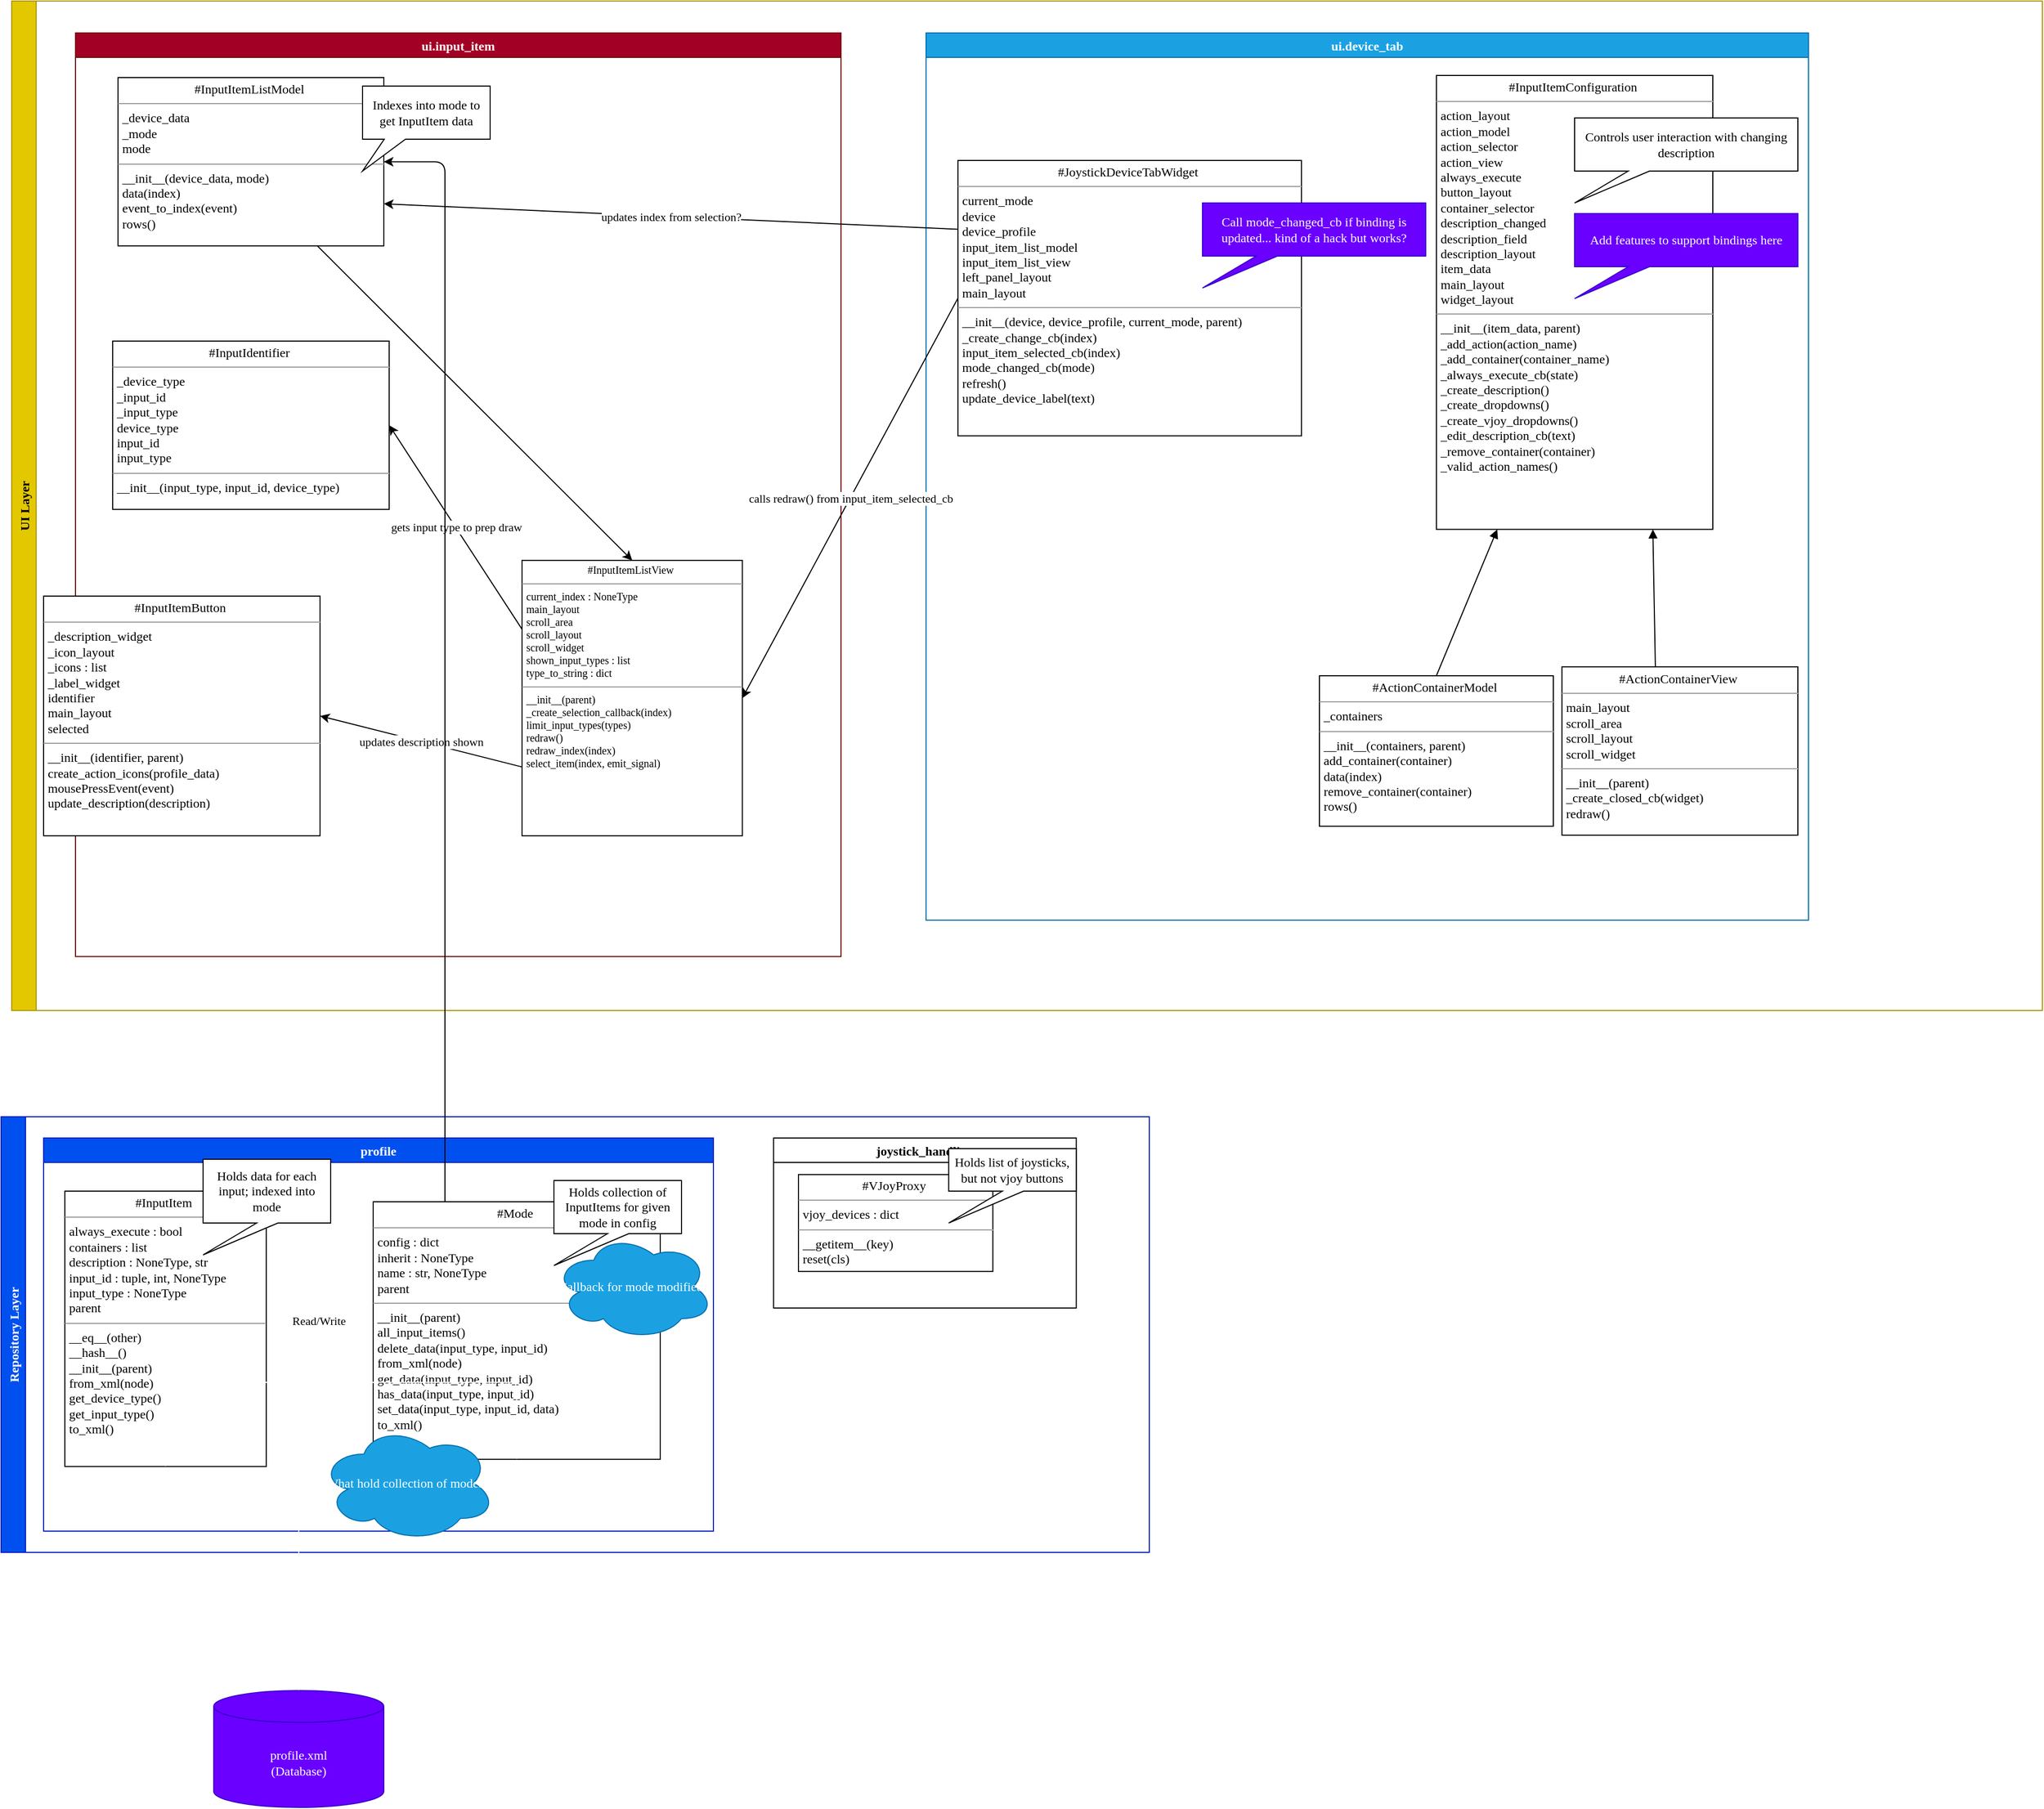 <mxfile>
    <diagram id="9GVFc1K7b1Q8w-UmP7Uk" name="description-trace">
        <mxGraphModel dx="1351" dy="1571" grid="1" gridSize="10" guides="1" tooltips="1" connect="1" arrows="1" fold="1" page="1" pageScale="1" pageWidth="850" pageHeight="1100" math="0" shadow="0">
            <root>
                <mxCell id="0"/>
                <mxCell id="1" value="Existing function" style="locked=1;" parent="0"/>
                <mxCell id="29" value="UI Layer" style="swimlane;horizontal=0;fillColor=#e3c800;fontColor=#000000;strokeColor=#B09500;fontFamily=Lucida Console;" parent="1" vertex="1">
                    <mxGeometry x="-670" y="-840" width="1910" height="950" as="geometry"/>
                </mxCell>
                <mxCell id="23" value="ui.input_item" style="swimlane;fillColor=#a20025;fontColor=#ffffff;strokeColor=#6F0000;fontFamily=Lucida Console;" parent="29" vertex="1">
                    <mxGeometry x="60" y="30" width="720" height="869.2" as="geometry"/>
                </mxCell>
                <mxCell id="R8TYOBVKNRF7gh2X96Ry-53" style="edgeStyle=none;html=1;exitX=0.75;exitY=1;exitDx=0;exitDy=0;entryX=0.5;entryY=0;entryDx=0;entryDy=0;fontFamily=Lucida Console;" parent="23" source="24" target="R8TYOBVKNRF7gh2X96Ry-50" edge="1">
                    <mxGeometry relative="1" as="geometry"/>
                </mxCell>
                <mxCell id="24" value="&lt;p style=&quot;margin: 4px 0px 0px; text-align: center; color: rgb(0, 0, 0);&quot;&gt;#InputItemListModel&amp;nbsp;&lt;/p&gt;&lt;hr size=&quot;1&quot;&gt;&lt;p style=&quot;margin: 0px 0px 0px 4px; color: rgb(0, 0, 0);&quot;&gt;_device_data&lt;br&gt;_mode&lt;br&gt;mode&lt;/p&gt;&lt;hr size=&quot;1&quot;&gt;&lt;p style=&quot;margin: 0px 0px 0px 4px; color: rgb(0, 0, 0);&quot;&gt;__init__(device_data, mode)&lt;br&gt;data(index)&lt;br&gt;event_to_index(event)&lt;br&gt;rows()&lt;/p&gt;" style="verticalAlign=top;align=left;overflow=fill;html=1;rounded=0;shadow=0;comic=0;labelBackgroundColor=none;strokeColor=black;strokeWidth=1;fillColor=#ffffff;fontFamily=Lucida Console;" parent="23" vertex="1">
                    <mxGeometry x="40" y="42" width="250" height="158.4" as="geometry"/>
                </mxCell>
                <mxCell id="7" value="&lt;p style=&quot;margin: 4px 0px 0px; text-align: center; color: rgb(0, 0, 0);&quot;&gt;#InputIdentifier&amp;nbsp;&lt;/p&gt;&lt;hr size=&quot;1&quot;&gt;&lt;p style=&quot;margin: 0px 0px 0px 4px; color: rgb(0, 0, 0);&quot;&gt;_device_type&lt;br&gt;_input_id&lt;br&gt;_input_type&lt;br&gt;device_type&lt;br&gt;input_id&lt;br&gt;input_type&lt;/p&gt;&lt;hr size=&quot;1&quot;&gt;&lt;p style=&quot;margin: 0px 0px 0px 4px; color: rgb(0, 0, 0);&quot;&gt;__init__(input_type, input_id, device_type)&lt;/p&gt;" style="verticalAlign=top;align=left;overflow=fill;html=1;rounded=0;shadow=0;comic=0;labelBackgroundColor=none;strokeColor=black;strokeWidth=1;fillColor=#ffffff;fontFamily=Lucida Console;" parent="23" vertex="1">
                    <mxGeometry x="34.96" y="290" width="260.09" height="158.4" as="geometry"/>
                </mxCell>
                <mxCell id="6" value="&lt;p style=&quot;margin: 4px 0px 0px; text-align: center; color: rgb(0, 0, 0);&quot;&gt;#&lt;span&gt;InputItemButton&amp;nbsp;&lt;/span&gt;&lt;/p&gt;&lt;hr size=&quot;1&quot;&gt;&lt;p style=&quot;margin: 0px 0px 0px 4px; color: rgb(0, 0, 0);&quot;&gt;_description_widget&lt;br&gt;_icon_layout&lt;br&gt;_icons : list&lt;br&gt;_label_widget&lt;br&gt;identifier&lt;br&gt;main_layout&lt;br&gt;selected&lt;/p&gt;&lt;hr size=&quot;1&quot;&gt;&lt;p style=&quot;margin: 0px 0px 0px 4px; color: rgb(0, 0, 0);&quot;&gt;__init__(identifier, parent)&lt;br&gt;create_action_icons(profile_data)&lt;br&gt;mousePressEvent(event)&lt;br&gt;update_description(description)&lt;/p&gt;" style="verticalAlign=top;align=left;overflow=fill;html=1;rounded=0;shadow=0;comic=0;labelBackgroundColor=none;strokeColor=black;strokeWidth=1;fillColor=#ffffff;fontFamily=Lucida Console;" parent="23" vertex="1">
                    <mxGeometry x="-30.0" y="530" width="260" height="225.6" as="geometry"/>
                </mxCell>
                <mxCell id="47" value="Indexes into mode to get InputItem data" style="shape=callout;whiteSpace=wrap;html=1;perimeter=calloutPerimeter;position2=0;size=30;position=0.17;base=20;fontFamily=Lucida Console;" parent="23" vertex="1">
                    <mxGeometry x="270" y="50" width="120" height="80" as="geometry"/>
                </mxCell>
                <mxCell id="R8TYOBVKNRF7gh2X96Ry-54" value="gets input type to prep draw" style="edgeStyle=none;html=1;exitX=0;exitY=0.25;exitDx=0;exitDy=0;entryX=1;entryY=0.5;entryDx=0;entryDy=0;fontFamily=Lucida Console;" parent="23" source="R8TYOBVKNRF7gh2X96Ry-50" target="7" edge="1">
                    <mxGeometry relative="1" as="geometry"/>
                </mxCell>
                <mxCell id="R8TYOBVKNRF7gh2X96Ry-55" value="updates description&amp;nbsp;shown" style="edgeStyle=none;html=1;exitX=0;exitY=0.75;exitDx=0;exitDy=0;entryX=1;entryY=0.5;entryDx=0;entryDy=0;fontFamily=Lucida Console;" parent="23" source="R8TYOBVKNRF7gh2X96Ry-50" target="6" edge="1">
                    <mxGeometry relative="1" as="geometry"/>
                </mxCell>
                <mxCell id="R8TYOBVKNRF7gh2X96Ry-50" value="&lt;p style=&quot;margin: 4px 0px 0px ; text-align: center ; font-size: 10px ; color: rgb(0 , 0 , 0)&quot;&gt;#InputItemListView&amp;nbsp;&lt;/p&gt;&lt;hr size=&quot;1&quot;&gt;&lt;p style=&quot;margin: 0px 0px 0px 4px ; font-size: 10px ; color: rgb(0 , 0 , 0)&quot;&gt;current_index : NoneType&lt;br&gt;main_layout&lt;br&gt;scroll_area&lt;br&gt;scroll_layout&lt;br&gt;scroll_widget&lt;br&gt;shown_input_types : list&lt;br&gt;type_to_string : dict&lt;/p&gt;&lt;hr size=&quot;1&quot;&gt;&lt;p style=&quot;margin: 0px 0px 0px 4px ; font-size: 10px ; color: rgb(0 , 0 , 0)&quot;&gt;__init__(parent)&lt;br&gt;_create_selection_callback(index)&lt;br&gt;limit_input_types(types)&lt;br&gt;redraw()&lt;br&gt;redraw_index(index)&lt;br&gt;select_item(index, emit_signal)&lt;/p&gt;" style="verticalAlign=top;align=left;overflow=fill;html=1;rounded=0;shadow=0;comic=0;labelBackgroundColor=none;strokeColor=black;strokeWidth=1;fillColor=#ffffff;fontFamily=Lucida Console;" parent="23" vertex="1">
                    <mxGeometry x="420" y="496.4" width="207.23" height="259.2" as="geometry"/>
                </mxCell>
                <mxCell id="22" value="ui.device_tab" style="swimlane;fillColor=#1ba1e2;fontColor=#ffffff;strokeColor=#006EAF;fontFamily=Lucida Console;" parent="29" vertex="1">
                    <mxGeometry x="860" y="30" width="830" height="835.0" as="geometry"/>
                </mxCell>
                <mxCell id="8" value="&lt;p style=&quot;margin: 4px 0px 0px; text-align: center; color: rgb(0, 0, 0);&quot;&gt;#JoystickDeviceTabWidget&amp;nbsp;&lt;/p&gt;&lt;hr size=&quot;1&quot;&gt;&lt;p style=&quot;margin: 0px 0px 0px 4px; color: rgb(0, 0, 0);&quot;&gt;current_mode&lt;br&gt;device&lt;br&gt;device_profile&lt;br&gt;input_item_list_model&lt;br&gt;input_item_list_view&lt;br&gt;left_panel_layout&lt;br&gt;main_layout&lt;/p&gt;&lt;hr size=&quot;1&quot;&gt;&lt;p style=&quot;margin: 0px 0px 0px 4px; color: rgb(0, 0, 0);&quot;&gt;__init__(device, device_profile, current_mode, parent)&lt;br&gt;_create_change_cb(index)&lt;br&gt;input_item_selected_cb(index)&lt;br&gt;mode_changed_cb(mode)&lt;br&gt;refresh()&lt;br&gt;update_device_label(text)&lt;/p&gt;" style="verticalAlign=top;align=left;overflow=fill;html=1;rounded=0;shadow=0;comic=0;labelBackgroundColor=none;strokeColor=black;strokeWidth=1;fillColor=#ffffff;fontFamily=Lucida Console;" parent="22" vertex="1">
                    <mxGeometry x="30.0" y="120" width="323.1" height="259.2" as="geometry"/>
                </mxCell>
                <mxCell id="-gjUS6VIeZcz64MD6dIE-47" value="&lt;p style=&quot;margin: 4px 0px 0px; text-align: center; color: rgb(0, 0, 0);&quot;&gt;#ActionContainerModel&amp;nbsp;&lt;/p&gt;&lt;hr size=&quot;1&quot;&gt;&lt;p style=&quot;margin: 0px 0px 0px 4px; color: rgb(0, 0, 0);&quot;&gt;_containers&lt;/p&gt;&lt;hr size=&quot;1&quot;&gt;&lt;p style=&quot;margin: 0px 0px 0px 4px; color: rgb(0, 0, 0);&quot;&gt;__init__(containers, parent)&lt;br&gt;add_container(container)&lt;br&gt;data(index)&lt;br&gt;remove_container(container)&lt;br&gt;rows()&lt;/p&gt;" style="verticalAlign=top;align=left;overflow=fill;html=1;rounded=0;shadow=0;comic=0;labelBackgroundColor=none;strokeColor=black;strokeWidth=1;fillColor=#ffffff;fontFamily=Lucida Console;" vertex="1" parent="22">
                    <mxGeometry x="370" y="605" width="220" height="141.6" as="geometry"/>
                </mxCell>
                <mxCell id="-gjUS6VIeZcz64MD6dIE-48" value="&lt;p style=&quot;margin: 4px 0px 0px; text-align: center; color: rgb(0, 0, 0);&quot;&gt;#InputItemConfiguration&amp;nbsp;&lt;/p&gt;&lt;hr size=&quot;1&quot;&gt;&lt;p style=&quot;margin: 0px 0px 0px 4px; color: rgb(0, 0, 0);&quot;&gt;action_layout&lt;br&gt;action_model&lt;br&gt;action_selector&lt;br&gt;action_view&lt;br&gt;always_execute&lt;br&gt;button_layout&lt;br&gt;container_selector&lt;br&gt;description_changed&lt;br&gt;description_field&lt;br&gt;description_layout&lt;br&gt;item_data&lt;br&gt;main_layout&lt;br&gt;widget_layout&lt;/p&gt;&lt;hr size=&quot;1&quot;&gt;&lt;p style=&quot;margin: 0px 0px 0px 4px; color: rgb(0, 0, 0);&quot;&gt;__init__(item_data, parent)&lt;br&gt;_add_action(action_name)&lt;br&gt;_add_container(container_name)&lt;br&gt;_always_execute_cb(state)&lt;br&gt;_create_description()&lt;br&gt;_create_dropdowns()&lt;br&gt;_create_vjoy_dropdowns()&lt;br&gt;_edit_description_cb(text)&lt;br&gt;_remove_container(container)&lt;br&gt;_valid_action_names()&lt;/p&gt;" style="verticalAlign=top;align=left;overflow=fill;html=1;rounded=0;shadow=0;comic=0;labelBackgroundColor=none;strokeColor=black;strokeWidth=1;fillColor=#ffffff;fontFamily=Lucida Console;" vertex="1" parent="22">
                    <mxGeometry x="480.06" y="40" width="259.94" height="427.2" as="geometry"/>
                </mxCell>
                <mxCell id="-gjUS6VIeZcz64MD6dIE-49" style="rounded=1;html=1;exitX=0.5;exitY=0;entryX=0.22;entryY=1;jettySize=auto;curved=0;endArrow=block;dashed=0;endFill=1;fontFamily=Lucida Console;" edge="1" parent="22" source="-gjUS6VIeZcz64MD6dIE-47" target="-gjUS6VIeZcz64MD6dIE-48">
                    <mxGeometry relative="1" as="geometry"/>
                </mxCell>
                <mxCell id="-gjUS6VIeZcz64MD6dIE-50" value="&lt;p style=&quot;margin: 4px 0px 0px; text-align: center; color: rgb(0, 0, 0);&quot;&gt;#ActionContainerView&amp;nbsp;&lt;/p&gt;&lt;hr size=&quot;1&quot;&gt;&lt;p style=&quot;margin: 0px 0px 0px 4px; color: rgb(0, 0, 0);&quot;&gt;main_layout&lt;br&gt;scroll_area&lt;br&gt;scroll_layout&lt;br&gt;scroll_widget&lt;/p&gt;&lt;hr size=&quot;1&quot;&gt;&lt;p style=&quot;margin: 0px 0px 0px 4px; color: rgb(0, 0, 0);&quot;&gt;__init__(parent)&lt;br&gt;_create_closed_cb(widget)&lt;br&gt;redraw()&lt;/p&gt;" style="verticalAlign=top;align=left;overflow=fill;html=1;rounded=0;shadow=0;comic=0;labelBackgroundColor=none;strokeColor=black;strokeWidth=1;fillColor=#ffffff;fontFamily=Lucida Console;" vertex="1" parent="22">
                    <mxGeometry x="598.11" y="596.6" width="221.89" height="158.4" as="geometry"/>
                </mxCell>
                <mxCell id="-gjUS6VIeZcz64MD6dIE-51" style="rounded=1;html=1;exitX=0.396;exitY=0;entryX=0.783;entryY=1;jettySize=auto;curved=0;endArrow=block;dashed=0;endFill=1;fontFamily=Lucida Console;" edge="1" parent="22" source="-gjUS6VIeZcz64MD6dIE-50" target="-gjUS6VIeZcz64MD6dIE-48">
                    <mxGeometry relative="1" as="geometry"/>
                </mxCell>
                <mxCell id="gWSJt8Y7hXiPmWG_NyXx-47" value="Call mode_changed_cb if binding is updated... kind of a hack but works?" style="shape=callout;whiteSpace=wrap;html=1;perimeter=calloutPerimeter;fontFamily=Lucida Console;fillColor=#6a00ff;fontColor=#ffffff;strokeColor=#3700CC;size=30;position=0.24;position2=0;" vertex="1" parent="22">
                    <mxGeometry x="260" y="160" width="210" height="80" as="geometry"/>
                </mxCell>
                <mxCell id="-gjUS6VIeZcz64MD6dIE-52" value="Controls user interaction with changing description" style="shape=callout;whiteSpace=wrap;html=1;perimeter=calloutPerimeter;fontFamily=Lucida Console;size=30;position=0.24;position2=0;" vertex="1" parent="22">
                    <mxGeometry x="610" y="80" width="210" height="80" as="geometry"/>
                </mxCell>
                <mxCell id="R8TYOBVKNRF7gh2X96Ry-51" value="calls redraw() from input_item_selected_cb" style="html=1;exitX=0;exitY=0.5;exitDx=0;exitDy=0;entryX=1;entryY=0.5;entryDx=0;entryDy=0;fontFamily=Lucida Console;" parent="29" source="8" target="R8TYOBVKNRF7gh2X96Ry-50" edge="1">
                    <mxGeometry relative="1" as="geometry"/>
                </mxCell>
                <mxCell id="R8TYOBVKNRF7gh2X96Ry-52" value="updates index from selection?" style="html=1;exitX=0;exitY=0.25;exitDx=0;exitDy=0;entryX=1;entryY=0.75;entryDx=0;entryDy=0;fontFamily=Lucida Console;" parent="29" source="8" target="24" edge="1">
                    <mxGeometry relative="1" as="geometry"/>
                </mxCell>
                <mxCell id="30" value="Repository Layer" style="swimlane;horizontal=0;fillColor=#0050ef;fontColor=#ffffff;strokeColor=#001DBC;fontFamily=Lucida Console;" parent="1" vertex="1">
                    <mxGeometry x="-680" y="210" width="1080" height="410" as="geometry"/>
                </mxCell>
                <mxCell id="27" value="profile" style="swimlane;fillColor=#0050ef;fontColor=#ffffff;strokeColor=#001DBC;fontFamily=Lucida Console;" parent="30" vertex="1">
                    <mxGeometry x="40" y="20" width="630" height="370" as="geometry"/>
                </mxCell>
                <mxCell id="40" value="Read/Write&amp;nbsp;" style="edgeStyle=none;rounded=1;html=1;exitX=1;exitY=0.75;exitDx=0;exitDy=0;entryX=0.002;entryY=0.159;entryDx=0;entryDy=0;entryPerimeter=0;fillColor=#1ba1e2;strokeColor=#FFFFFF;fontFamily=Lucida Console;" parent="27" source="3" target="2" edge="1">
                    <mxGeometry relative="1" as="geometry"/>
                </mxCell>
                <mxCell id="3" value="&lt;p style=&quot;margin: 4px 0px 0px; text-align: center; color: rgb(0, 0, 0);&quot;&gt;#InputItem&amp;nbsp;&lt;/p&gt;&lt;hr size=&quot;1&quot;&gt;&lt;p style=&quot;margin: 0px 0px 0px 4px; color: rgb(0, 0, 0);&quot;&gt;always_execute : bool&lt;br&gt;containers : list&lt;br&gt;description : NoneType, str&lt;br&gt;input_id : tuple, int, NoneType&lt;br&gt;input_type : NoneType&lt;br&gt;parent&lt;/p&gt;&lt;hr size=&quot;1&quot;&gt;&lt;p style=&quot;margin: 0px 0px 0px 4px; color: rgb(0, 0, 0);&quot;&gt;__eq__(other)&lt;br&gt;__hash__()&lt;br&gt;__init__(parent)&lt;br&gt;from_xml(node)&lt;br&gt;get_device_type()&lt;br&gt;get_input_type()&lt;br&gt;to_xml()&lt;/p&gt;" style="verticalAlign=top;align=left;overflow=fill;html=1;rounded=0;shadow=0;comic=0;labelBackgroundColor=none;strokeColor=black;strokeWidth=1;fillColor=#ffffff;fontFamily=Lucida Console;" parent="27" vertex="1">
                    <mxGeometry x="20.0" y="50.0" width="189.42" height="259.2" as="geometry"/>
                </mxCell>
                <mxCell id="2" value="&lt;p style=&quot;margin: 4px 0px 0px; text-align: center; color: rgb(0, 0, 0);&quot;&gt;#Mode&amp;nbsp;&lt;/p&gt;&lt;hr size=&quot;1&quot;&gt;&lt;p style=&quot;margin: 0px 0px 0px 4px; color: rgb(0, 0, 0);&quot;&gt;config : dict&lt;br&gt;inherit : NoneType&lt;br&gt;name : str, NoneType&lt;br&gt;parent&lt;/p&gt;&lt;hr size=&quot;1&quot;&gt;&lt;p style=&quot;margin: 0px 0px 0px 4px; color: rgb(0, 0, 0);&quot;&gt;__init__(parent)&lt;br&gt;all_input_items()&lt;br&gt;delete_data(input_type, input_id)&lt;br&gt;from_xml(node)&lt;br&gt;get_data(input_type, input_id)&lt;br&gt;has_data(input_type, input_id)&lt;br&gt;set_data(input_type, input_id, data)&lt;br&gt;to_xml()&lt;/p&gt;" style="verticalAlign=top;align=left;overflow=fill;html=1;rounded=0;shadow=0;comic=0;labelBackgroundColor=none;strokeColor=black;strokeWidth=1;fillColor=#ffffff;fontFamily=Lucida Console;" parent="27" vertex="1">
                    <mxGeometry x="310" y="60" width="270" height="242.4" as="geometry"/>
                </mxCell>
                <mxCell id="33" value="Holds collection of InputItems for given mode in config" style="shape=callout;whiteSpace=wrap;html=1;perimeter=calloutPerimeter;size=30;position=0.42;base=20;position2=0;fontFamily=Lucida Console;" parent="27" vertex="1">
                    <mxGeometry x="480" y="40" width="120" height="80" as="geometry"/>
                </mxCell>
                <mxCell id="34" value="Holds data for each input; indexed into mode" style="shape=callout;whiteSpace=wrap;html=1;perimeter=calloutPerimeter;size=30;position=0.42;base=20;position2=0;fontFamily=Lucida Console;" parent="27" vertex="1">
                    <mxGeometry x="150" y="20" width="120" height="90" as="geometry"/>
                </mxCell>
                <mxCell id="36" value="What hold collection of modes?" style="ellipse;shape=cloud;whiteSpace=wrap;html=1;fillColor=#1ba1e2;fontColor=#ffffff;strokeColor=#006EAF;fontFamily=Lucida Console;" parent="27" vertex="1">
                    <mxGeometry x="260" y="270" width="165" height="110" as="geometry"/>
                </mxCell>
                <mxCell id="oO9TJYioI57SUoOQBhwb-48" value="Callback for mode modified?" style="ellipse;shape=cloud;whiteSpace=wrap;html=1;fontFamily=Lucida Console;fillColor=#1ba1e2;fontColor=#ffffff;strokeColor=#006EAF;" vertex="1" parent="27">
                    <mxGeometry x="480" y="90" width="150" height="100" as="geometry"/>
                </mxCell>
                <mxCell id="21" value="joystick_handling" style="swimlane;fontFamily=Lucida Console;" parent="30" vertex="1">
                    <mxGeometry x="726.62" y="20" width="284.68" height="160" as="geometry"/>
                </mxCell>
                <mxCell id="4" value="&lt;p style=&quot;margin: 4px 0px 0px; text-align: center; color: rgb(0, 0, 0);&quot;&gt;#VJoyProxy&amp;nbsp;&lt;/p&gt;&lt;hr size=&quot;1&quot;&gt;&lt;p style=&quot;margin: 0px 0px 0px 4px; color: rgb(0, 0, 0);&quot;&gt;vjoy_devices : dict&lt;/p&gt;&lt;hr size=&quot;1&quot;&gt;&lt;p style=&quot;margin: 0px 0px 0px 4px; color: rgb(0, 0, 0);&quot;&gt;__getitem__(key)&lt;br&gt;reset(cls)&lt;/p&gt;" style="verticalAlign=top;align=left;overflow=fill;html=1;rounded=0;shadow=0;comic=0;labelBackgroundColor=none;strokeColor=black;strokeWidth=1;fillColor=#ffffff;fontFamily=Lucida Console;" parent="21" vertex="1">
                    <mxGeometry x="23.38" y="34.4" width="182.83" height="91.2" as="geometry"/>
                </mxCell>
                <mxCell id="31" value="Holds list of joysticks, but not vjoy buttons" style="shape=callout;whiteSpace=wrap;html=1;perimeter=calloutPerimeter;size=30;position=0.42;base=20;position2=0;fontFamily=Lucida Console;" parent="21" vertex="1">
                    <mxGeometry x="164.68" y="10" width="120" height="70" as="geometry"/>
                </mxCell>
                <mxCell id="41" value="profile.xml&lt;br&gt;(Database)" style="shape=cylinder3;whiteSpace=wrap;html=1;boundedLbl=1;backgroundOutline=1;size=15;fillColor=#6a00ff;fontColor=#ffffff;strokeColor=#3700CC;fontFamily=Lucida Console;" parent="1" vertex="1">
                    <mxGeometry x="-480" y="750" width="160" height="110" as="geometry"/>
                </mxCell>
                <mxCell id="44" style="edgeStyle=orthogonalEdgeStyle;rounded=1;html=1;exitX=0.5;exitY=1;exitDx=0;exitDy=0;entryX=0.5;entryY=0;entryDx=0;entryDy=0;entryPerimeter=0;strokeColor=#FFFFFF;startArrow=classic;startFill=1;fontFamily=Lucida Console;" parent="1" source="3" target="41" edge="1">
                    <mxGeometry relative="1" as="geometry">
                        <Array as="points">
                            <mxPoint x="-505" y="460"/>
                            <mxPoint x="-380" y="460"/>
                        </Array>
                    </mxGeometry>
                </mxCell>
                <mxCell id="45" style="edgeStyle=orthogonalEdgeStyle;rounded=1;html=1;exitX=0.5;exitY=1;exitDx=0;exitDy=0;entryX=0.5;entryY=0;entryDx=0;entryDy=0;entryPerimeter=0;strokeColor=#FFFFFF;startArrow=classic;startFill=1;fontFamily=Lucida Console;" parent="1" source="2" target="41" edge="1">
                    <mxGeometry relative="1" as="geometry">
                        <Array as="points">
                            <mxPoint x="-202" y="460"/>
                            <mxPoint x="-380" y="460"/>
                        </Array>
                    </mxGeometry>
                </mxCell>
                <mxCell id="46" style="edgeStyle=orthogonalEdgeStyle;html=1;exitX=0.25;exitY=0;exitDx=0;exitDy=0;entryX=1;entryY=0.5;entryDx=0;entryDy=0;fontFamily=Lucida Console;" parent="1" source="2" target="24" edge="1">
                    <mxGeometry relative="1" as="geometry"/>
                </mxCell>
                <mxCell id="Nsi5AHT62PRh4S9E8hXh-47" value="Modifications needed" parent="0"/>
                <mxCell id="-gjUS6VIeZcz64MD6dIE-54" value="Add features to support bindings here" style="shape=callout;whiteSpace=wrap;html=1;perimeter=calloutPerimeter;fontFamily=Lucida Console;size=30;position=0.24;position2=0;fillColor=#6a00ff;fontColor=#ffffff;strokeColor=#3700CC;" vertex="1" parent="Nsi5AHT62PRh4S9E8hXh-47">
                    <mxGeometry x="800" y="-640" width="210" height="80" as="geometry"/>
                </mxCell>
            </root>
        </mxGraphModel>
    </diagram>
    <diagram id="vsScIIZ4IsDqN_tUuhnS" name="remap-trace">
        <mxGraphModel dx="1439" dy="1654" grid="1" gridSize="10" guides="1" tooltips="1" connect="1" arrows="1" fold="1" page="1" pageScale="1" pageWidth="850" pageHeight="1100" math="0" shadow="0">
            <root>
                <mxCell id="wiyk_obPWAMqVCxUTnyU-0"/>
                <mxCell id="wiyk_obPWAMqVCxUTnyU-1" value="Existing Function" style="locked=1;" parent="wiyk_obPWAMqVCxUTnyU-0"/>
                <mxCell id="-ADuHpMaCR4n3MiBh6Od-0" value="UI Layer" style="swimlane;horizontal=0;fillColor=#e3c800;fontColor=#000000;strokeColor=#B09500;fontFamily=Lucida Console;" parent="wiyk_obPWAMqVCxUTnyU-1" vertex="1">
                    <mxGeometry x="-690" y="-830" width="1660" height="950" as="geometry"/>
                </mxCell>
                <mxCell id="-ADuHpMaCR4n3MiBh6Od-10" value="ui.common" style="swimlane;fillColor=#008a00;fontColor=#ffffff;strokeColor=#005700;fontFamily=Lucida Console;" parent="-ADuHpMaCR4n3MiBh6Od-0" vertex="1">
                    <mxGeometry x="200" y="80.0" width="430" height="570" as="geometry">
                        <mxRectangle x="590" y="70" width="100" height="23" as="alternateBounds"/>
                    </mxGeometry>
                </mxCell>
                <mxCell id="-ADuHpMaCR4n3MiBh6Od-11" value="&lt;p style=&quot;margin: 4px 0px 0px; text-align: center; color: rgb(0, 0, 0);&quot;&gt;#AbstractInputSelector&amp;nbsp;&lt;/p&gt;&lt;hr size=&quot;1&quot;&gt;&lt;p style=&quot;margin: 0px 0px 0px 4px; color: rgb(0, 0, 0);&quot;&gt;_device_id_registry : list&lt;br&gt;_input_type_registry : list&lt;br&gt;chage_cb&lt;br&gt;device_dropdown : NoneType&lt;br&gt;device_list : list&lt;br&gt;input_item_dropdowns : list&lt;br&gt;main_layout&lt;br&gt;valid_types&lt;/p&gt;&lt;hr size=&quot;1&quot;&gt;&lt;p style=&quot;margin: 0px 0px 0px 4px; color: rgb(0, 0, 0);&quot;&gt;__init__(change_cb, valid_types, parent)&lt;br&gt;_create_device_dropdown()&lt;br&gt;_create_input_dropdown()&lt;br&gt;_device_identifier(device)&lt;br&gt;_execute_callback()&lt;br&gt;_format_device_name(device)&lt;br&gt;_initialize()&lt;br&gt;_update_device(index)&lt;br&gt;get_selection()&lt;br&gt;set_selection(input_type, device_id, input_id)&lt;/p&gt;" style="verticalAlign=top;align=left;overflow=fill;html=1;rounded=0;shadow=0;comic=0;labelBackgroundColor=none;strokeColor=black;strokeWidth=1;fillColor=#ffffff;fontFamily=Lucida Console;" parent="-ADuHpMaCR4n3MiBh6Od-10" vertex="1">
                    <mxGeometry x="28.19" y="40" width="371.31" height="343.2" as="geometry"/>
                </mxCell>
                <mxCell id="-ADuHpMaCR4n3MiBh6Od-12" value="&lt;p style=&quot;margin: 4px 0px 0px; text-align: center; color: rgb(0, 0, 0);&quot;&gt;#VJoySelector&amp;nbsp;&lt;/p&gt;&lt;hr size=&quot;1&quot;&gt;&lt;p style=&quot;margin: 0px 0px 0px 4px; color: rgb(0, 0, 0);&quot;&gt;invalid_ids : dict&lt;/p&gt;&lt;hr size=&quot;1&quot;&gt;&lt;p style=&quot;margin: 0px 0px 0px 4px; color: rgb(0, 0, 0);&quot;&gt;__init__(change_cb, valid_types, invalid_ids, parent)&lt;br&gt;_device_identifier(device)&lt;br&gt;_format_device_name(device)&lt;br&gt;_initialize()&lt;/p&gt;" style="verticalAlign=top;align=left;overflow=fill;html=1;rounded=0;shadow=0;comic=0;labelBackgroundColor=none;strokeColor=black;strokeWidth=1;fillColor=#ffffff;fontFamily=Lucida Console;" parent="-ADuHpMaCR4n3MiBh6Od-10" vertex="1">
                    <mxGeometry x="17.7" y="420.2" width="392.3" height="124.8" as="geometry"/>
                </mxCell>
                <mxCell id="-ADuHpMaCR4n3MiBh6Od-13" style="rounded=1;html=1;exitX=0.5;exitY=0;entryX=0.5;entryY=1;jettySize=auto;curved=0;endArrow=block;dashed=0;endFill=1;fontFamily=Lucida Console;" parent="-ADuHpMaCR4n3MiBh6Od-10" source="-ADuHpMaCR4n3MiBh6Od-12" target="-ADuHpMaCR4n3MiBh6Od-11" edge="1">
                    <mxGeometry relative="1" as="geometry"/>
                </mxCell>
                <mxCell id="-ADuHpMaCR4n3MiBh6Od-14" value="Creates vJoy drop downs; calls lambda function change_cb (passed during init) when updated" style="shape=callout;whiteSpace=wrap;html=1;perimeter=calloutPerimeter;size=30;position=0.42;base=20;position2=0;fontFamily=Lucida Console;" parent="-ADuHpMaCR4n3MiBh6Od-10" vertex="1">
                    <mxGeometry x="300" y="340" width="160" height="140" as="geometry"/>
                </mxCell>
                <mxCell id="-ADuHpMaCR4n3MiBh6Od-17" value="calls redraw() from input_item_selected_cb" style="html=1;exitX=0;exitY=0.5;exitDx=0;exitDy=0;entryX=1;entryY=0.5;entryDx=0;entryDy=0;" parent="-ADuHpMaCR4n3MiBh6Od-0" edge="1">
                    <mxGeometry relative="1" as="geometry">
                        <mxPoint x="1179.23" y="769.6" as="sourcePoint"/>
                    </mxGeometry>
                </mxCell>
                <mxCell id="-ADuHpMaCR4n3MiBh6Od-18" value="updates index from selection?" style="html=1;exitX=0;exitY=0.25;exitDx=0;exitDy=0;entryX=1;entryY=0.75;entryDx=0;entryDy=0;" parent="-ADuHpMaCR4n3MiBh6Od-0" edge="1">
                    <mxGeometry relative="1" as="geometry">
                        <mxPoint x="1179.23" y="704.8" as="sourcePoint"/>
                    </mxGeometry>
                </mxCell>
                <mxCell id="EeACrGJ782G6iDxxrMq0-1" value="action_plugin.remap" style="swimlane;fillColor=#60a917;fontColor=#ffffff;strokeColor=#2D7600;fontFamily=Lucida Console;" parent="-ADuHpMaCR4n3MiBh6Od-0" vertex="1">
                    <mxGeometry x="860" y="60" width="350" height="670" as="geometry"/>
                </mxCell>
                <mxCell id="EeACrGJ782G6iDxxrMq0-0" value="&lt;p style=&quot;margin: 4px 0px 0px ; text-align: center ; font-size: 10px ; color: rgb(0 , 0 , 0)&quot;&gt;#RemapWidget&amp;nbsp;&lt;/p&gt;&lt;hr size=&quot;1&quot;&gt;&lt;p style=&quot;margin: 0px 0px 0px 4px ; font-size: 10px ; color: rgb(0 , 0 , 0)&quot;&gt;absolute_checkbox&lt;br&gt;name_to_type_map : dict&lt;br&gt;relative_checkbox&lt;br&gt;relative_scaling&lt;br&gt;remap_type_layout&lt;br&gt;remap_type_widget&lt;br&gt;type_to_name_map : dict&lt;br&gt;vjoy_selector&lt;/p&gt;&lt;hr size=&quot;1&quot;&gt;&lt;p style=&quot;margin: 0px 0px 0px 4px ; font-size: 10px ; color: rgb(0 , 0 , 0)&quot;&gt;__init__(action_data, parent)&lt;br&gt;_create_ui()&lt;br&gt;_populate_ui()&lt;br&gt;save_changes()&lt;/p&gt;" style="verticalAlign=top;align=left;overflow=fill;html=1;rounded=0;shadow=0;comic=0;labelBackgroundColor=none;strokeColor=black;strokeWidth=1;fillColor=#ffffff;fontFamily=Lucida Console;" parent="EeACrGJ782G6iDxxrMq0-1" vertex="1">
                    <mxGeometry x="50" y="50.0" width="178.5" height="242.4" as="geometry"/>
                </mxCell>
                <mxCell id="Ek27Qv-gz2OvY15RN3xa-4" style="edgeStyle=none;html=1;exitX=1;exitY=0.5;exitDx=0;exitDy=0;entryX=0;entryY=0.5;entryDx=0;entryDy=0;startArrow=none;startFill=0;fontFamily=Lucida Console;" parent="-ADuHpMaCR4n3MiBh6Od-0" source="-ADuHpMaCR4n3MiBh6Od-12" target="EeACrGJ782G6iDxxrMq0-0" edge="1">
                    <mxGeometry relative="1" as="geometry"/>
                </mxCell>
                <mxCell id="KnK0IX_QrnDaFBINUJWb-2" value="ui.input_item" style="swimlane;strokeColor=#6F0000;fillColor=#a20025;fontColor=#ffffff;fontFamily=Lucida Console;" parent="-ADuHpMaCR4n3MiBh6Od-0" vertex="1">
                    <mxGeometry x="1270" y="80" width="301.5" height="250" as="geometry"/>
                </mxCell>
                <mxCell id="KnK0IX_QrnDaFBINUJWb-0" value="&lt;p style=&quot;margin: 4px 0px 0px; text-align: center; color: rgb(0, 0, 0);&quot;&gt;#AbstractActionWidget&amp;nbsp;&lt;/p&gt;&lt;hr size=&quot;1&quot;&gt;&lt;p style=&quot;margin: 0px 0px 0px 4px; color: rgb(0, 0, 0);&quot;&gt;action_data&lt;br&gt;action_modified&lt;br&gt;main_layout&lt;/p&gt;&lt;hr size=&quot;1&quot;&gt;&lt;p style=&quot;margin: 0px 0px 0px 4px; color: rgb(0, 0, 0);&quot;&gt;__init__(action_data, layout_type, parent)&lt;br&gt;_create_ui()&lt;br&gt;_get_input_type()&lt;br&gt;_get_profile_root()&lt;br&gt;_populate_ui()&lt;/p&gt;" style="verticalAlign=top;align=left;overflow=fill;html=1;rounded=0;shadow=0;comic=0;labelBackgroundColor=none;strokeColor=black;strokeWidth=1;fillColor=#ffffff;fontFamily=Lucida Console;" parent="KnK0IX_QrnDaFBINUJWb-2" vertex="1">
                    <mxGeometry x="21.5" y="39.8" width="251.59" height="175.2" as="geometry"/>
                </mxCell>
                <mxCell id="KnK0IX_QrnDaFBINUJWb-3" value="child_of" style="edgeStyle=none;html=1;exitX=0;exitY=0.5;exitDx=0;exitDy=0;entryX=1;entryY=0.5;entryDx=0;entryDy=0;startArrow=none;startFill=0;fontFamily=Lucida Console;" parent="-ADuHpMaCR4n3MiBh6Od-0" source="KnK0IX_QrnDaFBINUJWb-0" target="EeACrGJ782G6iDxxrMq0-0" edge="1">
                    <mxGeometry relative="1" as="geometry"/>
                </mxCell>
                <mxCell id="wTIxWR-vvcHNHMecdiLG-1" value="" style="endArrow=classic;html=1;fontFamily=Lucida Console;entryX=1;entryY=0.5;entryDx=0;entryDy=0;exitX=0.004;exitY=0.826;exitDx=0;exitDy=0;exitPerimeter=0;" edge="1" parent="-ADuHpMaCR4n3MiBh6Od-0" source="EeACrGJ782G6iDxxrMq0-0" target="-ADuHpMaCR4n3MiBh6Od-12">
                    <mxGeometry width="50" height="50" relative="1" as="geometry">
                        <mxPoint x="750" y="480" as="sourcePoint"/>
                        <mxPoint x="710" y="560" as="targetPoint"/>
                    </mxGeometry>
                </mxCell>
                <mxCell id="wTIxWR-vvcHNHMecdiLG-2" value="passes save_changes() as vjoy_selector callback... &lt;br&gt;save_changes() calls to vjoy_selector.get_selection()" style="edgeLabel;html=1;align=center;verticalAlign=middle;resizable=0;points=[];fontFamily=Lucida Console;rotation=-40;" vertex="1" connectable="0" parent="wTIxWR-vvcHNHMecdiLG-1">
                    <mxGeometry x="-0.105" y="-2" relative="1" as="geometry">
                        <mxPoint x="-4" y="28" as="offset"/>
                    </mxGeometry>
                </mxCell>
                <mxCell id="wTIxWR-vvcHNHMecdiLG-3" value="" style="endArrow=classic;html=1;fontFamily=Lucida Console;entryX=0.005;entryY=0.804;entryDx=0;entryDy=0;entryPerimeter=0;exitX=0;exitY=0.75;exitDx=0;exitDy=0;edgeStyle=orthogonalEdgeStyle;jumpStyle=arc;" edge="1" parent="-ADuHpMaCR4n3MiBh6Od-0" source="EeACrGJ782G6iDxxrMq0-0" target="-ADuHpMaCR4n3MiBh6Od-11">
                    <mxGeometry width="50" height="50" relative="1" as="geometry">
                        <mxPoint x="360" y="410" as="sourcePoint"/>
                        <mxPoint x="410" y="360" as="targetPoint"/>
                        <Array as="points">
                            <mxPoint x="800" y="292"/>
                            <mxPoint x="800" y="50"/>
                            <mxPoint x="170" y="50"/>
                            <mxPoint x="170" y="396"/>
                        </Array>
                    </mxGeometry>
                </mxCell>
                <mxCell id="wTIxWR-vvcHNHMecdiLG-4" value="get_selection() returns vjoy to save" style="edgeLabel;html=1;align=center;verticalAlign=middle;resizable=0;points=[];fontFamily=Lucida Console;" vertex="1" connectable="0" parent="wTIxWR-vvcHNHMecdiLG-3">
                    <mxGeometry x="0.046" y="5" relative="1" as="geometry">
                        <mxPoint x="1" as="offset"/>
                    </mxGeometry>
                </mxCell>
                <mxCell id="wTIxWR-vvcHNHMecdiLG-5" value="These are shared by JoystickSelector and VJoySelector" style="shape=callout;whiteSpace=wrap;html=1;perimeter=calloutPerimeter;size=30;position=0.42;base=20;position2=0;fontFamily=Lucida Console;" vertex="1" parent="-ADuHpMaCR4n3MiBh6Od-0">
                    <mxGeometry x="570" y="110" width="160" height="80" as="geometry"/>
                </mxCell>
                <mxCell id="wTIxWR-vvcHNHMecdiLG-8" style="edgeStyle=orthogonalEdgeStyle;jumpStyle=arc;html=1;fontFamily=Lucida Console;" edge="1" parent="-ADuHpMaCR4n3MiBh6Od-0" source="EeACrGJ782G6iDxxrMq0-0" target="KnK0IX_QrnDaFBINUJWb-0">
                    <mxGeometry relative="1" as="geometry">
                        <mxPoint x="1100" y="263.48" as="sourcePoint"/>
                        <mxPoint x="1554.842" y="149.997" as="targetPoint"/>
                        <Array as="points">
                            <mxPoint x="1201" y="264"/>
                            <mxPoint x="1201" y="392"/>
                            <mxPoint x="1621" y="392"/>
                            <mxPoint x="1621" y="150"/>
                        </Array>
                    </mxGeometry>
                </mxCell>
                <mxCell id="wTIxWR-vvcHNHMecdiLG-9" value="Emits action_modified signal &lt;br&gt;from save_changes if new vjoy selected" style="edgeLabel;html=1;align=center;verticalAlign=middle;resizable=0;points=[];fontFamily=Lucida Console;" vertex="1" connectable="0" parent="wTIxWR-vvcHNHMecdiLG-8">
                    <mxGeometry x="-0.108" y="-1" relative="1" as="geometry">
                        <mxPoint x="1" y="17" as="offset"/>
                    </mxGeometry>
                </mxCell>
                <mxCell id="qoOMcaosIMal-A_zUVmE-1" value="Repository Layer" style="swimlane;horizontal=0;fillColor=#0050ef;fontColor=#ffffff;strokeColor=#001DBC;fontStyle=4;fontFamily=Lucida Console;" parent="wiyk_obPWAMqVCxUTnyU-1" vertex="1">
                    <mxGeometry x="-690" y="210" width="980" height="430" as="geometry"/>
                </mxCell>
                <mxCell id="qoOMcaosIMal-A_zUVmE-0" value="&lt;p style=&quot;margin: 4px 0px 0px; text-align: center; color: rgb(0, 0, 0);&quot;&gt;#Remap&amp;nbsp;&lt;/p&gt;&lt;hr size=&quot;1&quot;&gt;&lt;p style=&quot;margin: 0px 0px 0px 4px; color: rgb(0, 0, 0);&quot;&gt;axis_mode : str&lt;br&gt;axis_scaling : float&lt;br&gt;default_button_activation : tuple&lt;br&gt;functor&lt;br&gt;input_type&lt;br&gt;input_types : list&lt;br&gt;name : str&lt;br&gt;tag : str&lt;br&gt;vjoy_device_id : NoneType&lt;br&gt;vjoy_input_id : NoneType&lt;br&gt;widget&lt;/p&gt;&lt;hr size=&quot;1&quot;&gt;&lt;p style=&quot;margin: 0px 0px 0px 4px; color: rgb(0, 0, 0);&quot;&gt;__init__(parent)&lt;br&gt;_generate_xml()&lt;br&gt;_is_valid()&lt;br&gt;_parse_xml(node)&lt;br&gt;icon()&lt;br&gt;requires_virtual_button()&lt;/p&gt;" style="verticalAlign=top;align=left;overflow=fill;html=1;rounded=0;shadow=0;comic=0;labelBackgroundColor=none;strokeColor=black;strokeWidth=1;fillColor=#ffffff;fontFamily=Lucida Console;" parent="qoOMcaosIMal-A_zUVmE-1" vertex="1">
                    <mxGeometry x="120" y="40" width="198.73" height="326.4" as="geometry"/>
                </mxCell>
                <mxCell id="Ek27Qv-gz2OvY15RN3xa-2" value="Stores remap data at runtime" style="shape=callout;whiteSpace=wrap;html=1;perimeter=calloutPerimeter;size=30;position=0.42;base=20;position2=0;fontFamily=Lucida Console;" parent="qoOMcaosIMal-A_zUVmE-1" vertex="1">
                    <mxGeometry x="299.37" y="30" width="120" height="90" as="geometry"/>
                </mxCell>
                <mxCell id="Ek27Qv-gz2OvY15RN3xa-6" value="Who owns each remap? Mode?" style="ellipse;shape=cloud;whiteSpace=wrap;html=1;fillColor=#1ba1e2;fontColor=#ffffff;strokeColor=#006EAF;fontFamily=Lucida Console;" parent="qoOMcaosIMal-A_zUVmE-1" vertex="1">
                    <mxGeometry x="289.37" y="270" width="130" height="110" as="geometry"/>
                </mxCell>
                <mxCell id="KnK0IX_QrnDaFBINUJWb-4" value="base_classes" style="swimlane;strokeColor=#663300;fillColor=#FF8000;fontFamily=Lucida Console;" parent="qoOMcaosIMal-A_zUVmE-1" vertex="1">
                    <mxGeometry x="520" y="80" width="320" height="280" as="geometry"/>
                </mxCell>
                <mxCell id="ybT-x4VRDriQRHw-l4KJ-0" value="&lt;p style=&quot;margin: 4px 0px 0px; text-align: center; color: rgb(0, 0, 0);&quot;&gt;#AbstractAction&amp;nbsp;&lt;/p&gt;&lt;hr size=&quot;1&quot;&gt;&lt;p style=&quot;margin: 0px 0px 0px 4px; color: rgb(0, 0, 0);&quot;&gt;activation_condition : NoneType&lt;/p&gt;&lt;hr size=&quot;1&quot;&gt;&lt;p style=&quot;margin: 0px 0px 0px 4px; color: rgb(0, 0, 0);&quot;&gt;__init__(parent)&lt;br&gt;from_xml(node)&lt;br&gt;icon()&lt;br&gt;requires_virtual_button()&lt;br&gt;to_xml()&lt;/p&gt;" style="verticalAlign=top;align=left;overflow=fill;html=1;rounded=0;shadow=0;comic=0;labelBackgroundColor=none;strokeColor=black;strokeWidth=1;fillColor=#ffffff;fontFamily=Lucida Console;" parent="KnK0IX_QrnDaFBINUJWb-4" vertex="1">
                    <mxGeometry x="59.47" y="52.4" width="201.06" height="141.6" as="geometry"/>
                </mxCell>
                <mxCell id="KnK0IX_QrnDaFBINUJWb-6" value="child_of" style="edgeStyle=none;html=1;exitX=0;exitY=0.5;exitDx=0;exitDy=0;entryX=1;entryY=0.25;entryDx=0;entryDy=0;startArrow=none;startFill=0;fontFamily=Lucida Console;" parent="qoOMcaosIMal-A_zUVmE-1" source="ybT-x4VRDriQRHw-l4KJ-0" target="qoOMcaosIMal-A_zUVmE-0" edge="1">
                    <mxGeometry relative="1" as="geometry"/>
                </mxCell>
                <mxCell id="qoOMcaosIMal-A_zUVmE-4" value="Domain / Function Model" style="swimlane;horizontal=0;fontStyle=4;fontFamily=Lucida Console;" parent="wiyk_obPWAMqVCxUTnyU-1" vertex="1">
                    <mxGeometry x="380" y="210" width="980" height="430" as="geometry"/>
                </mxCell>
                <mxCell id="iQmWfz232k3y5SZrgUpE-0" value="&lt;p style=&quot;margin: 4px 0px 0px; text-align: center; color: rgb(0, 0, 0);&quot;&gt;#RemapFunctor&amp;nbsp;&lt;/p&gt;&lt;hr size=&quot;1&quot;&gt;&lt;p style=&quot;margin: 0px 0px 0px 4px; color: rgb(0, 0, 0);&quot;&gt;axis_delta_value : float&lt;br&gt;axis_mode&lt;br&gt;axis_scaling&lt;br&gt;axis_value : float&lt;br&gt;input_type&lt;br&gt;needs_auto_release : bool&lt;br&gt;should_stop_thread : bool&lt;br&gt;thread : NoneType&lt;br&gt;thread_last_update&lt;br&gt;thread_running : bool&lt;br&gt;vjoy_device_id&lt;br&gt;vjoy_input_id&lt;/p&gt;&lt;hr size=&quot;1&quot;&gt;&lt;p style=&quot;margin: 0px 0px 0px 4px; color: rgb(0, 0, 0);&quot;&gt;__init__(action)&lt;br&gt;_check_for_auto_release(action)&lt;br&gt;process_event(event, value)&lt;br&gt;relative_axis_thread()&lt;/p&gt;" style="verticalAlign=top;align=left;overflow=fill;html=1;rounded=0;shadow=0;comic=0;labelBackgroundColor=none;strokeColor=black;strokeWidth=1;fillColor=#ffffff;fontFamily=Lucida Console;" parent="qoOMcaosIMal-A_zUVmE-4" vertex="1">
                    <mxGeometry x="90" y="56.8" width="199.46" height="309.6" as="geometry"/>
                </mxCell>
                <mxCell id="KnK0IX_QrnDaFBINUJWb-1" value="base_classes" style="swimlane;strokeColor=#663300;fillColor=#FF8000;fontFamily=Lucida Console;" parent="qoOMcaosIMal-A_zUVmE-4" vertex="1">
                    <mxGeometry x="390" y="50" width="200" height="200" as="geometry"/>
                </mxCell>
                <mxCell id="0L07xiwlfYV3X-lXR-MY-0" value="&lt;p style=&quot;margin: 4px 0px 0px; text-align: center; color: rgb(0, 0, 0);&quot;&gt;#AbstractFunctor&amp;nbsp;&lt;/p&gt;&lt;hr size=&quot;1&quot;&gt;&lt;p style=&quot;margin: 0px 0px 0px 4px; color: rgb(0, 0, 0);&quot;&gt;__init__(instance)&lt;br&gt;process_event(event, value)&lt;/p&gt;" style="verticalAlign=top;align=left;overflow=fill;html=1;rounded=0;shadow=0;comic=0;labelBackgroundColor=none;strokeColor=black;strokeWidth=1;fillColor=#ffffff;fontFamily=Lucida Console;" parent="KnK0IX_QrnDaFBINUJWb-1" vertex="1">
                    <mxGeometry x="9.38" y="49.6" width="181.23" height="90.4" as="geometry"/>
                </mxCell>
                <mxCell id="KnK0IX_QrnDaFBINUJWb-5" value="child of" style="edgeStyle=none;html=1;exitX=0;exitY=0.5;exitDx=0;exitDy=0;entryX=1;entryY=0.25;entryDx=0;entryDy=0;startArrow=none;startFill=0;fontFamily=Lucida Console;" parent="qoOMcaosIMal-A_zUVmE-4" source="0L07xiwlfYV3X-lXR-MY-0" target="iQmWfz232k3y5SZrgUpE-0" edge="1">
                    <mxGeometry relative="1" as="geometry"/>
                </mxCell>
                <mxCell id="KnK0IX_QrnDaFBINUJWb-7" value="Seems like RemapFunctor will remain unchanged as long as Remap contains a vjoy_device and vjoy_input... missing link seems to be due to how functors are only created during execution" style="shape=callout;whiteSpace=wrap;html=1;perimeter=calloutPerimeter;size=30;position=0.42;base=20;position2=0;fontFamily=Lucida Console;" parent="qoOMcaosIMal-A_zUVmE-4" vertex="1">
                    <mxGeometry x="260" y="200" width="170" height="150" as="geometry"/>
                </mxCell>
                <mxCell id="Ek27Qv-gz2OvY15RN3xa-1" style="edgeStyle=none;html=1;exitX=0.5;exitY=0;exitDx=0;exitDy=0;exitPerimeter=0;entryX=0.5;entryY=1;entryDx=0;entryDy=0;startArrow=classic;startFill=1;fontFamily=Lucida Console;" parent="wiyk_obPWAMqVCxUTnyU-1" source="Ek27Qv-gz2OvY15RN3xa-0" target="qoOMcaosIMal-A_zUVmE-0" edge="1">
                    <mxGeometry relative="1" as="geometry"/>
                </mxCell>
                <mxCell id="Ek27Qv-gz2OvY15RN3xa-0" value="profile.xml&lt;br&gt;(Database)" style="shape=cylinder3;whiteSpace=wrap;html=1;boundedLbl=1;backgroundOutline=1;size=15;fillColor=#6a00ff;fontColor=#ffffff;strokeColor=#3700CC;fontFamily=Lucida Console;" parent="wiyk_obPWAMqVCxUTnyU-1" vertex="1">
                    <mxGeometry x="-550.63" y="730" width="160" height="110" as="geometry"/>
                </mxCell>
                <mxCell id="0JovUN-RgkIPuKfJua8Y-0" value="Mods notes" parent="wiyk_obPWAMqVCxUTnyU-0"/>
                <mxCell id="0JovUN-RgkIPuKfJua8Y-1" value="Re-write super calls to add binding selector" style="shape=callout;whiteSpace=wrap;html=1;perimeter=calloutPerimeter;fontFamily=Lucida Console;fillColor=#6a00ff;fontColor=#ffffff;strokeColor=#3700CC;position2=0.92;" vertex="1" parent="0JovUN-RgkIPuKfJua8Y-0">
                    <mxGeometry x="-580" y="-370" width="120" height="80" as="geometry"/>
                </mxCell>
            </root>
        </mxGraphModel>
    </diagram>
    <diagram id="mr_mdXBg1DZPY689ZHL0" name="profile">
        <mxGraphModel dx="7783" dy="3163" grid="1" gridSize="10" guides="1" tooltips="1" connect="1" arrows="1" fold="1" page="1" pageScale="1" pageWidth="850" pageHeight="1100" math="0" shadow="0">
            <root>
                <mxCell id="L2Rh11Mj4o6XcxZUxk_e-0"/>
                <mxCell id="L2Rh11Mj4o6XcxZUxk_e-1" parent="L2Rh11Mj4o6XcxZUxk_e-0"/>
                <mxCell id="ZCFY-8POKFsX8ndDaHs9-0" value="profile" style="swimlane;fillColor=#0050ef;fontColor=#ffffff;strokeColor=#001DBC;" parent="L2Rh11Mj4o6XcxZUxk_e-1" vertex="1">
                    <mxGeometry x="-2710" y="690" width="2900" height="1010" as="geometry"/>
                </mxCell>
                <mxCell id="ZCFY-8POKFsX8ndDaHs9-1" value="&lt;p style='margin:0px;text-align:center;margin-top:4px;;font-size:10.0px;font-family:Times New Roman,serif;color:#000000;'&gt;#Device&lt;/p&gt;&lt;hr size='1'/&gt;&lt;p style='margin:0px;text-align:start;margin-left:4px;;font-size:10.0px;font-family:Times New Roman,serif;color:#000000;'&gt;device_guid : NoneType&lt;br/&gt;label : str, NoneType&lt;br/&gt;modes : dict&lt;br/&gt;name : NoneType&lt;br/&gt;parent&lt;br/&gt;type : NoneType&lt;/p&gt;&lt;hr size='1'/&gt;&lt;p style='margin:0px;text-align:start;margin-left:4px;;font-size:10.0px;font-family:Times New Roman,serif;color:#000000;'&gt;__init__(parent)&lt;br/&gt;ensure_mode_exists(mode_name, device)&lt;br/&gt;from_xml(node)&lt;br/&gt;to_xml()&lt;/p&gt;" style="verticalAlign=top;align=left;overflow=fill;html=1;rounded=0;shadow=0;comic=0;labelBackgroundColor=none;strokeColor=black;strokeWidth=1;fillColor=#ffffff;" parent="ZCFY-8POKFsX8ndDaHs9-0" vertex="1">
                    <mxGeometry x="71.66" y="507" width="250.81" height="208.8" as="geometry"/>
                </mxCell>
                <mxCell id="ZCFY-8POKFsX8ndDaHs9-2" value="&lt;p style='margin:0px;text-align:center;margin-top:4px;;font-size:10.0px;font-family:Times New Roman,serif;color:#000000;'&gt;#GUIDConverter&lt;/p&gt;&lt;hr size='1'/&gt;&lt;p style='margin:0px;text-align:start;margin-left:4px;;font-size:10.0px;font-family:Times New Roman,serif;color:#000000;'&gt;dev_info : dict&lt;br/&gt;hwid_to_guid : dict&lt;br/&gt;vjoy_to_guid : dict&lt;/p&gt;&lt;hr size='1'/&gt;&lt;p style='margin:0px;text-align:start;margin-left:4px;;font-size:10.0px;font-family:Times New Roman,serif;color:#000000;'&gt;__init__()&lt;br/&gt;axis_lookup(device_guid, linear_id)&lt;br/&gt;lookup(hardware_id, name)&lt;br/&gt;vjoy_lookup(vjoy_id)&lt;/p&gt;" style="verticalAlign=top;align=left;overflow=fill;html=1;rounded=0;shadow=0;comic=0;labelBackgroundColor=none;strokeColor=black;strokeWidth=1;fillColor=#ffffff;" parent="ZCFY-8POKFsX8ndDaHs9-0" vertex="1">
                    <mxGeometry x="340.59" y="532.2" width="218.95" height="158.4" as="geometry"/>
                </mxCell>
                <mxCell id="ZCFY-8POKFsX8ndDaHs9-3" value="&lt;p style='margin:0px;text-align:center;margin-top:4px;;font-size:10.0px;font-family:Times New Roman,serif;color:#000000;'&gt;#InputItem&lt;/p&gt;&lt;hr size='1'/&gt;&lt;p style='margin:0px;text-align:start;margin-left:4px;;font-size:10.0px;font-family:Times New Roman,serif;color:#000000;'&gt;always_execute : bool&lt;br/&gt;containers : list&lt;br/&gt;description : str, NoneType&lt;br/&gt;input_id : NoneType, tuple, int&lt;br/&gt;input_type : NoneType&lt;br/&gt;parent&lt;/p&gt;&lt;hr size='1'/&gt;&lt;p style='margin:0px;text-align:start;margin-left:4px;;font-size:10.0px;font-family:Times New Roman,serif;color:#000000;'&gt;__eq__(other)&lt;br/&gt;__hash__()&lt;br/&gt;__init__(parent)&lt;br/&gt;from_xml(node)&lt;br/&gt;get_device_type()&lt;br/&gt;get_input_type()&lt;br/&gt;to_xml()&lt;/p&gt;" style="verticalAlign=top;align=left;overflow=fill;html=1;rounded=0;shadow=0;comic=0;labelBackgroundColor=none;strokeColor=black;strokeWidth=1;fillColor=#ffffff;" parent="ZCFY-8POKFsX8ndDaHs9-0" vertex="1">
                    <mxGeometry x="577.35" y="481.8" width="189.42" height="259.2" as="geometry"/>
                </mxCell>
                <mxCell id="ZCFY-8POKFsX8ndDaHs9-4" value="&lt;p style='margin:0px;text-align:center;margin-top:4px;;font-size:10.0px;font-family:Times New Roman,serif;color:#000000;'&gt;#Mode&lt;/p&gt;&lt;hr size='1'/&gt;&lt;p style='margin:0px;text-align:start;margin-left:4px;;font-size:10.0px;font-family:Times New Roman,serif;color:#000000;'&gt;config : dict&lt;br/&gt;inherit : NoneType&lt;br/&gt;name : str, NoneType&lt;br/&gt;parent&lt;/p&gt;&lt;hr size='1'/&gt;&lt;p style='margin:0px;text-align:start;margin-left:4px;;font-size:10.0px;font-family:Times New Roman,serif;color:#000000;'&gt;__init__(parent)&lt;br/&gt;all_input_items()&lt;br/&gt;delete_data(input_type, input_id)&lt;br/&gt;from_xml(node)&lt;br/&gt;get_data(input_type, input_id)&lt;br/&gt;has_data(input_type, input_id)&lt;br/&gt;set_data(input_type, input_id, data)&lt;br/&gt;to_xml()&lt;/p&gt;" style="verticalAlign=top;align=left;overflow=fill;html=1;rounded=0;shadow=0;comic=0;labelBackgroundColor=none;strokeColor=black;strokeWidth=1;fillColor=#ffffff;" parent="ZCFY-8POKFsX8ndDaHs9-0" vertex="1">
                    <mxGeometry x="784.53" y="490.2" width="215.07" height="242.4" as="geometry"/>
                </mxCell>
                <mxCell id="ZCFY-8POKFsX8ndDaHs9-5" value="&lt;p style='margin:0px;text-align:center;margin-top:4px;;font-size:10.0px;font-family:Times New Roman,serif;color:#000000;'&gt;#Plugin&lt;/p&gt;&lt;hr size='1'/&gt;&lt;p style='margin:0px;text-align:start;margin-left:4px;;font-size:10.0px;font-family:Times New Roman,serif;color:#000000;'&gt;file_name : str, NoneType&lt;br/&gt;instances : list&lt;br/&gt;parent&lt;/p&gt;&lt;hr size='1'/&gt;&lt;p style='margin:0px;text-align:start;margin-left:4px;;font-size:10.0px;font-family:Times New Roman,serif;color:#000000;'&gt;__init__(parent)&lt;br/&gt;from_xml(node)&lt;br/&gt;to_xml()&lt;/p&gt;" style="verticalAlign=top;align=left;overflow=fill;html=1;rounded=0;shadow=0;comic=0;labelBackgroundColor=none;strokeColor=black;strokeWidth=1;fillColor=#ffffff;" parent="ZCFY-8POKFsX8ndDaHs9-0" vertex="1">
                    <mxGeometry x="1017.59" y="540.6" width="162.95" height="141.6" as="geometry"/>
                </mxCell>
                <mxCell id="ZCFY-8POKFsX8ndDaHs9-6" value="&lt;p style='margin:0px;text-align:center;margin-top:4px;;font-size:10.0px;font-family:Times New Roman,serif;color:#000000;'&gt;#PluginInstance&lt;/p&gt;&lt;hr size='1'/&gt;&lt;p style='margin:0px;text-align:start;margin-left:4px;;font-size:10.0px;font-family:Times New Roman,serif;color:#000000;'&gt;name : NoneType, str&lt;br/&gt;parent&lt;br/&gt;variables : dict&lt;/p&gt;&lt;hr size='1'/&gt;&lt;p style='margin:0px;text-align:start;margin-left:4px;;font-size:10.0px;font-family:Times New Roman,serif;color:#000000;'&gt;__init__(parent)&lt;br/&gt;from_xml(node)&lt;br/&gt;get_variable(name)&lt;br/&gt;has_variable(name)&lt;br/&gt;is_configured()&lt;br/&gt;set_variable(name, variable)&lt;br/&gt;to_xml()&lt;/p&gt;" style="verticalAlign=top;align=left;overflow=fill;html=1;rounded=0;shadow=0;comic=0;labelBackgroundColor=none;strokeColor=black;strokeWidth=1;fillColor=#ffffff;" parent="ZCFY-8POKFsX8ndDaHs9-0" vertex="1">
                    <mxGeometry x="1198.38" y="507" width="175.36" height="208.8" as="geometry"/>
                </mxCell>
                <mxCell id="ZCFY-8POKFsX8ndDaHs9-7" value="&lt;p style='margin:0px;text-align:center;margin-top:4px;;font-size:10.0px;font-family:Times New Roman,serif;color:#000000;'&gt;#PluginVariable&lt;/p&gt;&lt;hr size='1'/&gt;&lt;p style='margin:0px;text-align:start;margin-left:4px;;font-size:10.0px;font-family:Times New Roman,serif;color:#000000;'&gt;is_optional : bool&lt;br/&gt;name : str, NoneType&lt;br/&gt;parent&lt;br/&gt;type : NoneType&lt;br/&gt;value : str, int, NoneType, float, bool, dict&lt;/p&gt;&lt;hr size='1'/&gt;&lt;p style='margin:0px;text-align:start;margin-left:4px;;font-size:10.0px;font-family:Times New Roman,serif;color:#000000;'&gt;__init__(parent)&lt;br/&gt;from_xml(node)&lt;br/&gt;to_xml()&lt;/p&gt;" style="verticalAlign=top;align=left;overflow=fill;html=1;rounded=0;shadow=0;comic=0;labelBackgroundColor=none;strokeColor=black;strokeWidth=1;fillColor=#ffffff;" parent="ZCFY-8POKFsX8ndDaHs9-0" vertex="1">
                    <mxGeometry x="1391.26" y="523.8" width="251.61" height="175.2" as="geometry"/>
                </mxCell>
                <mxCell id="ZCFY-8POKFsX8ndDaHs9-8" value="&lt;p style='margin:0px;text-align:center;margin-top:4px;;font-size:10.0px;font-family:Times New Roman,serif;color:#000000;'&gt;#Profile&lt;/p&gt;&lt;hr size='1'/&gt;&lt;p style='margin:0px;text-align:start;margin-left:4px;;font-size:10.0px;font-family:Times New Roman,serif;color:#000000;'&gt;devices : dict&lt;br/&gt;merge_axes : list&lt;br/&gt;parent : NoneType&lt;br/&gt;plugins : list&lt;br/&gt;settings&lt;br/&gt;vjoy_devices : dict&lt;/p&gt;&lt;hr size='1'/&gt;&lt;p style='margin:0px;text-align:start;margin-left:4px;;font-size:10.0px;font-family:Times New Roman,serif;color:#000000;'&gt;__init__()&lt;br/&gt;_parse_merge_axis(node)&lt;br/&gt;build_inheritance_tree()&lt;br/&gt;empty()&lt;br/&gt;from_xml(fname)&lt;br/&gt;get_device_modes(device_guid, device_type, device_name)&lt;br/&gt;get_root_modes()&lt;br/&gt;initialize_joystick_device(device, modes)&lt;br/&gt;list_unused_vjoy_inputs()&lt;br/&gt;to_xml(fname)&lt;/p&gt;" style="verticalAlign=top;align=left;overflow=fill;html=1;rounded=0;shadow=0;comic=0;labelBackgroundColor=none;strokeColor=black;strokeWidth=1;fillColor=#ffffff;" parent="ZCFY-8POKFsX8ndDaHs9-0" vertex="1">
                    <mxGeometry x="1613.36" y="110" width="353.41" height="309.6" as="geometry"/>
                </mxCell>
                <mxCell id="ZCFY-8POKFsX8ndDaHs9-9" value="&lt;p style='margin:0px;text-align:center;margin-top:4px;;font-size:10.0px;font-family:Times New Roman,serif;color:#000000;'&gt;#ProfileConverter&lt;/p&gt;&lt;hr size='1'/&gt;&lt;p style='margin:0px;text-align:start;margin-left:4px;;font-size:10.0px;font-family:Times New Roman,serif;color:#000000;'&gt;current_version : int&lt;/p&gt;&lt;hr size='1'/&gt;&lt;p style='margin:0px;text-align:start;margin-left:4px;;font-size:10.0px;font-family:Times New Roman,serif;color:#000000;'&gt;__init__()&lt;br/&gt;_convert_from_v1(root, fname)&lt;br/&gt;_convert_from_v2(root, fname)&lt;br/&gt;_convert_from_v3(root, fname)&lt;br/&gt;_convert_from_v4(root, fname)&lt;br/&gt;_convert_from_v5(root, fname)&lt;br/&gt;_convert_from_v6(root, fname)&lt;br/&gt;_convert_from_v7(root, fname)&lt;br/&gt;_convert_from_v8(root, fname)&lt;br/&gt;_determine_version(root)&lt;br/&gt;_p3_extract_map_to_keyboard(input_item)&lt;br/&gt;convert_profile(fname)&lt;br/&gt;is_current(fname)&lt;/p&gt;" style="verticalAlign=top;align=left;overflow=fill;html=1;rounded=0;shadow=0;comic=0;labelBackgroundColor=none;strokeColor=black;strokeWidth=1;fillColor=#ffffff;" parent="ZCFY-8POKFsX8ndDaHs9-0" vertex="1">
                    <mxGeometry x="1936.99" y="473.4" width="260.15" height="276" as="geometry"/>
                </mxCell>
                <mxCell id="ZCFY-8POKFsX8ndDaHs9-10" value="&lt;p style='margin:0px;text-align:center;margin-top:4px;;font-size:10.0px;font-family:Times New Roman,serif;color:#000000;'&gt;#ProfileData&lt;/p&gt;&lt;hr size='1'/&gt;&lt;p style='margin:0px;text-align:start;margin-left:4px;;font-size:10.0px;font-family:Times New Roman,serif;color:#000000;'&gt;code : NoneType&lt;br/&gt;parent&lt;/p&gt;&lt;hr size='1'/&gt;&lt;p style='margin:0px;text-align:start;margin-left:4px;;font-size:10.0px;font-family:Times New Roman,serif;color:#000000;'&gt;__init__(parent)&lt;br/&gt;_generate_xml()&lt;br/&gt;_is_valid()&lt;br/&gt;_parse_xml(node)&lt;br/&gt;_sanitize()&lt;br/&gt;from_xml(node)&lt;br/&gt;get_device_type()&lt;br/&gt;get_input_type()&lt;br/&gt;get_mode()&lt;br/&gt;get_settings()&lt;br/&gt;is_valid()&lt;br/&gt;to_xml()&lt;/p&gt;" style="verticalAlign=top;align=left;overflow=fill;html=1;rounded=0;shadow=0;comic=0;labelBackgroundColor=none;strokeColor=black;strokeWidth=1;fillColor=#ffffff;" parent="ZCFY-8POKFsX8ndDaHs9-0" vertex="1">
                    <mxGeometry x="2215.39" y="473.4" width="121.35" height="276" as="geometry"/>
                </mxCell>
                <mxCell id="ZCFY-8POKFsX8ndDaHs9-11" value="&lt;p style=&quot;margin: 0px ; text-align: center ; margin-top: 4px ; font-family: &amp;#34;times new roman&amp;#34; , serif ; color: #000000&quot;&gt;#ProfileModifier&amp;nbsp;&lt;/p&gt;&lt;hr size=&quot;1&quot;&gt;&lt;p style=&quot;margin: 0px ; margin-left: 4px ; font-family: &amp;#34;times new roman&amp;#34; , serif ; color: #000000&quot;&gt;profile&lt;/p&gt;&lt;hr size=&quot;1&quot;&gt;&lt;p style=&quot;margin: 0px ; margin-left: 4px ; font-family: &amp;#34;times new roman&amp;#34; , serif ; color: #000000&quot;&gt;__init__(profile)&lt;br&gt;_get_device(device_guid)&lt;br&gt;all_conditions()&lt;br&gt;change_conditions(source_guid, target_guid)&lt;br&gt;change_device_actions(source_guid, target_guid)&lt;br&gt;change_device_guid(source_guid, target_guid)&lt;br&gt;change_merge_axis(source_guid, target_guid)&lt;br&gt;condition_count(device_guid)&lt;br&gt;container_count(device_guid)&lt;br&gt;device_information_list()&lt;br&gt;device_names()&lt;br&gt;merge_axis_count(device_guid)&lt;/p&gt;" style="verticalAlign=top;align=left;overflow=fill;html=1;rounded=0;shadow=0;comic=0;labelBackgroundColor=none;strokeColor=black;strokeWidth=1;fillColor=#ffffff;" parent="ZCFY-8POKFsX8ndDaHs9-0" vertex="1">
                    <mxGeometry x="2354.89" y="481.8" width="294.34" height="259.2" as="geometry"/>
                </mxCell>
                <mxCell id="ZCFY-8POKFsX8ndDaHs9-12" value="&lt;p style='margin:0px;text-align:center;margin-top:4px;;font-size:10.0px;font-family:Times New Roman,serif;color:#000000;'&gt;#Settings&lt;/p&gt;&lt;hr size='1'/&gt;&lt;p style='margin:0px;text-align:start;margin-left:4px;;font-size:10.0px;font-family:Times New Roman,serif;color:#000000;'&gt;default_delay : float&lt;br/&gt;parent&lt;br/&gt;startup_mode : NoneType&lt;br/&gt;vjoy_as_input : dict&lt;br/&gt;vjoy_initial_values : dict&lt;/p&gt;&lt;hr size='1'/&gt;&lt;p style='margin:0px;text-align:start;margin-left:4px;;font-size:10.0px;font-family:Times New Roman,serif;color:#000000;'&gt;__init__(parent)&lt;br/&gt;from_xml(node)&lt;br/&gt;get_initial_vjoy_axis_value(vid, aid)&lt;br/&gt;set_initial_vjoy_axis_value(vid, aid, value)&lt;br/&gt;to_xml()&lt;/p&gt;" style="verticalAlign=top;align=left;overflow=fill;html=1;rounded=0;shadow=0;comic=0;labelBackgroundColor=none;strokeColor=black;strokeWidth=1;fillColor=#ffffff;" parent="ZCFY-8POKFsX8ndDaHs9-0" vertex="1">
                    <mxGeometry x="1660.76" y="507" width="258.61" height="208.8" as="geometry"/>
                </mxCell>
                <mxCell id="ZCFY-8POKFsX8ndDaHs9-13" style="rounded=1;html=1;exitX=0.5;exitY=0;entryX=0.5;entryY=1;jettySize=auto;curved=0;endArrow=block;dashed=0;endFill=1;" parent="ZCFY-8POKFsX8ndDaHs9-0" source="ZCFY-8POKFsX8ndDaHs9-12" target="ZCFY-8POKFsX8ndDaHs9-8" edge="1">
                    <mxGeometry relative="1" as="geometry"/>
                </mxCell>
            </root>
        </mxGraphModel>
    </diagram>
    <diagram id="lyoVddkC2p1wPbmTuMc7" name="ui.common">
        <mxGraphModel dx="-336" dy="-629" grid="1" gridSize="10" guides="1" tooltips="1" connect="1" arrows="1" fold="1" page="1" pageScale="1" pageWidth="850" pageHeight="1100" math="0" shadow="0">
            <root>
                <mxCell id="PRCU04RuPEPjNlCsUaEb-0"/>
                <mxCell id="PRCU04RuPEPjNlCsUaEb-1" parent="PRCU04RuPEPjNlCsUaEb-0"/>
                <mxCell id="PRCU04RuPEPjNlCsUaEb-2" value="ui.common" style="swimlane;fillColor=#008a00;fontColor=#ffffff;strokeColor=#005700;" parent="PRCU04RuPEPjNlCsUaEb-1" vertex="1">
                    <mxGeometry x="970" y="1210" width="3530" height="2670" as="geometry"/>
                </mxCell>
                <mxCell id="PRCU04RuPEPjNlCsUaEb-3" value="&lt;p style='margin:0px;text-align:center;margin-top:4px;;font-size:10.0px;font-family:Times New Roman,serif;color:#000000;'&gt;_thread.RLock&lt;/p&gt;&lt;hr size='1'/&gt;&lt;p style='margin:0px;text-align:start;margin-left:4px;;font-size:10.0px;font-family:Times New Roman,serif;color:#000000;'&gt;__delattr__()&lt;br/&gt;__dir__()&lt;br/&gt;__enter__()&lt;br/&gt;__eq__()&lt;br/&gt;__exit__()&lt;br/&gt;__format__()&lt;br/&gt;__ge__()&lt;br/&gt;__getattribute__()&lt;br/&gt;__gt__()&lt;br/&gt;__hash__()&lt;br/&gt;__init__()&lt;br/&gt;__le__()&lt;br/&gt;__lt__()&lt;br/&gt;__ne__()&lt;br/&gt;__reduce__()&lt;br/&gt;__reduce_ex__()&lt;br/&gt;__repr__()&lt;br/&gt;__setattr__()&lt;br/&gt;__sizeof__()&lt;br/&gt;__str__()&lt;br/&gt;_acquire_restore()&lt;br/&gt;_is_owned()&lt;br/&gt;_release_save()&lt;br/&gt;acquire()&lt;br/&gt;release()&lt;/p&gt;" style="verticalAlign=top;align=left;overflow=fill;html=1;rounded=0;shadow=0;comic=0;labelBackgroundColor=none;strokeColor=black;strokeWidth=1;fillColor=#ffffff;" parent="PRCU04RuPEPjNlCsUaEb-2" vertex="1">
                    <mxGeometry x="193.81" y="1972.8" width="118.61" height="476.8" as="geometry"/>
                </mxCell>
                <mxCell id="PRCU04RuPEPjNlCsUaEb-4" value="&lt;p style='margin:0px;text-align:center;margin-top:4px;;font-size:10.0px;font-family:Times New Roman,serif;color:#000000;'&gt;threading.Condition&lt;/p&gt;&lt;hr size='1'/&gt;&lt;p style='margin:0px;text-align:start;margin-left:4px;;font-size:10.0px;font-family:Times New Roman,serif;color:#000000;'&gt;_acquire_restore&lt;br/&gt;_is_owned&lt;br/&gt;_lock : NoneType&lt;br/&gt;_release_save&lt;br/&gt;_waiters&lt;br/&gt;acquire&lt;br/&gt;notifyAll&lt;br/&gt;release&lt;/p&gt;&lt;hr size='1'/&gt;&lt;p style='margin:0px;text-align:start;margin-left:4px;;font-size:10.0px;font-family:Times New Roman,serif;color:#000000;'&gt;__enter__()&lt;br/&gt;__exit__()&lt;br/&gt;__init__(lock)&lt;br/&gt;__repr__()&lt;br/&gt;_acquire_restore(x)&lt;br/&gt;_is_owned()&lt;br/&gt;_release_save()&lt;br/&gt;notify(n)&lt;br/&gt;notify_all()&lt;br/&gt;wait(timeout)&lt;br/&gt;wait_for(predicate, timeout)&lt;/p&gt;" style="verticalAlign=top;align=left;overflow=fill;html=1;rounded=0;shadow=0;comic=0;labelBackgroundColor=none;strokeColor=black;strokeWidth=1;fillColor=#ffffff;" parent="PRCU04RuPEPjNlCsUaEb-2" vertex="1">
                    <mxGeometry x="324.2" y="1508.2" width="173.82" height="360" as="geometry"/>
                </mxCell>
                <mxCell id="PRCU04RuPEPjNlCsUaEb-5" style="rounded=1;html=1;exitX=0.948;exitY=0;entryX=0.061;entryY=1;jettySize=auto;curved=0;endArrow=block;dashed=0;endFill=1;" parent="PRCU04RuPEPjNlCsUaEb-2" source="PRCU04RuPEPjNlCsUaEb-3" target="PRCU04RuPEPjNlCsUaEb-4" edge="1">
                    <mxGeometry relative="1" as="geometry">
                        <Array as="points">
                            <mxPoint x="306.25" y="1972.77"/>
                            <mxPoint x="321.11" y="1921.5"/>
                            <mxPoint x="334.75" y="1880.12"/>
                        </Array>
                    </mxGeometry>
                </mxCell>
                <mxCell id="PRCU04RuPEPjNlCsUaEb-6" value="&lt;p style='margin:0px;text-align:center;margin-top:4px;;font-size:10.0px;font-family:Times New Roman,serif;color:#000000;'&gt;threading.Event&lt;/p&gt;&lt;hr size='1'/&gt;&lt;p style='margin:0px;text-align:start;margin-left:4px;;font-size:10.0px;font-family:Times New Roman,serif;color:#000000;'&gt;_cond&lt;br/&gt;_flag : bool&lt;br/&gt;isSet&lt;/p&gt;&lt;hr size='1'/&gt;&lt;p style='margin:0px;text-align:start;margin-left:4px;;font-size:10.0px;font-family:Times New Roman,serif;color:#000000;'&gt;__init__()&lt;br/&gt;_reset_internal_locks()&lt;br/&gt;clear()&lt;br/&gt;is_set()&lt;br/&gt;set()&lt;br/&gt;wait(timeout)&lt;/p&gt;" style="verticalAlign=top;align=left;overflow=fill;html=1;rounded=0;shadow=0;comic=0;labelBackgroundColor=none;strokeColor=black;strokeWidth=1;fillColor=#ffffff;" parent="PRCU04RuPEPjNlCsUaEb-2" vertex="1">
                    <mxGeometry x="338.58" y="1262.4" width="145.06" height="192" as="geometry"/>
                </mxCell>
                <mxCell id="PRCU04RuPEPjNlCsUaEb-7" style="rounded=1;html=1;exitX=0.5;exitY=0;entryX=0.5;entryY=1;jettySize=auto;curved=0;endArrow=block;dashed=0;endFill=1;" parent="PRCU04RuPEPjNlCsUaEb-2" source="PRCU04RuPEPjNlCsUaEb-4" target="PRCU04RuPEPjNlCsUaEb-6" edge="1">
                    <mxGeometry relative="1" as="geometry"/>
                </mxCell>
                <mxCell id="PRCU04RuPEPjNlCsUaEb-8" value="&lt;p style='margin:0px;text-align:center;margin-top:4px;;font-size:10.0px;font-family:Times New Roman,serif;color:#000000;'&gt;collections.deque&lt;/p&gt;&lt;hr size='1'/&gt;&lt;p style='margin:0px;text-align:start;margin-left:4px;;font-size:10.0px;font-family:Times New Roman,serif;color:#000000;'&gt;iterable : list&lt;br/&gt;maxlen : int&lt;/p&gt;&lt;hr size='1'/&gt;&lt;p style='margin:0px;text-align:start;margin-left:4px;;font-size:10.0px;font-family:Times New Roman,serif;color:#000000;'&gt;__add__(other)&lt;br/&gt;__bool__()&lt;br/&gt;__contains__(o)&lt;br/&gt;__copy__()&lt;br/&gt;__delitem__(index)&lt;br/&gt;__getitem__(index)&lt;br/&gt;__iadd__(other)&lt;br/&gt;__imul__(other)&lt;br/&gt;__init__(iterable, maxlen)&lt;br/&gt;__iter__()&lt;br/&gt;__len__()&lt;br/&gt;__mul__(other)&lt;br/&gt;__nonzero__()&lt;br/&gt;__reversed__()&lt;br/&gt;__rmul__(other)&lt;br/&gt;__setitem__(index, value)&lt;br/&gt;append(x)&lt;br/&gt;appendleft(x)&lt;br/&gt;clear()&lt;br/&gt;copy()&lt;br/&gt;count(x)&lt;br/&gt;extend(iterable)&lt;br/&gt;extendleft(iterable)&lt;br/&gt;index(x, start, end)&lt;br/&gt;insert(x, i)&lt;br/&gt;pop()&lt;br/&gt;popleft()&lt;br/&gt;remove(value)&lt;br/&gt;reverse()&lt;br/&gt;rotate(n)&lt;/p&gt;" style="verticalAlign=top;align=left;overflow=fill;html=1;rounded=0;shadow=0;comic=0;labelBackgroundColor=none;strokeColor=black;strokeWidth=1;fillColor=#ffffff;" parent="PRCU04RuPEPjNlCsUaEb-2" vertex="1">
                    <mxGeometry x="330.02" y="1922" width="162.18" height="578.4" as="geometry"/>
                </mxCell>
                <mxCell id="PRCU04RuPEPjNlCsUaEb-9" style="rounded=1;html=1;exitX=0.5;exitY=0;entryX=0.5;entryY=1;jettySize=auto;curved=0;endArrow=block;dashed=0;endFill=1;" parent="PRCU04RuPEPjNlCsUaEb-2" source="PRCU04RuPEPjNlCsUaEb-8" target="PRCU04RuPEPjNlCsUaEb-4" edge="1">
                    <mxGeometry relative="1" as="geometry"/>
                </mxCell>
                <mxCell id="PRCU04RuPEPjNlCsUaEb-10" value="&lt;p style='margin:0px;text-align:center;margin-top:4px;;font-size:10.0px;font-family:Times New Roman,serif;color:#000000;'&gt;colorama.ansitowin32.StreamWrapper&lt;/p&gt;&lt;hr size='1'/&gt;&lt;p style='margin:0px;text-align:start;margin-left:4px;;font-size:10.0px;font-family:Times New Roman,serif;color:#000000;'&gt;__convertor&lt;br/&gt;__wrapped&lt;br/&gt;closed&lt;/p&gt;&lt;hr size='1'/&gt;&lt;p style='margin:0px;text-align:start;margin-left:4px;;font-size:10.0px;font-family:Times New Roman,serif;color:#000000;'&gt;__enter__()&lt;br/&gt;__exit__()&lt;br/&gt;__getattr__(name)&lt;br/&gt;__init__(wrapped, converter)&lt;br/&gt;isatty()&lt;br/&gt;write(text)&lt;/p&gt;" style="verticalAlign=top;align=left;overflow=fill;html=1;rounded=0;shadow=0;comic=0;labelBackgroundColor=none;strokeColor=black;strokeWidth=1;fillColor=#ffffff;" parent="PRCU04RuPEPjNlCsUaEb-2" vertex="1">
                    <mxGeometry x="457.04" y="1016.6" width="232.15" height="192" as="geometry"/>
                </mxCell>
                <mxCell id="PRCU04RuPEPjNlCsUaEb-11" value="&lt;p style='margin:0px;text-align:center;margin-top:4px;;font-size:10.0px;font-family:Times New Roman,serif;color:#000000;'&gt;threading.Thread&lt;/p&gt;&lt;hr size='1'/&gt;&lt;p style='margin:0px;text-align:start;margin-left:4px;;font-size:10.0px;font-family:Times New Roman,serif;color:#000000;'&gt;_args : tuple&lt;br/&gt;_daemonic : NoneType&lt;br/&gt;_ident : NoneType&lt;br/&gt;_initialized : bool&lt;br/&gt;_initialized : bool&lt;br/&gt;_invoke_excepthook&lt;br/&gt;_is_stopped : bool&lt;br/&gt;_kwargs : dict, NoneType&lt;br/&gt;_name : str&lt;br/&gt;_native_id : NoneType&lt;br/&gt;_started&lt;br/&gt;_stderr&lt;br/&gt;_target : NoneType&lt;br/&gt;_tstate_lock : NoneType&lt;br/&gt;daemon&lt;br/&gt;daemon&lt;br/&gt;ident&lt;br/&gt;name&lt;br/&gt;name&lt;br/&gt;native_id&lt;/p&gt;&lt;hr size='1'/&gt;&lt;p style='margin:0px;text-align:start;margin-left:4px;;font-size:10.0px;font-family:Times New Roman,serif;color:#000000;'&gt;__init__(group, target, name, args, kwargs)&lt;br/&gt;__repr__()&lt;br/&gt;_bootstrap()&lt;br/&gt;_bootstrap_inner()&lt;br/&gt;_delete()&lt;br/&gt;_reset_internal_locks(is_alive)&lt;br/&gt;_set_ident()&lt;br/&gt;_set_native_id()&lt;br/&gt;_set_tstate_lock()&lt;br/&gt;_stop()&lt;br/&gt;_wait_for_tstate_lock(block, timeout)&lt;br/&gt;getName()&lt;br/&gt;isAlive()&lt;br/&gt;isDaemon()&lt;br/&gt;is_alive()&lt;br/&gt;join(timeout)&lt;br/&gt;run()&lt;br/&gt;setDaemon(daemonic)&lt;br/&gt;setName(name)&lt;br/&gt;start()&lt;/p&gt;" style="verticalAlign=top;align=left;overflow=fill;html=1;rounded=0;shadow=0;comic=0;labelBackgroundColor=none;strokeColor=black;strokeWidth=1;fillColor=#ffffff;" parent="PRCU04RuPEPjNlCsUaEb-2" vertex="1">
                    <mxGeometry x="413.81" y="250" width="258.6" height="712.8" as="geometry"/>
                </mxCell>
                <mxCell id="PRCU04RuPEPjNlCsUaEb-12" style="rounded=1;html=1;exitX=0.5;exitY=0;entryX=0;entryY=1;jettySize=auto;curved=0;endArrow=block;dashed=0;endFill=1;" parent="PRCU04RuPEPjNlCsUaEb-2" source="PRCU04RuPEPjNlCsUaEb-6" target="PRCU04RuPEPjNlCsUaEb-11" edge="1">
                    <mxGeometry relative="1" as="geometry">
                        <Array as="points">
                            <mxPoint x="405.72" y="1262.09"/>
                            <mxPoint x="403.8" y="1209.1"/>
                            <mxPoint x="403.8" y="1016.1"/>
                            <mxPoint x="411.76" y="974.56"/>
                        </Array>
                    </mxGeometry>
                </mxCell>
                <mxCell id="PRCU04RuPEPjNlCsUaEb-13" style="rounded=1;html=1;exitX=0.5;exitY=0;entryX=0.5;entryY=1;jettySize=auto;curved=0;endArrow=block;dashed=0;endFill=1;" parent="PRCU04RuPEPjNlCsUaEb-2" source="PRCU04RuPEPjNlCsUaEb-10" target="PRCU04RuPEPjNlCsUaEb-11" edge="1">
                    <mxGeometry relative="1" as="geometry"/>
                </mxCell>
                <mxCell id="PRCU04RuPEPjNlCsUaEb-14" value="&lt;p style='margin:0px;text-align:center;margin-top:4px;;font-size:10.0px;font-family:Times New Roman,serif;color:#000000;'&gt;#AbstractInputSelector&lt;/p&gt;&lt;hr size='1'/&gt;&lt;p style='margin:0px;text-align:start;margin-left:4px;;font-size:10.0px;font-family:Times New Roman,serif;color:#000000;'&gt;_device_id_registry : list&lt;br/&gt;_input_type_registry : list&lt;br/&gt;chage_cb&lt;br/&gt;device_dropdown : NoneType&lt;br/&gt;device_list : list&lt;br/&gt;input_item_dropdowns : list&lt;br/&gt;main_layout&lt;br/&gt;valid_types&lt;/p&gt;&lt;hr size='1'/&gt;&lt;p style='margin:0px;text-align:start;margin-left:4px;;font-size:10.0px;font-family:Times New Roman,serif;color:#000000;'&gt;__init__(change_cb, valid_types, parent)&lt;br/&gt;_create_device_dropdown()&lt;br/&gt;_create_input_dropdown()&lt;br/&gt;_device_identifier(device)&lt;br/&gt;_execute_callback()&lt;br/&gt;_format_device_name(device)&lt;br/&gt;_initialize()&lt;br/&gt;_update_device(index)&lt;br/&gt;get_selection()&lt;br/&gt;set_selection(input_type, device_id, input_id)&lt;/p&gt;" style="verticalAlign=top;align=left;overflow=fill;html=1;rounded=0;shadow=0;comic=0;labelBackgroundColor=none;strokeColor=black;strokeWidth=1;fillColor=#ffffff;" parent="PRCU04RuPEPjNlCsUaEb-2" vertex="1">
                    <mxGeometry x="828.81" y="1516.6" width="272.61" height="343.2" as="geometry"/>
                </mxCell>
                <mxCell id="PRCU04RuPEPjNlCsUaEb-15" value="&lt;p style='margin:0px;text-align:center;margin-top:4px;;font-size:10.0px;font-family:Times New Roman,serif;color:#000000;'&gt;#AbstractModel&lt;/p&gt;&lt;hr size='1'/&gt;&lt;p style='margin:0px;text-align:start;margin-left:4px;;font-size:10.0px;font-family:Times New Roman,serif;color:#000000;'&gt;data_changed&lt;/p&gt;&lt;hr size='1'/&gt;&lt;p style='margin:0px;text-align:start;margin-left:4px;;font-size:10.0px;font-family:Times New Roman,serif;color:#000000;'&gt;__init__(parent)&lt;br/&gt;data(index)&lt;br/&gt;rows()&lt;/p&gt;" style="verticalAlign=top;align=left;overflow=fill;html=1;rounded=0;shadow=0;comic=0;labelBackgroundColor=none;strokeColor=black;strokeWidth=1;fillColor=#ffffff;" parent="PRCU04RuPEPjNlCsUaEb-2" vertex="1">
                    <mxGeometry x="1289.88" y="2157.2" width="152.47" height="108" as="geometry"/>
                </mxCell>
                <mxCell id="PRCU04RuPEPjNlCsUaEb-16" value="&lt;p style='margin:0px;text-align:center;margin-top:4px;;font-size:10.0px;font-family:Times New Roman,serif;color:#000000;'&gt;#AbstractView&lt;/p&gt;&lt;hr size='1'/&gt;&lt;p style='margin:0px;text-align:start;margin-left:4px;;font-size:10.0px;font-family:Times New Roman,serif;color:#000000;'&gt;item_selected&lt;br/&gt;model : NoneType&lt;/p&gt;&lt;hr size='1'/&gt;&lt;p style='margin:0px;text-align:start;margin-left:4px;;font-size:10.0px;font-family:Times New Roman,serif;color:#000000;'&gt;__init__(parent)&lt;br/&gt;_model_changed()&lt;br/&gt;redraw()&lt;br/&gt;select_item(index)&lt;br/&gt;set_model(model)&lt;/p&gt;" style="verticalAlign=top;align=left;overflow=fill;html=1;rounded=0;shadow=0;comic=0;labelBackgroundColor=none;strokeColor=black;strokeWidth=1;fillColor=#ffffff;" parent="PRCU04RuPEPjNlCsUaEb-2" vertex="1">
                    <mxGeometry x="1459.99" y="2132" width="146.25" height="158.4" as="geometry"/>
                </mxCell>
                <mxCell id="PRCU04RuPEPjNlCsUaEb-17" value="&lt;p style='margin:0px;text-align:center;margin-top:4px;;font-size:10.0px;font-family:Times New Roman,serif;color:#000000;'&gt;#ActionSelector&lt;/p&gt;&lt;hr size='1'/&gt;&lt;p style='margin:0px;text-align:start;margin-left:4px;;font-size:10.0px;font-family:Times New Roman,serif;color:#000000;'&gt;action_added&lt;br/&gt;action_dropdown&lt;br/&gt;add_button&lt;br/&gt;input_type&lt;br/&gt;main_layout&lt;/p&gt;&lt;hr size='1'/&gt;&lt;p style='margin:0px;text-align:start;margin-left:4px;;font-size:10.0px;font-family:Times New Roman,serif;color:#000000;'&gt;__init__(input_type, parent)&lt;br/&gt;_add_action(clicked)&lt;br/&gt;_valid_action_list()&lt;/p&gt;" style="verticalAlign=top;align=left;overflow=fill;html=1;rounded=0;shadow=0;comic=0;labelBackgroundColor=none;strokeColor=black;strokeWidth=1;fillColor=#ffffff;" parent="PRCU04RuPEPjNlCsUaEb-2" vertex="1">
                    <mxGeometry x="1624.19" y="2123.6" width="173.85" height="175.2" as="geometry"/>
                </mxCell>
                <mxCell id="PRCU04RuPEPjNlCsUaEb-18" value="&lt;p style='margin:0px;text-align:center;margin-top:4px;;font-size:10.0px;font-family:Times New Roman,serif;color:#000000;'&gt;#BaseDialogUi&lt;/p&gt;&lt;hr size='1'/&gt;&lt;p style='margin:0px;text-align:start;margin-left:4px;;font-size:10.0px;font-family:Times New Roman,serif;color:#000000;'&gt;closed&lt;/p&gt;&lt;hr size='1'/&gt;&lt;p style='margin:0px;text-align:start;margin-left:4px;;font-size:10.0px;font-family:Times New Roman,serif;color:#000000;'&gt;__init__(parent)&lt;br/&gt;closeEvent(event)&lt;/p&gt;" style="verticalAlign=top;align=left;overflow=fill;html=1;rounded=0;shadow=0;comic=0;labelBackgroundColor=none;strokeColor=black;strokeWidth=1;fillColor=#ffffff;" parent="PRCU04RuPEPjNlCsUaEb-2" vertex="1">
                    <mxGeometry x="1816.21" y="2165.6" width="147.81" height="91.2" as="geometry"/>
                </mxCell>
                <mxCell id="PRCU04RuPEPjNlCsUaEb-19" value="&lt;p style='margin:0px;text-align:center;margin-top:4px;;font-size:10.0px;font-family:Times New Roman,serif;color:#000000;'&gt;#ContainerViewTypes&lt;/p&gt;&lt;hr size='1'/&gt;&lt;p style='margin:0px;text-align:start;margin-left:4px;;font-size:10.0px;font-family:Times New Roman,serif;color:#000000;'&gt;to_enum(value)&lt;br/&gt;to_string(value)&lt;/p&gt;" style="verticalAlign=top;align=left;overflow=fill;html=1;rounded=0;shadow=0;comic=0;labelBackgroundColor=none;strokeColor=black;strokeWidth=1;fillColor=#ffffff;" parent="PRCU04RuPEPjNlCsUaEb-2" vertex="1">
                    <mxGeometry x="1981.99" y="2166" width="188.24" height="90.4" as="geometry"/>
                </mxCell>
                <mxCell id="PRCU04RuPEPjNlCsUaEb-20" value="&lt;p style='margin:0px;text-align:center;margin-top:4px;;font-size:10.0px;font-family:Times New Roman,serif;color:#000000;'&gt;enum.Enum&lt;/p&gt;&lt;hr size='1'/&gt;&lt;p style='margin:0px;text-align:start;margin-left:4px;;font-size:10.0px;font-family:Times New Roman,serif;color:#000000;'&gt;__dir__()&lt;br/&gt;__format__(format_spec)&lt;br/&gt;__hash__()&lt;br/&gt;__new__(cls, value)&lt;br/&gt;__reduce_ex__(proto)&lt;br/&gt;__repr__()&lt;br/&gt;__str__()&lt;br/&gt;_generate_next_value_(name, start, count, last_values)&lt;br/&gt;_missing_(cls, value)&lt;br/&gt;name()&lt;br/&gt;value()&lt;/p&gt;" style="verticalAlign=top;align=left;overflow=fill;html=1;rounded=0;shadow=0;comic=0;labelBackgroundColor=none;strokeColor=black;strokeWidth=1;fillColor=#ffffff;" parent="PRCU04RuPEPjNlCsUaEb-2" vertex="1">
                    <mxGeometry x="1914.17" y="1567.4" width="323.89" height="241.6" as="geometry"/>
                </mxCell>
                <mxCell id="PRCU04RuPEPjNlCsUaEb-21" style="rounded=1;html=1;exitX=0.5;exitY=0;entryX=0.5;entryY=1;jettySize=auto;curved=0;endArrow=block;dashed=0;endFill=1;" parent="PRCU04RuPEPjNlCsUaEb-2" source="PRCU04RuPEPjNlCsUaEb-19" target="PRCU04RuPEPjNlCsUaEb-20" edge="1">
                    <mxGeometry relative="1" as="geometry"/>
                </mxCell>
                <mxCell id="PRCU04RuPEPjNlCsUaEb-22" value="&lt;p style='margin:0px;text-align:center;margin-top:4px;;font-size:10.0px;font-family:Times New Roman,serif;color:#000000;'&gt;#DualSlider&lt;/p&gt;&lt;hr size='1'/&gt;&lt;p style='margin:0px;text-align:start;margin-left:4px;;font-size:10.0px;font-family:Times New Roman,serif;color:#000000;'&gt;LowerHandle : int&lt;br/&gt;UpperHandle : int&lt;br/&gt;_active_handle : NoneType, int&lt;br/&gt;_lower_position : int&lt;br/&gt;_range : list&lt;br/&gt;_upper_position : int&lt;br/&gt;sliderMoved&lt;br/&gt;sliderPressed&lt;br/&gt;sliderReleased&lt;br/&gt;valueChanged&lt;/p&gt;&lt;hr size='1'/&gt;&lt;p style='margin:0px;text-align:start;margin-left:4px;;font-size:10.0px;font-family:Times New Roman,serif;color:#000000;'&gt;__init__(parent)&lt;br/&gt;_constrain_value(handle, value)&lt;br/&gt;_get_common_option()&lt;br/&gt;_position_to_logical(pos)&lt;br/&gt;_width_to_logical(value)&lt;br/&gt;lowerPosition()&lt;br/&gt;minimumSizeHint()&lt;br/&gt;mouseMoveEvent(evt)&lt;br/&gt;mousePressEvent(evt)&lt;br/&gt;mouseReleaseEvent(evt)&lt;br/&gt;paintEvent(evt)&lt;br/&gt;positions()&lt;br/&gt;range()&lt;br/&gt;setLowerPosition(value)&lt;br/&gt;setPositions(lower, upper)&lt;br/&gt;setRange(min_val, max_val)&lt;br/&gt;setUpperPosition(value)&lt;br/&gt;sizeHint()&lt;br/&gt;upperPosition()&lt;/p&gt;" style="verticalAlign=top;align=left;overflow=fill;html=1;rounded=0;shadow=0;comic=0;labelBackgroundColor=none;strokeColor=black;strokeWidth=1;fillColor=#ffffff;" parent="PRCU04RuPEPjNlCsUaEb-2" vertex="1">
                    <mxGeometry x="2188.32" y="1947.2" width="195.59" height="528.0" as="geometry"/>
                </mxCell>
                <mxCell id="PRCU04RuPEPjNlCsUaEb-23" value="&lt;p style='margin:0px;text-align:center;margin-top:4px;;font-size:10.0px;font-family:Times New Roman,serif;color:#000000;'&gt;#DynamicDoubleSpinBox&lt;/p&gt;&lt;hr size='1'/&gt;&lt;p style='margin:0px;text-align:start;margin-left:4px;;font-size:10.0px;font-family:Times New Roman,serif;color:#000000;'&gt;valid_chars&lt;/p&gt;&lt;hr size='1'/&gt;&lt;p style='margin:0px;text-align:start;margin-left:4px;;font-size:10.0px;font-family:Times New Roman,serif;color:#000000;'&gt;__init__(parent)&lt;br/&gt;validate(text, pos)&lt;/p&gt;" style="verticalAlign=top;align=left;overflow=fill;html=1;rounded=0;shadow=0;comic=0;labelBackgroundColor=none;strokeColor=black;strokeWidth=1;fillColor=#ffffff;" parent="PRCU04RuPEPjNlCsUaEb-2" vertex="1">
                    <mxGeometry x="2402.09" y="2165.6" width="210.04" height="91.2" as="geometry"/>
                </mxCell>
                <mxCell id="PRCU04RuPEPjNlCsUaEb-24" value="&lt;p style='margin:0px;text-align:center;margin-top:4px;;font-size:10.0px;font-family:Times New Roman,serif;color:#000000;'&gt;#InputListenerWidget&lt;/p&gt;&lt;hr size='1'/&gt;&lt;p style='margin:0px;text-align:start;margin-left:4px;;font-size:10.0px;font-family:Times New Roman,serif;color:#000000;'&gt;_abort_timer&lt;br/&gt;_event_types&lt;br/&gt;_multi_key_storage : list&lt;br/&gt;_multi_keys : bool&lt;br/&gt;_return_kb_event : bool&lt;br/&gt;callback&lt;br/&gt;filter_func : NoneType&lt;br/&gt;main_layout&lt;/p&gt;&lt;hr size='1'/&gt;&lt;p style='margin:0px;text-align:start;margin-left:4px;;font-size:10.0px;font-family:Times New Roman,serif;color:#000000;'&gt;__init__(callback, event_types, return_kb_event, multi_keys, filter_func, parent)&lt;br/&gt;_joy_event_cb(event)&lt;br/&gt;_kb_event_cb(event)&lt;br/&gt;_mouse_event_cb(event)&lt;br/&gt;_valid_event_types_string()&lt;br/&gt;closeEvent(evt)&lt;/p&gt;" style="verticalAlign=top;align=left;overflow=fill;html=1;rounded=0;shadow=0;comic=0;labelBackgroundColor=none;strokeColor=black;strokeWidth=1;fillColor=#ffffff;" parent="PRCU04RuPEPjNlCsUaEb-2" vertex="1">
                    <mxGeometry x="690.85" y="468.4" width="468.53" height="276" as="geometry"/>
                </mxCell>
                <mxCell id="PRCU04RuPEPjNlCsUaEb-25" value="&lt;p style='margin:0px;text-align:center;margin-top:4px;;font-size:10.0px;font-family:Times New Roman,serif;color:#000000;'&gt;#JoystickSelector&lt;/p&gt;&lt;hr size='1'/&gt;&lt;p style='margin:0px;text-align:start;margin-left:4px;;font-size:10.0px;font-family:Times New Roman,serif;color:#000000;'&gt;__init__(change_cb, valid_types, parent)&lt;br/&gt;_device_identifier(device)&lt;br/&gt;_format_device_name(device)&lt;br/&gt;_initialize()&lt;/p&gt;" style="verticalAlign=top;align=left;overflow=fill;html=1;rounded=0;shadow=0;comic=0;labelBackgroundColor=none;strokeColor=black;strokeWidth=1;fillColor=#ffffff;" parent="PRCU04RuPEPjNlCsUaEb-2" vertex="1">
                    <mxGeometry x="693.43" y="2149.2" width="245.37" height="124" as="geometry"/>
                </mxCell>
                <mxCell id="PRCU04RuPEPjNlCsUaEb-26" style="rounded=1;html=1;exitX=0.5;exitY=0;entryX=0.311;entryY=1;jettySize=auto;curved=0;endArrow=block;dashed=0;endFill=1;" parent="PRCU04RuPEPjNlCsUaEb-2" source="PRCU04RuPEPjNlCsUaEb-25" target="PRCU04RuPEPjNlCsUaEb-14" edge="1">
                    <mxGeometry relative="1" as="geometry"/>
                </mxCell>
                <mxCell id="PRCU04RuPEPjNlCsUaEb-27" value="&lt;p style='margin:0px;text-align:center;margin-top:4px;;font-size:10.0px;font-family:Times New Roman,serif;color:#000000;'&gt;#LeftRightPushButton&lt;/p&gt;&lt;hr size='1'/&gt;&lt;p style='margin:0px;text-align:start;margin-left:4px;;font-size:10.0px;font-family:Times New Roman,serif;color:#000000;'&gt;clicked_right&lt;/p&gt;&lt;hr size='1'/&gt;&lt;p style='margin:0px;text-align:start;margin-left:4px;;font-size:10.0px;font-family:Times New Roman,serif;color:#000000;'&gt;__init__(label, parent)&lt;br/&gt;mousePressEvent(event)&lt;/p&gt;" style="verticalAlign=top;align=left;overflow=fill;html=1;rounded=0;shadow=0;comic=0;labelBackgroundColor=none;strokeColor=black;strokeWidth=1;fillColor=#ffffff;" parent="PRCU04RuPEPjNlCsUaEb-2" vertex="1">
                    <mxGeometry x="2629.97" y="2165.6" width="188.28" height="91.2" as="geometry"/>
                </mxCell>
                <mxCell id="PRCU04RuPEPjNlCsUaEb-28" value="&lt;p style='margin:0px;text-align:center;margin-top:4px;;font-size:10.0px;font-family:Times New Roman,serif;color:#000000;'&gt;#ModeWidget&lt;/p&gt;&lt;hr size='1'/&gt;&lt;p style='margin:0px;text-align:start;margin-left:4px;;font-size:10.0px;font-family:Times New Roman,serif;color:#000000;'&gt;label&lt;br/&gt;main_layout&lt;br/&gt;mode_changed&lt;br/&gt;mode_list : list&lt;br/&gt;profile : NoneType&lt;br/&gt;selector&lt;/p&gt;&lt;hr size='1'/&gt;&lt;p style='margin:0px;text-align:start;margin-left:4px;;font-size:10.0px;font-family:Times New Roman,serif;color:#000000;'&gt;__init__(parent)&lt;br/&gt;_create_widget()&lt;br/&gt;_inheritance_tree_to_labels(labels, tree, level)&lt;br/&gt;_mode_changed_cb(idx)&lt;br/&gt;populate_selector(profile_data, current_mode)&lt;/p&gt;" style="verticalAlign=top;align=left;overflow=fill;html=1;rounded=0;shadow=0;comic=0;labelBackgroundColor=none;strokeColor=black;strokeWidth=1;fillColor=#ffffff;" parent="PRCU04RuPEPjNlCsUaEb-2" vertex="1">
                    <mxGeometry x="2835.89" y="2098.4" width="276.44" height="225.6" as="geometry"/>
                </mxCell>
                <mxCell id="PRCU04RuPEPjNlCsUaEb-29" value="&lt;p style='margin:0px;text-align:center;margin-top:4px;;font-size:10.0px;font-family:Times New Roman,serif;color:#000000;'&gt;#NoKeyboardPushButton&lt;/p&gt;&lt;hr size='1'/&gt;&lt;p style='margin:0px;text-align:start;margin-left:4px;;font-size:10.0px;font-family:Times New Roman,serif;color:#000000;'&gt;__init__()&lt;br/&gt;keyPressEvent(event)&lt;/p&gt;" style="verticalAlign=top;align=left;overflow=fill;html=1;rounded=0;shadow=0;comic=0;labelBackgroundColor=none;strokeColor=black;strokeWidth=1;fillColor=#ffffff;" parent="PRCU04RuPEPjNlCsUaEb-2" vertex="1">
                    <mxGeometry x="3130.04" y="2166" width="206.15" height="90.4" as="geometry"/>
                </mxCell>
                <mxCell id="PRCU04RuPEPjNlCsUaEb-30" value="&lt;p style='margin:0px;text-align:center;margin-top:4px;;font-size:10.0px;font-family:Times New Roman,serif;color:#000000;'&gt;#VJoySelector&lt;/p&gt;&lt;hr size='1'/&gt;&lt;p style='margin:0px;text-align:start;margin-left:4px;;font-size:10.0px;font-family:Times New Roman,serif;color:#000000;'&gt;invalid_ids : dict&lt;/p&gt;&lt;hr size='1'/&gt;&lt;p style='margin:0px;text-align:start;margin-left:4px;;font-size:10.0px;font-family:Times New Roman,serif;color:#000000;'&gt;__init__(change_cb, valid_types, invalid_ids, parent)&lt;br/&gt;_device_identifier(device)&lt;br/&gt;_format_device_name(device)&lt;br/&gt;_initialize()&lt;/p&gt;" style="verticalAlign=top;align=left;overflow=fill;html=1;rounded=0;shadow=0;comic=0;labelBackgroundColor=none;strokeColor=black;strokeWidth=1;fillColor=#ffffff;" parent="PRCU04RuPEPjNlCsUaEb-2" vertex="1">
                    <mxGeometry x="956.82" y="2148.8" width="314.59" height="124.8" as="geometry"/>
                </mxCell>
                <mxCell id="PRCU04RuPEPjNlCsUaEb-31" style="rounded=1;html=1;exitX=0.5;exitY=0;entryX=0.689;entryY=1;jettySize=auto;curved=0;endArrow=block;dashed=0;endFill=1;" parent="PRCU04RuPEPjNlCsUaEb-2" source="PRCU04RuPEPjNlCsUaEb-30" target="PRCU04RuPEPjNlCsUaEb-14" edge="1">
                    <mxGeometry relative="1" as="geometry"/>
                </mxCell>
                <mxCell id="PRCU04RuPEPjNlCsUaEb-32" value="&lt;p style='margin:0px;text-align:center;margin-top:4px;;font-size:10.0px;font-family:Times New Roman,serif;color:#000000;'&gt;threading.Timer&lt;/p&gt;&lt;hr size='1'/&gt;&lt;p style='margin:0px;text-align:start;margin-left:4px;;font-size:10.0px;font-family:Times New Roman,serif;color:#000000;'&gt;args : list, NoneType&lt;br/&gt;finished&lt;br/&gt;function&lt;br/&gt;interval&lt;br/&gt;kwargs : dict, NoneType&lt;/p&gt;&lt;hr size='1'/&gt;&lt;p style='margin:0px;text-align:start;margin-left:4px;;font-size:10.0px;font-family:Times New Roman,serif;color:#000000;'&gt;__init__(interval, function, args, kwargs)&lt;br/&gt;cancel()&lt;br/&gt;run()&lt;/p&gt;" style="verticalAlign=top;align=left;overflow=fill;html=1;rounded=0;shadow=0;comic=0;labelBackgroundColor=none;strokeColor=black;strokeWidth=1;fillColor=#ffffff;" parent="PRCU04RuPEPjNlCsUaEb-2" vertex="1">
                    <mxGeometry x="707.03" y="1025" width="246.17" height="175.2" as="geometry"/>
                </mxCell>
                <mxCell id="PRCU04RuPEPjNlCsUaEb-33" style="rounded=1;html=1;exitX=1;exitY=0.319;entryX=0;entryY=1;jettySize=auto;curved=0;endArrow=block;dashed=0;endFill=1;" parent="PRCU04RuPEPjNlCsUaEb-2" source="PRCU04RuPEPjNlCsUaEb-6" target="PRCU04RuPEPjNlCsUaEb-32" edge="1">
                    <mxGeometry relative="1" as="geometry">
                        <Array as="points">
                            <mxPoint x="483.81" y="1323.57"/>
                            <mxPoint x="698.11" y="1209.1"/>
                            <mxPoint x="701.55" y="1206.97"/>
                        </Array>
                    </mxGeometry>
                </mxCell>
                <mxCell id="PRCU04RuPEPjNlCsUaEb-34" style="rounded=1;html=1;exitX=0.1;exitY=0;entryX=1;entryY=0.991;jettySize=auto;curved=0;endArrow=block;dashed=0;endFill=1;" parent="PRCU04RuPEPjNlCsUaEb-2" source="PRCU04RuPEPjNlCsUaEb-32" target="PRCU04RuPEPjNlCsUaEb-11" edge="1">
                    <mxGeometry relative="1" as="geometry">
                        <Array as="points">
                            <mxPoint x="731.69" y="1024.67"/>
                            <mxPoint x="682.11" y="963.3"/>
                            <mxPoint x="677.86" y="956.69"/>
                        </Array>
                    </mxGeometry>
                </mxCell>
                <mxCell id="PRCU04RuPEPjNlCsUaEb-35" style="rounded=1;html=1;exitX=0.5;exitY=0;entryX=0.5;entryY=1;jettySize=auto;curved=0;endArrow=block;dashed=0;endFill=1;" parent="PRCU04RuPEPjNlCsUaEb-2" source="PRCU04RuPEPjNlCsUaEb-32" target="PRCU04RuPEPjNlCsUaEb-24" edge="1">
                    <mxGeometry relative="1" as="geometry">
                        <Array as="points">
                            <mxPoint x="827.65" y="1024.85"/>
                            <mxPoint x="830.8" y="981.3"/>
                            <mxPoint x="878.72" y="756.45"/>
                        </Array>
                    </mxGeometry>
                </mxCell>
                <mxCell id="PRCU04RuPEPjNlCsUaEb-36" style="rounded=1;html=1;exitX=0.751;exitY=0;entryX=0.5;entryY=1;jettySize=auto;curved=0;endArrow=block;dashed=0;endFill=1;" parent="PRCU04RuPEPjNlCsUaEb-2" source="PRCU04RuPEPjNlCsUaEb-32" target="PRCU04RuPEPjNlCsUaEb-24" edge="1">
                    <mxGeometry relative="1" as="geometry">
                        <Array as="points">
                            <mxPoint x="891.98" y="1024.91"/>
                            <mxPoint x="903.11" y="998.1"/>
                            <mxPoint x="934.4" y="757.03"/>
                        </Array>
                    </mxGeometry>
                </mxCell>
                <mxCell id="PRCU04RuPEPjNlCsUaEb-37" value="&lt;p style='margin:0px;text-align:center;margin-top:4px;;font-size:10.0px;font-family:Times New Roman,serif;color:#000000;'&gt;threading._RLock&lt;/p&gt;&lt;hr size='1'/&gt;&lt;p style='margin:0px;text-align:start;margin-left:4px;;font-size:10.0px;font-family:Times New Roman,serif;color:#000000;'&gt;__enter__&lt;br/&gt;_block&lt;br/&gt;_count : int&lt;br/&gt;_owner : NoneType&lt;/p&gt;&lt;hr size='1'/&gt;&lt;p style='margin:0px;text-align:start;margin-left:4px;;font-size:10.0px;font-family:Times New Roman,serif;color:#000000;'&gt;__exit__(t, v, tb)&lt;br/&gt;__init__()&lt;br/&gt;__repr__()&lt;br/&gt;_acquire_restore(state)&lt;br/&gt;_is_owned()&lt;br/&gt;_release_save()&lt;br/&gt;acquire(blocking, timeout)&lt;br/&gt;release()&lt;/p&gt;" style="verticalAlign=top;align=left;overflow=fill;html=1;rounded=0;shadow=0;comic=0;labelBackgroundColor=none;strokeColor=black;strokeWidth=1;fillColor=#ffffff;" parent="PRCU04RuPEPjNlCsUaEb-2" vertex="1">
                    <mxGeometry x="510.47" y="2090" width="165.29" height="242.4" as="geometry"/>
                </mxCell>
                <mxCell id="PRCU04RuPEPjNlCsUaEb-38" style="rounded=1;html=1;exitX=0.279;exitY=0;entryX=0.931;entryY=1;jettySize=auto;curved=0;endArrow=block;dashed=0;endFill=1;" parent="PRCU04RuPEPjNlCsUaEb-2" source="PRCU04RuPEPjNlCsUaEb-37" target="PRCU04RuPEPjNlCsUaEb-4" edge="1">
                    <mxGeometry relative="1" as="geometry">
                        <Array as="points">
                            <mxPoint x="556.59" y="2089.91"/>
                            <mxPoint x="501.11" y="1921.5"/>
                            <mxPoint x="485.96" y="1879.6"/>
                        </Array>
                    </mxGeometry>
                </mxCell>
            </root>
        </mxGraphModel>
    </diagram>
    <diagram id="9-w3CTjXuS1j8aOInHe2" name="ui.device_tab">
        <mxGraphModel dx="-698" dy="942" grid="1" gridSize="10" guides="1" tooltips="1" connect="1" arrows="1" fold="1" page="1" pageScale="1" pageWidth="850" pageHeight="1100" math="0" shadow="0">
            <root>
                <mxCell id="P-MG7xoB24pye22Ra7E6-0"/>
                <mxCell id="P-MG7xoB24pye22Ra7E6-1" parent="P-MG7xoB24pye22Ra7E6-0"/>
                <mxCell id="P-MG7xoB24pye22Ra7E6-2" value="ui.device_tab" style="swimlane;fillColor=#1ba1e2;fontColor=#ffffff;strokeColor=#006EAF;" parent="P-MG7xoB24pye22Ra7E6-1" vertex="1">
                    <mxGeometry x="2280" y="130" width="1209.94" height="1030" as="geometry"/>
                </mxCell>
                <mxCell id="P-MG7xoB24pye22Ra7E6-3" value="&lt;p style='margin:0px;text-align:center;margin-top:4px;;font-size:10.0px;font-family:Times New Roman,serif;color:#000000;'&gt;#ActionContainerModel&lt;/p&gt;&lt;hr size='1'/&gt;&lt;p style='margin:0px;text-align:start;margin-left:4px;;font-size:10.0px;font-family:Times New Roman,serif;color:#000000;'&gt;_containers&lt;/p&gt;&lt;hr size='1'/&gt;&lt;p style='margin:0px;text-align:start;margin-left:4px;;font-size:10.0px;font-family:Times New Roman,serif;color:#000000;'&gt;__init__(containers, parent)&lt;br/&gt;add_container(container)&lt;br/&gt;data(index)&lt;br/&gt;remove_container(container)&lt;br/&gt;rows()&lt;/p&gt;" style="verticalAlign=top;align=left;overflow=fill;html=1;rounded=0;shadow=0;comic=0;labelBackgroundColor=none;strokeColor=black;strokeWidth=1;fillColor=#ffffff;" parent="P-MG7xoB24pye22Ra7E6-2" vertex="1">
                    <mxGeometry x="79.94" y="685" width="210" height="141.6" as="geometry"/>
                </mxCell>
                <mxCell id="P-MG7xoB24pye22Ra7E6-4" value="&lt;p style='margin:0px;text-align:center;margin-top:4px;;font-size:10.0px;font-family:Times New Roman,serif;color:#000000;'&gt;#InputItemConfiguration&lt;/p&gt;&lt;hr size='1'/&gt;&lt;p style='margin:0px;text-align:start;margin-left:4px;;font-size:10.0px;font-family:Times New Roman,serif;color:#000000;'&gt;action_layout&lt;br/&gt;action_model&lt;br/&gt;action_selector&lt;br/&gt;action_view&lt;br/&gt;always_execute&lt;br/&gt;button_layout&lt;br/&gt;container_selector&lt;br/&gt;description_changed&lt;br/&gt;description_field&lt;br/&gt;description_layout&lt;br/&gt;item_data&lt;br/&gt;main_layout&lt;br/&gt;widget_layout&lt;/p&gt;&lt;hr size='1'/&gt;&lt;p style='margin:0px;text-align:start;margin-left:4px;;font-size:10.0px;font-family:Times New Roman,serif;color:#000000;'&gt;__init__(item_data, parent)&lt;br/&gt;_add_action(action_name)&lt;br/&gt;_add_container(container_name)&lt;br/&gt;_always_execute_cb(state)&lt;br/&gt;_create_description()&lt;br/&gt;_create_dropdowns()&lt;br/&gt;_create_vjoy_dropdowns()&lt;br/&gt;_edit_description_cb(text)&lt;br/&gt;_remove_container(container)&lt;br/&gt;_valid_action_names()&lt;/p&gt;" style="verticalAlign=top;align=left;overflow=fill;html=1;rounded=0;shadow=0;comic=0;labelBackgroundColor=none;strokeColor=black;strokeWidth=1;fillColor=#ffffff;" parent="P-MG7xoB24pye22Ra7E6-2" vertex="1">
                    <mxGeometry x="190" y="120" width="213.88" height="427.2" as="geometry"/>
                </mxCell>
                <mxCell id="P-MG7xoB24pye22Ra7E6-5" style="rounded=1;html=1;exitX=0.5;exitY=0;entryX=0.22;entryY=1;jettySize=auto;curved=0;endArrow=block;dashed=0;endFill=1;" parent="P-MG7xoB24pye22Ra7E6-2" source="P-MG7xoB24pye22Ra7E6-3" target="P-MG7xoB24pye22Ra7E6-4" edge="1">
                    <mxGeometry relative="1" as="geometry"/>
                </mxCell>
                <mxCell id="P-MG7xoB24pye22Ra7E6-6" value="&lt;p style='margin:0px;text-align:center;margin-top:4px;;font-size:10.0px;font-family:Times New Roman,serif;color:#000000;'&gt;#ActionContainerView&lt;/p&gt;&lt;hr size='1'/&gt;&lt;p style='margin:0px;text-align:start;margin-left:4px;;font-size:10.0px;font-family:Times New Roman,serif;color:#000000;'&gt;main_layout&lt;br/&gt;scroll_area&lt;br/&gt;scroll_layout&lt;br/&gt;scroll_widget&lt;/p&gt;&lt;hr size='1'/&gt;&lt;p style='margin:0px;text-align:start;margin-left:4px;;font-size:10.0px;font-family:Times New Roman,serif;color:#000000;'&gt;__init__(parent)&lt;br/&gt;_create_closed_cb(widget)&lt;br/&gt;redraw()&lt;/p&gt;" style="verticalAlign=top;align=left;overflow=fill;html=1;rounded=0;shadow=0;comic=0;labelBackgroundColor=none;strokeColor=black;strokeWidth=1;fillColor=#ffffff;" parent="P-MG7xoB24pye22Ra7E6-2" vertex="1">
                    <mxGeometry x="308.05" y="676.6" width="203.77" height="158.4" as="geometry"/>
                </mxCell>
                <mxCell id="P-MG7xoB24pye22Ra7E6-7" style="rounded=1;html=1;exitX=0.396;exitY=0;entryX=0.783;entryY=1;jettySize=auto;curved=0;endArrow=block;dashed=0;endFill=1;" parent="P-MG7xoB24pye22Ra7E6-2" source="P-MG7xoB24pye22Ra7E6-6" target="P-MG7xoB24pye22Ra7E6-4" edge="1">
                    <mxGeometry relative="1" as="geometry"/>
                </mxCell>
                <mxCell id="P-MG7xoB24pye22Ra7E6-8" value="&lt;p style='margin:0px;text-align:center;margin-top:4px;;font-size:10.0px;font-family:Times New Roman,serif;color:#000000;'&gt;#JoystickDeviceTabWidget&lt;/p&gt;&lt;hr size='1'/&gt;&lt;p style='margin:0px;text-align:start;margin-left:4px;;font-size:10.0px;font-family:Times New Roman,serif;color:#000000;'&gt;current_mode&lt;br/&gt;device&lt;br/&gt;device_profile&lt;br/&gt;input_item_list_model&lt;br/&gt;input_item_list_view&lt;br/&gt;left_panel_layout&lt;br/&gt;main_layout&lt;/p&gt;&lt;hr size='1'/&gt;&lt;p style='margin:0px;text-align:start;margin-left:4px;;font-size:10.0px;font-family:Times New Roman,serif;color:#000000;'&gt;__init__(device, device_profile, current_mode, parent)&lt;br/&gt;_create_change_cb(index)&lt;br/&gt;input_item_selected_cb(index)&lt;br/&gt;mode_changed_cb(mode)&lt;br/&gt;refresh()&lt;br/&gt;update_device_label(text)&lt;/p&gt;" style="verticalAlign=top;align=left;overflow=fill;html=1;rounded=0;shadow=0;comic=0;labelBackgroundColor=none;strokeColor=black;strokeWidth=1;fillColor=#ffffff;" parent="P-MG7xoB24pye22Ra7E6-2" vertex="1">
                    <mxGeometry x="529.39" y="626.2" width="323.1" height="259.2" as="geometry"/>
                </mxCell>
                <mxCell id="P-MG7xoB24pye22Ra7E6-9" value="&lt;p style='margin:0px;text-align:center;margin-top:4px;;font-size:10.0px;font-family:Times New Roman,serif;color:#000000;'&gt;#KeyboardDeviceTabWidget&lt;/p&gt;&lt;hr size='1'/&gt;&lt;p style='margin:0px;text-align:start;margin-left:4px;;font-size:10.0px;font-family:Times New Roman,serif;color:#000000;'&gt;button_press_dialog&lt;br/&gt;current_mode&lt;br/&gt;device_profile&lt;br/&gt;input_item_list_model&lt;br/&gt;input_item_list_view&lt;br/&gt;left_panel_layout&lt;br/&gt;main_layout&lt;br/&gt;widget_storage : dict&lt;/p&gt;&lt;hr size='1'/&gt;&lt;p style='margin:0px;text-align:start;margin-left:4px;;font-size:10.0px;font-family:Times New Roman,serif;color:#000000;'&gt;__init__(device_profile, current_mode, parent)&lt;br/&gt;_add_keyboard_key_cb(key)&lt;br/&gt;_create_change_cb(index)&lt;br/&gt;_index_for_key(key)&lt;br/&gt;_record_keyboard_key_cb()&lt;br/&gt;input_item_selected_cb(index)&lt;br/&gt;mode_changed_cb(mode)&lt;br/&gt;refresh()&lt;/p&gt;" style="verticalAlign=top;align=left;overflow=fill;html=1;rounded=0;shadow=0;comic=0;labelBackgroundColor=none;strokeColor=black;strokeWidth=1;fillColor=#ffffff;" parent="P-MG7xoB24pye22Ra7E6-2" vertex="1">
                    <mxGeometry x="870.16" y="601" width="279.56" height="309.6" as="geometry"/>
                </mxCell>
            </root>
        </mxGraphModel>
    </diagram>
    <diagram id="ZTV4EncRLR-xKO3bRwEV" name="ui.input_item">
        <mxGraphModel dx="1879" dy="2456" grid="1" gridSize="10" guides="1" tooltips="1" connect="1" arrows="1" fold="1" page="1" pageScale="1" pageWidth="850" pageHeight="1100" math="0" shadow="0">
            <root>
                <mxCell id="U_x1Jkp9lxHC6FTQ3eTq-0"/>
                <mxCell id="U_x1Jkp9lxHC6FTQ3eTq-1" parent="U_x1Jkp9lxHC6FTQ3eTq-0"/>
                <mxCell id="U_x1Jkp9lxHC6FTQ3eTq-2" value="ui.input_item" style="swimlane;fillColor=#a20025;fontColor=#ffffff;strokeColor=#6F0000;" parent="U_x1Jkp9lxHC6FTQ3eTq-1" vertex="1">
                    <mxGeometry x="450" y="-920" width="4000" height="980" as="geometry"/>
                </mxCell>
                <mxCell id="U_x1Jkp9lxHC6FTQ3eTq-3" value="&lt;p style='margin:0px;text-align:center;margin-top:4px;;font-size:10.0px;font-family:Times New Roman,serif;color:#000000;'&gt;enum.Enum&lt;/p&gt;&lt;hr size='1'/&gt;&lt;p style='margin:0px;text-align:start;margin-left:4px;;font-size:10.0px;font-family:Times New Roman,serif;color:#000000;'&gt;__dir__()&lt;br/&gt;__format__(format_spec)&lt;br/&gt;__hash__()&lt;br/&gt;__new__(cls, value)&lt;br/&gt;__reduce_ex__(proto)&lt;br/&gt;__repr__()&lt;br/&gt;__str__()&lt;br/&gt;_generate_next_value_(name, start, count, last_values)&lt;br/&gt;_missing_(cls, value)&lt;br/&gt;name()&lt;br/&gt;value()&lt;/p&gt;" style="verticalAlign=top;align=left;overflow=fill;html=1;rounded=0;shadow=0;comic=0;labelBackgroundColor=none;strokeColor=black;strokeWidth=1;fillColor=#ffffff;" parent="U_x1Jkp9lxHC6FTQ3eTq-2" vertex="1">
                    <mxGeometry x="160" y="140" width="323.88" height="241.6" as="geometry"/>
                </mxCell>
                <mxCell id="U_x1Jkp9lxHC6FTQ3eTq-4" value="&lt;p style='margin:0px;text-align:center;margin-top:4px;;font-size:10.0px;font-family:Times New Roman,serif;color:#000000;'&gt;#AbstractActionWidget&lt;/p&gt;&lt;hr size='1'/&gt;&lt;p style='margin:0px;text-align:start;margin-left:4px;;font-size:10.0px;font-family:Times New Roman,serif;color:#000000;'&gt;action_data&lt;br/&gt;action_modified&lt;br/&gt;main_layout&lt;/p&gt;&lt;hr size='1'/&gt;&lt;p style='margin:0px;text-align:start;margin-left:4px;;font-size:10.0px;font-family:Times New Roman,serif;color:#000000;'&gt;__init__(action_data, layout_type, parent)&lt;br/&gt;_create_ui()&lt;br/&gt;_get_input_type()&lt;br/&gt;_get_profile_root()&lt;br/&gt;_populate_ui()&lt;/p&gt;" style="verticalAlign=top;align=left;overflow=fill;html=1;rounded=0;shadow=0;comic=0;labelBackgroundColor=none;strokeColor=black;strokeWidth=1;fillColor=#ffffff;" parent="U_x1Jkp9lxHC6FTQ3eTq-2" vertex="1">
                    <mxGeometry x="413.15" y="603.4" width="251.59" height="175.2" as="geometry"/>
                </mxCell>
                <mxCell id="U_x1Jkp9lxHC6FTQ3eTq-5" value="&lt;p style='margin:0px;text-align:center;margin-top:4px;;font-size:10.0px;font-family:Times New Roman,serif;color:#000000;'&gt;#AbstractActionWrapper&lt;/p&gt;&lt;hr size='1'/&gt;&lt;p style='margin:0px;text-align:start;margin-left:4px;;font-size:10.0px;font-family:Times New Roman,serif;color:#000000;'&gt;action_widget&lt;br/&gt;dock_widget&lt;br/&gt;main_layout&lt;/p&gt;&lt;hr size='1'/&gt;&lt;p style='margin:0px;text-align:start;margin-left:4px;;font-size:10.0px;font-family:Times New Roman,serif;color:#000000;'&gt;__init__(action_widget, parent)&lt;/p&gt;" style="verticalAlign=top;align=left;overflow=fill;html=1;rounded=0;shadow=0;comic=0;labelBackgroundColor=none;strokeColor=black;strokeWidth=1;fillColor=#ffffff;" parent="U_x1Jkp9lxHC6FTQ3eTq-2" vertex="1">
                    <mxGeometry x="788.61" y="206.8" width="214.66" height="108" as="geometry"/>
                </mxCell>
                <mxCell id="U_x1Jkp9lxHC6FTQ3eTq-6" value="&lt;p style='margin:0px;text-align:center;margin-top:4px;;font-size:10.0px;font-family:Times New Roman,serif;color:#000000;'&gt;#AbstractContainerWidget&lt;/p&gt;&lt;hr size='1'/&gt;&lt;p style='margin:0px;text-align:start;margin-left:4px;;font-size:10.0px;font-family:Times New Roman,serif;color:#000000;'&gt;action_layout&lt;br/&gt;action_tab_widget&lt;br/&gt;action_widgets : list&lt;br/&gt;activation_condition_layout&lt;br/&gt;activation_condition_tab_widget&lt;br/&gt;activation_condition_widget&lt;br/&gt;closed&lt;br/&gt;container_modified&lt;br/&gt;dock_tabs&lt;br/&gt;palette&lt;br/&gt;profile_data&lt;br/&gt;virtual_axis_to_widget : dict&lt;br/&gt;virtual_button_layout&lt;br/&gt;virtual_button_tab_widget&lt;br/&gt;virtual_button_widget&lt;/p&gt;&lt;hr size='1'/&gt;&lt;p style='margin:0px;text-align:start;margin-left:4px;;font-size:10.0px;font-family:Times New Roman,serif;color:#000000;'&gt;__init__(profile_data, parent)&lt;br/&gt;_create_action_set_widget(action_set_data, label, view_type)&lt;br/&gt;_create_action_tab()&lt;br/&gt;_create_action_ui()&lt;br/&gt;_create_activation_condition_tab()&lt;br/&gt;_create_condition_ui()&lt;br/&gt;_create_virtual_button_tab()&lt;br/&gt;_get_widget_index(widget)&lt;br/&gt;_get_window_title()&lt;br/&gt;_handle_interaction(widget, action)&lt;br/&gt;_select_tab(view_type)&lt;br/&gt;_tab_changed(index)&lt;br/&gt;remove(_)&lt;/p&gt;" style="verticalAlign=top;align=left;overflow=fill;html=1;rounded=0;shadow=0;comic=0;labelBackgroundColor=none;strokeColor=black;strokeWidth=1;fillColor=#ffffff;" parent="U_x1Jkp9lxHC6FTQ3eTq-2" vertex="1">
                    <mxGeometry x="1140.34" y="435.4" width="361.2" height="511.2" as="geometry"/>
                </mxCell>
                <mxCell id="U_x1Jkp9lxHC6FTQ3eTq-7" value="&lt;p style='margin:0px;text-align:center;margin-top:4px;;font-size:10.0px;font-family:Times New Roman,serif;color:#000000;'&gt;#ActionLabel&lt;/p&gt;&lt;hr size='1'/&gt;&lt;p style='margin:0px;text-align:start;margin-left:4px;;font-size:10.0px;font-family:Times New Roman,serif;color:#000000;'&gt;__init__(action_entry, parent)&lt;/p&gt;" style="verticalAlign=top;align=left;overflow=fill;html=1;rounded=0;shadow=0;comic=0;labelBackgroundColor=none;strokeColor=black;strokeWidth=1;fillColor=#ffffff;" parent="U_x1Jkp9lxHC6FTQ3eTq-2" vertex="1">
                    <mxGeometry x="1519.97" y="654.2" width="183.94" height="73.6" as="geometry"/>
                </mxCell>
                <mxCell id="U_x1Jkp9lxHC6FTQ3eTq-8" value="&lt;p style='margin:0px;text-align:center;margin-top:4px;;font-size:10.0px;font-family:Times New Roman,serif;color:#000000;'&gt;#ActionSetModel&lt;/p&gt;&lt;hr size='1'/&gt;&lt;p style='margin:0px;text-align:start;margin-left:4px;;font-size:10.0px;font-family:Times New Roman,serif;color:#000000;'&gt;_action_set : list&lt;/p&gt;&lt;hr size='1'/&gt;&lt;p style='margin:0px;text-align:start;margin-left:4px;;font-size:10.0px;font-family:Times New Roman,serif;color:#000000;'&gt;__init__(action_set)&lt;br/&gt;add_action(action)&lt;br/&gt;data(index)&lt;br/&gt;remove_action(action)&lt;br/&gt;rows()&lt;/p&gt;" style="verticalAlign=top;align=left;overflow=fill;html=1;rounded=0;shadow=0;comic=0;labelBackgroundColor=none;strokeColor=black;strokeWidth=1;fillColor=#ffffff;" parent="U_x1Jkp9lxHC6FTQ3eTq-2" vertex="1">
                    <mxGeometry x="1721.59" y="620.2" width="172.71" height="141.6" as="geometry"/>
                </mxCell>
                <mxCell id="U_x1Jkp9lxHC6FTQ3eTq-9" value="&lt;p style='margin:0px;text-align:center;margin-top:4px;;font-size:10.0px;font-family:Times New Roman,serif;color:#000000;'&gt;#ActionSetView&lt;/p&gt;&lt;hr size='1'/&gt;&lt;p style='margin:0px;text-align:start;margin-left:4px;;font-size:10.0px;font-family:Times New Roman,serif;color:#000000;'&gt;action_layout&lt;br/&gt;action_selector&lt;br/&gt;allowed_interactions&lt;br/&gt;control_delete&lt;br/&gt;control_edit&lt;br/&gt;control_move_down&lt;br/&gt;control_move_up&lt;br/&gt;controls_layout&lt;br/&gt;group_layout&lt;br/&gt;group_widget&lt;br/&gt;interacted&lt;br/&gt;label&lt;br/&gt;main_layout&lt;br/&gt;profile_data&lt;br/&gt;view_type&lt;/p&gt;&lt;hr size='1'/&gt;&lt;p style='margin:0px;text-align:start;margin-left:4px;;font-size:10.0px;font-family:Times New Roman,serif;color:#000000;'&gt;__init__(profile_data, label, view_type, parent)&lt;br/&gt;_add_action(action_name)&lt;br/&gt;_create_closed_cb(widget)&lt;br/&gt;_create_edit_controls()&lt;br/&gt;redraw()&lt;/p&gt;" style="verticalAlign=top;align=left;overflow=fill;html=1;rounded=0;shadow=0;comic=0;labelBackgroundColor=none;strokeColor=black;strokeWidth=1;fillColor=#ffffff;" parent="U_x1Jkp9lxHC6FTQ3eTq-2" vertex="1">
                    <mxGeometry x="1912.38" y="502.6" width="281.13" height="376.8" as="geometry"/>
                </mxCell>
                <mxCell id="U_x1Jkp9lxHC6FTQ3eTq-10" value="&lt;p style='margin:0px;text-align:center;margin-top:4px;;font-size:10.0px;font-family:Times New Roman,serif;color:#000000;'&gt;#BasicActionWrapper&lt;/p&gt;&lt;hr size='1'/&gt;&lt;p style='margin:0px;text-align:start;margin-left:4px;;font-size:10.0px;font-family:Times New Roman,serif;color:#000000;'&gt;closed&lt;/p&gt;&lt;hr size='1'/&gt;&lt;p style='margin:0px;text-align:start;margin-left:4px;;font-size:10.0px;font-family:Times New Roman,serif;color:#000000;'&gt;__init__(action_widget, parent)&lt;br/&gt;remove(_)&lt;/p&gt;" style="verticalAlign=top;align=left;overflow=fill;html=1;rounded=0;shadow=0;comic=0;labelBackgroundColor=none;strokeColor=black;strokeWidth=1;fillColor=#ffffff;" parent="U_x1Jkp9lxHC6FTQ3eTq-2" vertex="1">
                    <mxGeometry x="682.77" y="645.4" width="198.34" height="91.2" as="geometry"/>
                </mxCell>
                <mxCell id="U_x1Jkp9lxHC6FTQ3eTq-11" style="rounded=1;html=1;exitX=0.5;exitY=0;entryX=0.5;entryY=1;jettySize=auto;curved=0;endArrow=block;dashed=0;endFill=1;" parent="U_x1Jkp9lxHC6FTQ3eTq-2" source="U_x1Jkp9lxHC6FTQ3eTq-10" target="U_x1Jkp9lxHC6FTQ3eTq-5" edge="1">
                    <mxGeometry relative="1" as="geometry"/>
                </mxCell>
                <mxCell id="U_x1Jkp9lxHC6FTQ3eTq-12" value="&lt;p style='margin:0px;text-align:center;margin-top:4px;;font-size:10.0px;font-family:Times New Roman,serif;color:#000000;'&gt;#ConditionActionWrapper&lt;/p&gt;&lt;hr size='1'/&gt;&lt;p style='margin:0px;text-align:start;margin-left:4px;;font-size:10.0px;font-family:Times New Roman,serif;color:#000000;'&gt;condition_model&lt;br/&gt;condition_view&lt;/p&gt;&lt;hr size='1'/&gt;&lt;p style='margin:0px;text-align:start;margin-left:4px;;font-size:10.0px;font-family:Times New Roman,serif;color:#000000;'&gt;__init__(action_widget, parent)&lt;/p&gt;" style="verticalAlign=top;align=left;overflow=fill;html=1;rounded=0;shadow=0;comic=0;labelBackgroundColor=none;strokeColor=black;strokeWidth=1;fillColor=#ffffff;" parent="U_x1Jkp9lxHC6FTQ3eTq-2" vertex="1">
                    <mxGeometry x="899.32" y="645.4" width="223.24" height="91.2" as="geometry"/>
                </mxCell>
                <mxCell id="U_x1Jkp9lxHC6FTQ3eTq-13" style="rounded=1;html=1;exitX=0.5;exitY=0;entryX=0.5;entryY=1;jettySize=auto;curved=0;endArrow=block;dashed=0;endFill=1;" parent="U_x1Jkp9lxHC6FTQ3eTq-2" source="U_x1Jkp9lxHC6FTQ3eTq-12" target="U_x1Jkp9lxHC6FTQ3eTq-5" edge="1">
                    <mxGeometry relative="1" as="geometry"/>
                </mxCell>
                <mxCell id="U_x1Jkp9lxHC6FTQ3eTq-14" value="&lt;p style='margin:0px;text-align:center;margin-top:4px;;font-size:10.0px;font-family:Times New Roman,serif;color:#000000;'&gt;#ContainerSelector&lt;/p&gt;&lt;hr size='1'/&gt;&lt;p style='margin:0px;text-align:start;margin-left:4px;;font-size:10.0px;font-family:Times New Roman,serif;color:#000000;'&gt;add_button&lt;br/&gt;container_added&lt;br/&gt;container_dropdown&lt;br/&gt;input_type&lt;br/&gt;main_layout&lt;/p&gt;&lt;hr size='1'/&gt;&lt;p style='margin:0px;text-align:start;margin-left:4px;;font-size:10.0px;font-family:Times New Roman,serif;color:#000000;'&gt;__init__(input_type, parent)&lt;br/&gt;_add_container(clicked)&lt;br/&gt;_valid_container_list()&lt;/p&gt;" style="verticalAlign=top;align=left;overflow=fill;html=1;rounded=0;shadow=0;comic=0;labelBackgroundColor=none;strokeColor=black;strokeWidth=1;fillColor=#ffffff;" parent="U_x1Jkp9lxHC6FTQ3eTq-2" vertex="1">
                    <mxGeometry x="2211.32" y="603.4" width="181.24" height="175.2" as="geometry"/>
                </mxCell>
                <mxCell id="U_x1Jkp9lxHC6FTQ3eTq-15" value="&lt;p style='margin:0px;text-align:center;margin-top:4px;;font-size:10.0px;font-family:Times New Roman,serif;color:#000000;'&gt;#InputIdentifier&lt;/p&gt;&lt;hr size='1'/&gt;&lt;p style='margin:0px;text-align:start;margin-left:4px;;font-size:10.0px;font-family:Times New Roman,serif;color:#000000;'&gt;_device_type&lt;br/&gt;_input_id&lt;br/&gt;_input_type&lt;br/&gt;device_type&lt;br/&gt;input_id&lt;br/&gt;input_type&lt;/p&gt;&lt;hr size='1'/&gt;&lt;p style='margin:0px;text-align:start;margin-left:4px;;font-size:10.0px;font-family:Times New Roman,serif;color:#000000;'&gt;__init__(input_type, input_id, device_type)&lt;/p&gt;" style="verticalAlign=top;align=left;overflow=fill;html=1;rounded=0;shadow=0;comic=0;labelBackgroundColor=none;strokeColor=black;strokeWidth=1;fillColor=#ffffff;" parent="U_x1Jkp9lxHC6FTQ3eTq-2" vertex="1">
                    <mxGeometry x="2410.85" y="611.8" width="260.18" height="158.4" as="geometry"/>
                </mxCell>
                <mxCell id="U_x1Jkp9lxHC6FTQ3eTq-16" value="&lt;p style='margin:0px;text-align:center;margin-top:4px;;font-size:10.0px;font-family:Times New Roman,serif;color:#000000;'&gt;#InputItemButton&lt;/p&gt;&lt;hr size='1'/&gt;&lt;p style='margin:0px;text-align:start;margin-left:4px;;font-size:10.0px;font-family:Times New Roman,serif;color:#000000;'&gt;_description_widget&lt;br/&gt;_icon_layout&lt;br/&gt;_icons : list&lt;br/&gt;_label_widget&lt;br/&gt;identifier&lt;br/&gt;main_layout&lt;br/&gt;selected&lt;/p&gt;&lt;hr size='1'/&gt;&lt;p style='margin:0px;text-align:start;margin-left:4px;;font-size:10.0px;font-family:Times New Roman,serif;color:#000000;'&gt;__init__(identifier, parent)&lt;br/&gt;create_action_icons(profile_data)&lt;br/&gt;mousePressEvent(event)&lt;br/&gt;update_description(description)&lt;/p&gt;" style="verticalAlign=top;align=left;overflow=fill;html=1;rounded=0;shadow=0;comic=0;labelBackgroundColor=none;strokeColor=black;strokeWidth=1;fillColor=#ffffff;" parent="U_x1Jkp9lxHC6FTQ3eTq-2" vertex="1">
                    <mxGeometry x="2688.88" y="578.2" width="204.12" height="225.6" as="geometry"/>
                </mxCell>
                <mxCell id="U_x1Jkp9lxHC6FTQ3eTq-17" value="&lt;p style='margin:0px;text-align:center;margin-top:4px;;font-size:10.0px;font-family:Times New Roman,serif;color:#000000;'&gt;#InputItemListModel&lt;/p&gt;&lt;hr size='1'/&gt;&lt;p style='margin:0px;text-align:start;margin-left:4px;;font-size:10.0px;font-family:Times New Roman,serif;color:#000000;'&gt;_device_data&lt;br/&gt;_mode&lt;br/&gt;mode&lt;/p&gt;&lt;hr size='1'/&gt;&lt;p style='margin:0px;text-align:start;margin-left:4px;;font-size:10.0px;font-family:Times New Roman,serif;color:#000000;'&gt;__init__(device_data, mode)&lt;br/&gt;data(index)&lt;br/&gt;event_to_index(event)&lt;br/&gt;rows()&lt;/p&gt;" style="verticalAlign=top;align=left;overflow=fill;html=1;rounded=0;shadow=0;comic=0;labelBackgroundColor=none;strokeColor=black;strokeWidth=1;fillColor=#ffffff;" parent="U_x1Jkp9lxHC6FTQ3eTq-2" vertex="1">
                    <mxGeometry x="2911.09" y="611.8" width="193.7" height="158.4" as="geometry"/>
                </mxCell>
                <mxCell id="U_x1Jkp9lxHC6FTQ3eTq-18" value="&lt;p style='margin:0px;text-align:center;margin-top:4px;;font-size:10.0px;font-family:Times New Roman,serif;color:#000000;'&gt;#InputItemListView&lt;/p&gt;&lt;hr size='1'/&gt;&lt;p style='margin:0px;text-align:start;margin-left:4px;;font-size:10.0px;font-family:Times New Roman,serif;color:#000000;'&gt;current_index : NoneType&lt;br/&gt;main_layout&lt;br/&gt;scroll_area&lt;br/&gt;scroll_layout&lt;br/&gt;scroll_widget&lt;br/&gt;shown_input_types : list&lt;br/&gt;type_to_string : dict&lt;/p&gt;&lt;hr size='1'/&gt;&lt;p style='margin:0px;text-align:start;margin-left:4px;;font-size:10.0px;font-family:Times New Roman,serif;color:#000000;'&gt;__init__(parent)&lt;br/&gt;_create_selection_callback(index)&lt;br/&gt;limit_input_types(types)&lt;br/&gt;redraw()&lt;br/&gt;redraw_index(index)&lt;br/&gt;select_item(index, emit_signal)&lt;/p&gt;" style="verticalAlign=top;align=left;overflow=fill;html=1;rounded=0;shadow=0;comic=0;labelBackgroundColor=none;strokeColor=black;strokeWidth=1;fillColor=#ffffff;" parent="U_x1Jkp9lxHC6FTQ3eTq-2" vertex="1">
                    <mxGeometry x="3122.33" y="561.4" width="207.23" height="259.2" as="geometry"/>
                </mxCell>
                <mxCell id="U_x1Jkp9lxHC6FTQ3eTq-19" value="&lt;p style='margin:0px;text-align:center;margin-top:4px;;font-size:10.0px;font-family:Times New Roman,serif;color:#000000;'&gt;#Interactions&lt;/p&gt;&lt;hr size='1'/&gt;&lt;p style='margin:0px;text-align:center;margin-top:4px;;font-size:10.0px;font-family:Times New Roman,serif;color:#000000;'&gt; &lt;/p&gt;" style="verticalAlign=top;align=left;overflow=fill;html=1;rounded=0;shadow=0;comic=0;labelBackgroundColor=none;strokeColor=black;strokeWidth=1;fillColor=#ffffff;" parent="U_x1Jkp9lxHC6FTQ3eTq-2" vertex="1">
                    <mxGeometry x="248.82" y="654.2" width="146.24" height="73.6" as="geometry"/>
                </mxCell>
                <mxCell id="U_x1Jkp9lxHC6FTQ3eTq-20" style="rounded=1;html=1;exitX=0.5;exitY=0;entryX=0.5;entryY=1;jettySize=auto;curved=0;endArrow=block;dashed=0;endFill=1;" parent="U_x1Jkp9lxHC6FTQ3eTq-2" source="U_x1Jkp9lxHC6FTQ3eTq-19" target="U_x1Jkp9lxHC6FTQ3eTq-3" edge="1">
                    <mxGeometry relative="1" as="geometry"/>
                </mxCell>
                <mxCell id="U_x1Jkp9lxHC6FTQ3eTq-21" value="&lt;p style='margin:0px;text-align:center;margin-top:4px;;font-size:10.0px;font-family:Times New Roman,serif;color:#000000;'&gt;#TitleBar&lt;/p&gt;&lt;hr size='1'/&gt;&lt;p style='margin:0px;text-align:start;margin-left:4px;;font-size:10.0px;font-family:Times New Roman,serif;color:#000000;'&gt;close_button&lt;br/&gt;help_button&lt;br/&gt;hint&lt;br/&gt;label&lt;br/&gt;layout&lt;/p&gt;&lt;hr size='1'/&gt;&lt;p style='margin:0px;text-align:start;margin-left:4px;;font-size:10.0px;font-family:Times New Roman,serif;color:#000000;'&gt;__init__(label, hint, close_cb, parent)&lt;br/&gt;_show_hint()&lt;/p&gt;" style="verticalAlign=top;align=left;overflow=fill;html=1;rounded=0;shadow=0;comic=0;labelBackgroundColor=none;strokeColor=black;strokeWidth=1;fillColor=#ffffff;" parent="U_x1Jkp9lxHC6FTQ3eTq-2" vertex="1">
                    <mxGeometry x="3316.97" y="181.6" width="225.94" height="158.4" as="geometry"/>
                </mxCell>
                <mxCell id="U_x1Jkp9lxHC6FTQ3eTq-22" value="&lt;p style='margin:0px;text-align:center;margin-top:4px;;font-size:10.0px;font-family:Times New Roman,serif;color:#000000;'&gt;#TitleBarButton&lt;/p&gt;&lt;hr size='1'/&gt;&lt;p style='margin:0px;text-align:start;margin-left:4px;;font-size:10.0px;font-family:Times New Roman,serif;color:#000000;'&gt;__init__(parent)&lt;br/&gt;enterEvent(event)&lt;br/&gt;leaveEvent(event)&lt;br/&gt;paintEvent(event)&lt;br/&gt;sizeHint()&lt;/p&gt;" style="verticalAlign=top;align=left;overflow=fill;html=1;rounded=0;shadow=0;comic=0;labelBackgroundColor=none;strokeColor=black;strokeWidth=1;fillColor=#ffffff;" parent="U_x1Jkp9lxHC6FTQ3eTq-2" vertex="1">
                    <mxGeometry x="3347.48" y="620.6" width="164.93" height="140.8" as="geometry"/>
                </mxCell>
                <mxCell id="U_x1Jkp9lxHC6FTQ3eTq-23" style="rounded=1;html=1;exitX=0.364;exitY=0;entryX=0.354;entryY=1;jettySize=auto;curved=1;endArrow=block;dashed=0;endFill=1;" parent="U_x1Jkp9lxHC6FTQ3eTq-2" source="U_x1Jkp9lxHC6FTQ3eTq-22" target="U_x1Jkp9lxHC6FTQ3eTq-21" edge="1">
                    <mxGeometry relative="1" as="geometry">
                        <Array as="points">
                            <mxPoint x="3407.51" y="620.57"/>
                            <mxPoint x="3386.06" y="400.1"/>
                            <mxPoint x="3396.94" y="352.09"/>
                        </Array>
                    </mxGeometry>
                </mxCell>
                <mxCell id="U_x1Jkp9lxHC6FTQ3eTq-24" style="rounded=1;html=1;exitX=0.5;exitY=0;entryX=0.5;entryY=1;jettySize=auto;curved=1;endArrow=block;dashed=0;endFill=1;" parent="U_x1Jkp9lxHC6FTQ3eTq-2" source="U_x1Jkp9lxHC6FTQ3eTq-22" target="U_x1Jkp9lxHC6FTQ3eTq-21" edge="1">
                    <mxGeometry relative="1" as="geometry">
                        <Array as="points">
                            <mxPoint x="3441.75" y="620.58"/>
                            <mxPoint x="3452.94" y="400.1"/>
                            <mxPoint x="3447.17" y="352.18"/>
                        </Array>
                    </mxGeometry>
                </mxCell>
            </root>
        </mxGraphModel>
    </diagram>
    <diagram id="AxTdCvfMDcrA93nlBZPm" name="action_plugin.remap">
        <mxGraphModel dx="1052" dy="1530" grid="1" gridSize="10" guides="1" tooltips="1" connect="1" arrows="1" fold="1" page="1" pageScale="1" pageWidth="850" pageHeight="1100" math="0" shadow="0">
            <root>
                <mxCell id="4AKRtzVXNAth7LrOjhMr-0"/>
                <mxCell id="4AKRtzVXNAth7LrOjhMr-1" parent="4AKRtzVXNAth7LrOjhMr-0"/>
                <mxCell id="4AKRtzVXNAth7LrOjhMr-2" value="action_plugins.remap" style="swimlane;fillColor=#60a917;fontColor=#ffffff;strokeColor=#2D7600;" vertex="1" parent="4AKRtzVXNAth7LrOjhMr-1">
                    <mxGeometry x="10" y="-50" width="620" height="2840" as="geometry"/>
                </mxCell>
                <mxCell id="4AKRtzVXNAth7LrOjhMr-3" value="&lt;p style=&quot;margin: 0px ; text-align: center ; margin-top: 4px ; font-family: &amp;#34;times new roman&amp;#34; , serif ; color: #000000&quot;&gt;#Remap&amp;nbsp;&lt;/p&gt;&lt;hr size=&quot;1&quot;&gt;&lt;p style=&quot;margin: 0px ; margin-left: 4px ; font-family: &amp;#34;times new roman&amp;#34; , serif ; color: #000000&quot;&gt;axis_mode : str&lt;br&gt;axis_scaling : float&lt;br&gt;default_button_activation : tuple&lt;br&gt;functor&lt;br&gt;input_type&lt;br&gt;input_types : list&lt;br&gt;name : str&lt;br&gt;tag : str&lt;br&gt;vjoy_device_id : NoneType&lt;br&gt;vjoy_input_id : NoneType&lt;br&gt;widget&lt;/p&gt;&lt;hr size=&quot;1&quot;&gt;&lt;p style=&quot;margin: 0px ; margin-left: 4px ; font-family: &amp;#34;times new roman&amp;#34; , serif ; color: #000000&quot;&gt;__init__(parent)&lt;br&gt;_generate_xml()&lt;br&gt;_is_valid()&lt;br&gt;_parse_xml(node)&lt;br&gt;icon()&lt;br&gt;requires_virtual_button()&lt;/p&gt;" style="verticalAlign=top;align=left;overflow=fill;html=1;rounded=0;shadow=0;comic=0;labelBackgroundColor=none;strokeColor=black;strokeWidth=1;fillColor=#ffffff;" vertex="1" parent="4AKRtzVXNAth7LrOjhMr-2">
                    <mxGeometry x="166.85" y="52" width="198.73" height="326.4" as="geometry"/>
                </mxCell>
                <mxCell id="4AKRtzVXNAth7LrOjhMr-4" value="&lt;p style=&quot;margin: 0px ; text-align: center ; margin-top: 4px ; font-family: &amp;#34;times new roman&amp;#34; , serif ; color: #000000&quot;&gt;#RemapFunctor&amp;nbsp;&lt;/p&gt;&lt;hr size=&quot;1&quot;&gt;&lt;p style=&quot;margin: 0px ; margin-left: 4px ; font-family: &amp;#34;times new roman&amp;#34; , serif ; color: #000000&quot;&gt;axis_delta_value : float&lt;br&gt;axis_mode&lt;br&gt;axis_scaling&lt;br&gt;axis_value : float&lt;br&gt;input_type&lt;br&gt;needs_auto_release : bool&lt;br&gt;should_stop_thread : bool&lt;br&gt;thread : NoneType&lt;br&gt;thread_last_update&lt;br&gt;thread_running : bool&lt;br&gt;vjoy_device_id&lt;br&gt;vjoy_input_id&lt;/p&gt;&lt;hr size=&quot;1&quot;&gt;&lt;p style=&quot;margin: 0px ; margin-left: 4px ; font-family: &amp;#34;times new roman&amp;#34; , serif ; color: #000000&quot;&gt;__init__(action)&lt;br&gt;_check_for_auto_release(action)&lt;br&gt;process_event(event, value)&lt;br&gt;relative_axis_thread()&lt;/p&gt;" style="verticalAlign=top;align=left;overflow=fill;html=1;rounded=0;shadow=0;comic=0;labelBackgroundColor=none;strokeColor=black;strokeWidth=1;fillColor=#ffffff;" vertex="1" parent="4AKRtzVXNAth7LrOjhMr-2">
                    <mxGeometry x="63.48" y="432.2" width="199.46" height="309.6" as="geometry"/>
                </mxCell>
                <mxCell id="4AKRtzVXNAth7LrOjhMr-5" style="rounded=1;html=1;exitX=0.715;exitY=0;entryX=0.256;entryY=1;jettySize=auto;curved=0;endArrow=block;dashed=0;endFill=1;" edge="1" parent="4AKRtzVXNAth7LrOjhMr-2" source="4AKRtzVXNAth7LrOjhMr-4" target="4AKRtzVXNAth7LrOjhMr-3">
                    <mxGeometry relative="1" as="geometry"/>
                </mxCell>
                <mxCell id="4AKRtzVXNAth7LrOjhMr-6" value="&lt;p style='margin:0px;text-align:center;margin-top:4px;;font-size:10.0px;font-family:Times New Roman,serif;color:#000000;'&gt;#RemapWidget&lt;/p&gt;&lt;hr size='1'/&gt;&lt;p style='margin:0px;text-align:start;margin-left:4px;;font-size:10.0px;font-family:Times New Roman,serif;color:#000000;'&gt;absolute_checkbox&lt;br/&gt;name_to_type_map : dict&lt;br/&gt;relative_checkbox&lt;br/&gt;relative_scaling&lt;br/&gt;remap_type_layout&lt;br/&gt;remap_type_widget&lt;br/&gt;type_to_name_map : dict&lt;br/&gt;vjoy_selector&lt;/p&gt;&lt;hr size='1'/&gt;&lt;p style='margin:0px;text-align:start;margin-left:4px;;font-size:10.0px;font-family:Times New Roman,serif;color:#000000;'&gt;__init__(action_data, parent)&lt;br/&gt;_create_ui()&lt;br/&gt;_populate_ui()&lt;br/&gt;save_changes()&lt;/p&gt;" style="verticalAlign=top;align=left;overflow=fill;html=1;rounded=0;shadow=0;comic=0;labelBackgroundColor=none;strokeColor=black;strokeWidth=1;fillColor=#ffffff;" vertex="1" parent="4AKRtzVXNAth7LrOjhMr-2">
                    <mxGeometry x="280.96" y="465.8" width="178.5" height="242.4" as="geometry"/>
                </mxCell>
                <mxCell id="4AKRtzVXNAth7LrOjhMr-7" style="rounded=1;html=1;exitX=0.31;exitY=0;entryX=0.746;entryY=1;jettySize=auto;curved=0;endArrow=block;dashed=0;endFill=1;" edge="1" parent="4AKRtzVXNAth7LrOjhMr-2" source="4AKRtzVXNAth7LrOjhMr-6" target="4AKRtzVXNAth7LrOjhMr-3">
                    <mxGeometry relative="1" as="geometry"/>
                </mxCell>
                <mxCell id="4AKRtzVXNAth7LrOjhMr-8" value="&lt;p style='margin:0px;text-align:center;margin-top:4px;;font-size:10.0px;font-family:Times New Roman,serif;color:#000000;'&gt;_thread.RLock&lt;/p&gt;&lt;hr size='1'/&gt;&lt;p style='margin:0px;text-align:start;margin-left:4px;;font-size:10.0px;font-family:Times New Roman,serif;color:#000000;'&gt;__delattr__()&lt;br/&gt;__dir__()&lt;br/&gt;__enter__()&lt;br/&gt;__eq__()&lt;br/&gt;__exit__()&lt;br/&gt;__format__()&lt;br/&gt;__ge__()&lt;br/&gt;__getattribute__()&lt;br/&gt;__gt__()&lt;br/&gt;__hash__()&lt;br/&gt;__init__()&lt;br/&gt;__le__()&lt;br/&gt;__lt__()&lt;br/&gt;__ne__()&lt;br/&gt;__reduce__()&lt;br/&gt;__reduce_ex__()&lt;br/&gt;__repr__()&lt;br/&gt;__setattr__()&lt;br/&gt;__sizeof__()&lt;br/&gt;__str__()&lt;br/&gt;_acquire_restore()&lt;br/&gt;_is_owned()&lt;br/&gt;_release_save()&lt;br/&gt;acquire()&lt;br/&gt;release()&lt;/p&gt;" style="verticalAlign=top;align=left;overflow=fill;html=1;rounded=0;shadow=0;comic=0;labelBackgroundColor=none;strokeColor=black;strokeWidth=1;fillColor=#ffffff;" vertex="1" parent="4AKRtzVXNAth7LrOjhMr-2">
                    <mxGeometry x="121.91" y="2272.6" width="118.61" height="476.8" as="geometry"/>
                </mxCell>
                <mxCell id="4AKRtzVXNAth7LrOjhMr-9" value="&lt;p style='margin:0px;text-align:center;margin-top:4px;;font-size:10.0px;font-family:Times New Roman,serif;color:#000000;'&gt;threading.Condition&lt;/p&gt;&lt;hr size='1'/&gt;&lt;p style='margin:0px;text-align:start;margin-left:4px;;font-size:10.0px;font-family:Times New Roman,serif;color:#000000;'&gt;_acquire_restore&lt;br/&gt;_is_owned&lt;br/&gt;_lock : NoneType&lt;br/&gt;_release_save&lt;br/&gt;_waiters&lt;br/&gt;acquire&lt;br/&gt;notifyAll&lt;br/&gt;release&lt;/p&gt;&lt;hr size='1'/&gt;&lt;p style='margin:0px;text-align:start;margin-left:4px;;font-size:10.0px;font-family:Times New Roman,serif;color:#000000;'&gt;__enter__()&lt;br/&gt;__exit__()&lt;br/&gt;__init__(lock)&lt;br/&gt;__repr__()&lt;br/&gt;_acquire_restore(x)&lt;br/&gt;_is_owned()&lt;br/&gt;_release_save()&lt;br/&gt;notify(n)&lt;br/&gt;notify_all()&lt;br/&gt;wait(timeout)&lt;br/&gt;wait_for(predicate, timeout)&lt;/p&gt;" style="verticalAlign=top;align=left;overflow=fill;html=1;rounded=0;shadow=0;comic=0;labelBackgroundColor=none;strokeColor=black;strokeWidth=1;fillColor=#ffffff;" vertex="1" parent="4AKRtzVXNAth7LrOjhMr-2">
                    <mxGeometry x="252.3" y="1808.0" width="173.82" height="360.0" as="geometry"/>
                </mxCell>
                <mxCell id="4AKRtzVXNAth7LrOjhMr-10" style="rounded=1;html=1;exitX=0.948;exitY=0;entryX=0.061;entryY=1;jettySize=auto;curved=0;endArrow=block;dashed=0;endFill=1;" edge="1" parent="4AKRtzVXNAth7LrOjhMr-2" source="4AKRtzVXNAth7LrOjhMr-8" target="4AKRtzVXNAth7LrOjhMr-9">
                    <mxGeometry relative="1" as="geometry">
                        <Array as="points">
                            <mxPoint x="234.35" y="2272.57"/>
                            <mxPoint x="249.21" y="2221.3"/>
                            <mxPoint x="262.85" y="2179.92"/>
                        </Array>
                    </mxGeometry>
                </mxCell>
                <mxCell id="4AKRtzVXNAth7LrOjhMr-11" value="&lt;p style='margin:0px;text-align:center;margin-top:4px;;font-size:10.0px;font-family:Times New Roman,serif;color:#000000;'&gt;threading.Event&lt;/p&gt;&lt;hr size='1'/&gt;&lt;p style='margin:0px;text-align:start;margin-left:4px;;font-size:10.0px;font-family:Times New Roman,serif;color:#000000;'&gt;_cond&lt;br/&gt;_flag : bool&lt;br/&gt;isSet&lt;/p&gt;&lt;hr size='1'/&gt;&lt;p style='margin:0px;text-align:start;margin-left:4px;;font-size:10.0px;font-family:Times New Roman,serif;color:#000000;'&gt;__init__()&lt;br/&gt;_reset_internal_locks()&lt;br/&gt;clear()&lt;br/&gt;is_set()&lt;br/&gt;set()&lt;br/&gt;wait(timeout)&lt;/p&gt;" style="verticalAlign=top;align=left;overflow=fill;html=1;rounded=0;shadow=0;comic=0;labelBackgroundColor=none;strokeColor=black;strokeWidth=1;fillColor=#ffffff;" vertex="1" parent="4AKRtzVXNAth7LrOjhMr-2">
                    <mxGeometry x="266.68" y="1562.2" width="145.06" height="192" as="geometry"/>
                </mxCell>
                <mxCell id="4AKRtzVXNAth7LrOjhMr-12" style="rounded=1;html=1;exitX=0.5;exitY=0;entryX=0.5;entryY=1;jettySize=auto;curved=0;endArrow=block;dashed=0;endFill=1;" edge="1" parent="4AKRtzVXNAth7LrOjhMr-2" source="4AKRtzVXNAth7LrOjhMr-9" target="4AKRtzVXNAth7LrOjhMr-11">
                    <mxGeometry relative="1" as="geometry"/>
                </mxCell>
                <mxCell id="4AKRtzVXNAth7LrOjhMr-13" value="&lt;p style='margin:0px;text-align:center;margin-top:4px;;font-size:10.0px;font-family:Times New Roman,serif;color:#000000;'&gt;collections.deque&lt;/p&gt;&lt;hr size='1'/&gt;&lt;p style='margin:0px;text-align:start;margin-left:4px;;font-size:10.0px;font-family:Times New Roman,serif;color:#000000;'&gt;iterable : list&lt;br/&gt;maxlen : int&lt;/p&gt;&lt;hr size='1'/&gt;&lt;p style='margin:0px;text-align:start;margin-left:4px;;font-size:10.0px;font-family:Times New Roman,serif;color:#000000;'&gt;__add__(other)&lt;br/&gt;__bool__()&lt;br/&gt;__contains__(o)&lt;br/&gt;__copy__()&lt;br/&gt;__delitem__(index)&lt;br/&gt;__getitem__(index)&lt;br/&gt;__iadd__(other)&lt;br/&gt;__imul__(other)&lt;br/&gt;__init__(iterable, maxlen)&lt;br/&gt;__iter__()&lt;br/&gt;__len__()&lt;br/&gt;__mul__(other)&lt;br/&gt;__nonzero__()&lt;br/&gt;__reversed__()&lt;br/&gt;__rmul__(other)&lt;br/&gt;__setitem__(index, value)&lt;br/&gt;append(x)&lt;br/&gt;appendleft(x)&lt;br/&gt;clear()&lt;br/&gt;copy()&lt;br/&gt;count(x)&lt;br/&gt;extend(iterable)&lt;br/&gt;extendleft(iterable)&lt;br/&gt;index(x, start, end)&lt;br/&gt;insert(x, i)&lt;br/&gt;pop()&lt;br/&gt;popleft()&lt;br/&gt;remove(value)&lt;br/&gt;reverse()&lt;br/&gt;rotate(n)&lt;/p&gt;" style="verticalAlign=top;align=left;overflow=fill;html=1;rounded=0;shadow=0;comic=0;labelBackgroundColor=none;strokeColor=black;strokeWidth=1;fillColor=#ffffff;" vertex="1" parent="4AKRtzVXNAth7LrOjhMr-2">
                    <mxGeometry x="258.12" y="2221.8" width="162.18" height="578.4" as="geometry"/>
                </mxCell>
                <mxCell id="4AKRtzVXNAth7LrOjhMr-14" style="rounded=1;html=1;exitX=0.5;exitY=0;entryX=0.5;entryY=1;jettySize=auto;curved=0;endArrow=block;dashed=0;endFill=1;" edge="1" parent="4AKRtzVXNAth7LrOjhMr-2" source="4AKRtzVXNAth7LrOjhMr-13" target="4AKRtzVXNAth7LrOjhMr-9">
                    <mxGeometry relative="1" as="geometry"/>
                </mxCell>
                <mxCell id="4AKRtzVXNAth7LrOjhMr-15" value="&lt;p style='margin:0px;text-align:center;margin-top:4px;;font-size:10.0px;font-family:Times New Roman,serif;color:#000000;'&gt;colorama.ansitowin32.StreamWrapper&lt;/p&gt;&lt;hr size='1'/&gt;&lt;p style='margin:0px;text-align:start;margin-left:4px;;font-size:10.0px;font-family:Times New Roman,serif;color:#000000;'&gt;__convertor&lt;br/&gt;__wrapped&lt;br/&gt;closed&lt;/p&gt;&lt;hr size='1'/&gt;&lt;p style='margin:0px;text-align:start;margin-left:4px;;font-size:10.0px;font-family:Times New Roman,serif;color:#000000;'&gt;__enter__()&lt;br/&gt;__exit__()&lt;br/&gt;__getattr__(name)&lt;br/&gt;__init__(wrapped, converter)&lt;br/&gt;isatty()&lt;br/&gt;write(text)&lt;/p&gt;" style="verticalAlign=top;align=left;overflow=fill;html=1;rounded=0;shadow=0;comic=0;labelBackgroundColor=none;strokeColor=black;strokeWidth=1;fillColor=#ffffff;" vertex="1" parent="4AKRtzVXNAth7LrOjhMr-2">
                    <mxGeometry x="16.14" y="1562.2" width="232.15" height="192" as="geometry"/>
                </mxCell>
                <mxCell id="4AKRtzVXNAth7LrOjhMr-16" value="&lt;p style='margin:0px;text-align:center;margin-top:4px;;font-size:10.0px;font-family:Times New Roman,serif;color:#000000;'&gt;threading.Thread&lt;/p&gt;&lt;hr size='1'/&gt;&lt;p style='margin:0px;text-align:start;margin-left:4px;;font-size:10.0px;font-family:Times New Roman,serif;color:#000000;'&gt;_args : tuple&lt;br/&gt;_daemonic : NoneType&lt;br/&gt;_ident : NoneType&lt;br/&gt;_initialized : bool&lt;br/&gt;_initialized : bool&lt;br/&gt;_invoke_excepthook&lt;br/&gt;_is_stopped : bool&lt;br/&gt;_kwargs : NoneType, dict&lt;br/&gt;_name : str&lt;br/&gt;_native_id : NoneType&lt;br/&gt;_started&lt;br/&gt;_stderr&lt;br/&gt;_target : NoneType&lt;br/&gt;_tstate_lock : NoneType&lt;br/&gt;daemon&lt;br/&gt;daemon&lt;br/&gt;ident&lt;br/&gt;name&lt;br/&gt;name&lt;br/&gt;native_id&lt;/p&gt;&lt;hr size='1'/&gt;&lt;p style='margin:0px;text-align:start;margin-left:4px;;font-size:10.0px;font-family:Times New Roman,serif;color:#000000;'&gt;__init__(group, target, name, args, kwargs)&lt;br/&gt;__repr__()&lt;br/&gt;_bootstrap()&lt;br/&gt;_bootstrap_inner()&lt;br/&gt;_delete()&lt;br/&gt;_reset_internal_locks(is_alive)&lt;br/&gt;_set_ident()&lt;br/&gt;_set_native_id()&lt;br/&gt;_set_tstate_lock()&lt;br/&gt;_stop()&lt;br/&gt;_wait_for_tstate_lock(block, timeout)&lt;br/&gt;getName()&lt;br/&gt;isAlive()&lt;br/&gt;isDaemon()&lt;br/&gt;is_alive()&lt;br/&gt;join(timeout)&lt;br/&gt;run()&lt;br/&gt;setDaemon(daemonic)&lt;br/&gt;setName(name)&lt;br/&gt;start()&lt;/p&gt;" style="verticalAlign=top;align=left;overflow=fill;html=1;rounded=0;shadow=0;comic=0;labelBackgroundColor=none;strokeColor=black;strokeWidth=1;fillColor=#ffffff;" vertex="1" parent="4AKRtzVXNAth7LrOjhMr-2">
                    <mxGeometry x="33.91" y="795.6" width="258.6" height="712.8" as="geometry"/>
                </mxCell>
                <mxCell id="4AKRtzVXNAth7LrOjhMr-17" style="rounded=1;html=1;exitX=0.5;exitY=0;entryX=0.5;entryY=1;jettySize=auto;curved=0;endArrow=block;dashed=0;endFill=1;" edge="1" parent="4AKRtzVXNAth7LrOjhMr-2" source="4AKRtzVXNAth7LrOjhMr-16" target="4AKRtzVXNAth7LrOjhMr-4">
                    <mxGeometry relative="1" as="geometry"/>
                </mxCell>
                <mxCell id="4AKRtzVXNAth7LrOjhMr-18" style="rounded=1;html=1;exitX=0.271;exitY=0;entryX=0.995;entryY=1;jettySize=auto;curved=0;endArrow=block;dashed=0;endFill=1;" edge="1" parent="4AKRtzVXNAth7LrOjhMr-2" source="4AKRtzVXNAth7LrOjhMr-11" target="4AKRtzVXNAth7LrOjhMr-16">
                    <mxGeometry relative="1" as="geometry"/>
                </mxCell>
                <mxCell id="4AKRtzVXNAth7LrOjhMr-19" style="rounded=1;html=1;exitX=0.5;exitY=0;entryX=0.5;entryY=1;jettySize=auto;curved=0;endArrow=block;dashed=0;endFill=1;" edge="1" parent="4AKRtzVXNAth7LrOjhMr-2" source="4AKRtzVXNAth7LrOjhMr-15" target="4AKRtzVXNAth7LrOjhMr-16">
                    <mxGeometry relative="1" as="geometry"/>
                </mxCell>
                <mxCell id="4AKRtzVXNAth7LrOjhMr-20" value="&lt;p style='margin:0px;text-align:center;margin-top:4px;;font-size:10.0px;font-family:Times New Roman,serif;color:#000000;'&gt;threading._RLock&lt;/p&gt;&lt;hr size='1'/&gt;&lt;p style='margin:0px;text-align:start;margin-left:4px;;font-size:10.0px;font-family:Times New Roman,serif;color:#000000;'&gt;__enter__&lt;br/&gt;_block&lt;br/&gt;_count : int&lt;br/&gt;_owner : NoneType&lt;/p&gt;&lt;hr size='1'/&gt;&lt;p style='margin:0px;text-align:start;margin-left:4px;;font-size:10.0px;font-family:Times New Roman,serif;color:#000000;'&gt;__exit__(t, v, tb)&lt;br/&gt;__init__()&lt;br/&gt;__repr__()&lt;br/&gt;_acquire_restore(state)&lt;br/&gt;_is_owned()&lt;br/&gt;_release_save()&lt;br/&gt;acquire(blocking, timeout)&lt;br/&gt;release()&lt;/p&gt;" style="verticalAlign=top;align=left;overflow=fill;html=1;rounded=0;shadow=0;comic=0;labelBackgroundColor=none;strokeColor=black;strokeWidth=1;fillColor=#ffffff;" vertex="1" parent="4AKRtzVXNAth7LrOjhMr-2">
                    <mxGeometry x="438.57" y="2389.8" width="165.28" height="242.4" as="geometry"/>
                </mxCell>
                <mxCell id="4AKRtzVXNAth7LrOjhMr-21" style="rounded=1;html=1;exitX=0.279;exitY=0;entryX=0.931;entryY=1;jettySize=auto;curved=0;endArrow=block;dashed=0;endFill=1;" edge="1" parent="4AKRtzVXNAth7LrOjhMr-2" source="4AKRtzVXNAth7LrOjhMr-20" target="4AKRtzVXNAth7LrOjhMr-9">
                    <mxGeometry relative="1" as="geometry">
                        <Array as="points">
                            <mxPoint x="484.68" y="2389.71"/>
                            <mxPoint x="429.21" y="2221.3"/>
                            <mxPoint x="414.06" y="2179.4"/>
                        </Array>
                    </mxGeometry>
                </mxCell>
            </root>
        </mxGraphModel>
    </diagram>
    <diagram id="pJ1VDq-fgZAtCJJKfeiq" name="base_classes">
        <mxGraphModel dx="2023" dy="1460" grid="1" gridSize="10" guides="1" tooltips="1" connect="1" arrows="1" fold="1" page="1" pageScale="1" pageWidth="850" pageHeight="1100" math="0" shadow="0">
            <root>
                <mxCell id="V4UgxHzFWyBHIAQI8cHG-0"/>
                <mxCell id="V4UgxHzFWyBHIAQI8cHG-1" parent="V4UgxHzFWyBHIAQI8cHG-0"/>
                <mxCell id="V4UgxHzFWyBHIAQI8cHG-2" value="base_classes" style="swimlane;fillColor=#FF8000;fontColor=#ffffff;strokeColor=#663300;" vertex="1" parent="V4UgxHzFWyBHIAQI8cHG-1">
                    <mxGeometry x="40" y="110" width="2610" height="750" as="geometry"/>
                </mxCell>
                <mxCell id="V4UgxHzFWyBHIAQI8cHG-10" value="&lt;p style='margin:0px;text-align:center;margin-top:4px;;font-size:10.0px;font-family:Times New Roman,serif;color:#000000;'&gt;#AbstractAction&lt;/p&gt;&lt;hr size='1'/&gt;&lt;p style='margin:0px;text-align:start;margin-left:4px;;font-size:10.0px;font-family:Times New Roman,serif;color:#000000;'&gt;activation_condition : NoneType&lt;/p&gt;&lt;hr size='1'/&gt;&lt;p style='margin:0px;text-align:start;margin-left:4px;;font-size:10.0px;font-family:Times New Roman,serif;color:#000000;'&gt;__init__(parent)&lt;br/&gt;from_xml(node)&lt;br/&gt;icon()&lt;br/&gt;requires_virtual_button()&lt;br/&gt;to_xml()&lt;/p&gt;" style="verticalAlign=top;align=left;overflow=fill;html=1;rounded=0;shadow=0;comic=0;labelBackgroundColor=none;strokeColor=black;strokeWidth=1;fillColor=#ffffff;" vertex="1" parent="V4UgxHzFWyBHIAQI8cHG-2">
                    <mxGeometry x="30" y="443.5" width="201.06" height="141.6" as="geometry"/>
                </mxCell>
                <mxCell id="V4UgxHzFWyBHIAQI8cHG-11" value="&lt;p style='margin:0px;text-align:center;margin-top:4px;;font-size:10.0px;font-family:Times New Roman,serif;color:#000000;'&gt;#AbstractCondition&lt;/p&gt;&lt;hr size='1'/&gt;&lt;p style='margin:0px;text-align:start;margin-left:4px;;font-size:10.0px;font-family:Times New Roman,serif;color:#000000;'&gt;comparison : str&lt;/p&gt;&lt;hr size='1'/&gt;&lt;p style='margin:0px;text-align:start;margin-left:4px;;font-size:10.0px;font-family:Times New Roman,serif;color:#000000;'&gt;__init__()&lt;br/&gt;from_xml(node)&lt;br/&gt;is_valid()&lt;br/&gt;to_xml()&lt;/p&gt;" style="verticalAlign=top;align=left;overflow=fill;html=1;rounded=0;shadow=0;comic=0;labelBackgroundColor=none;strokeColor=black;strokeWidth=1;fillColor=#ffffff;" vertex="1" parent="V4UgxHzFWyBHIAQI8cHG-2">
                    <mxGeometry x="587.69" y="122.5" width="193.68" height="124.8" as="geometry"/>
                </mxCell>
                <mxCell id="V4UgxHzFWyBHIAQI8cHG-12" value="&lt;p style='margin:0px;text-align:center;margin-top:4px;;font-size:10.0px;font-family:Times New Roman,serif;color:#000000;'&gt;#AbstractContainer&lt;/p&gt;&lt;hr size='1'/&gt;&lt;p style='margin:0px;text-align:start;margin-left:4px;;font-size:10.0px;font-family:Times New Roman,serif;color:#000000;'&gt;action_sets : list&lt;br/&gt;activation_condition : NoneType&lt;br/&gt;activation_condition_type : str, NoneType&lt;br/&gt;current_view_type : NoneType&lt;br/&gt;virtual_button : NoneType&lt;br/&gt;virtual_button_lut : dict&lt;/p&gt;&lt;hr size='1'/&gt;&lt;p style='margin:0px;text-align:start;margin-left:4px;;font-size:10.0px;font-family:Times New Roman,serif;color:#000000;'&gt;__init__(parent)&lt;br/&gt;_is_container_valid()&lt;br/&gt;_is_valid()&lt;br/&gt;_parse_action_set_xml(node)&lt;br/&gt;_parse_action_xml(node, action_set)&lt;br/&gt;_parse_activation_condition_xml(node)&lt;br/&gt;_parse_virtual_button_xml(node)&lt;br/&gt;add_action(action, index)&lt;br/&gt;create_or_delete_virtual_button()&lt;br/&gt;from_xml(node)&lt;br/&gt;generate_callbacks()&lt;br/&gt;to_xml()&lt;/p&gt;" style="verticalAlign=top;align=left;overflow=fill;html=1;rounded=0;shadow=0;comic=0;labelBackgroundColor=none;strokeColor=black;strokeWidth=1;fillColor=#ffffff;" vertex="1" parent="V4UgxHzFWyBHIAQI8cHG-2">
                    <mxGeometry x="1103.95" y="342.7" width="253.16" height="343.2" as="geometry"/>
                </mxCell>
                <mxCell id="V4UgxHzFWyBHIAQI8cHG-13" value="&lt;p style='margin:0px;text-align:center;margin-top:4px;;font-size:10.0px;font-family:Times New Roman,serif;color:#000000;'&gt;#AbstractFunctor&lt;/p&gt;&lt;hr size='1'/&gt;&lt;p style='margin:0px;text-align:start;margin-left:4px;;font-size:10.0px;font-family:Times New Roman,serif;color:#000000;'&gt;__init__(instance)&lt;br/&gt;process_event(event, value)&lt;/p&gt;" style="verticalAlign=top;align=left;overflow=fill;html=1;rounded=0;shadow=0;comic=0;labelBackgroundColor=none;strokeColor=black;strokeWidth=1;fillColor=#ffffff;" vertex="1" parent="V4UgxHzFWyBHIAQI8cHG-2">
                    <mxGeometry x="1374.92" y="469.1" width="181.23" height="90.4" as="geometry"/>
                </mxCell>
                <mxCell id="V4UgxHzFWyBHIAQI8cHG-14" value="&lt;p style='margin:0px;text-align:center;margin-top:4px;;font-size:10.0px;font-family:Times New Roman,serif;color:#000000;'&gt;#AbstractVirtualButton&lt;/p&gt;&lt;hr size='1'/&gt;&lt;p style='margin:0px;text-align:start;margin-left:4px;;font-size:10.0px;font-family:Times New Roman,serif;color:#000000;'&gt;__init__()&lt;br/&gt;from_xml(node)&lt;br/&gt;to_xml()&lt;/p&gt;" style="verticalAlign=top;align=left;overflow=fill;html=1;rounded=0;shadow=0;comic=0;labelBackgroundColor=none;strokeColor=black;strokeWidth=1;fillColor=#ffffff;" vertex="1" parent="V4UgxHzFWyBHIAQI8cHG-2">
                    <mxGeometry x="1678.81" y="131.3" width="215.45" height="107.2" as="geometry"/>
                </mxCell>
                <mxCell id="V4UgxHzFWyBHIAQI8cHG-15" value="&lt;p style='margin:0px;text-align:center;margin-top:4px;;font-size:10.0px;font-family:Times New Roman,serif;color:#000000;'&gt;#ActivationCondition&lt;/p&gt;&lt;hr size='1'/&gt;&lt;p style='margin:0px;text-align:start;margin-left:4px;;font-size:10.0px;font-family:Times New Roman,serif;color:#000000;'&gt;condition_lookup : dict&lt;br/&gt;conditions&lt;br/&gt;rule&lt;br/&gt;rule_lookup : dict&lt;/p&gt;&lt;hr size='1'/&gt;&lt;p style='margin:0px;text-align:start;margin-left:4px;;font-size:10.0px;font-family:Times New Roman,serif;color:#000000;'&gt;__init__(conditions, rule)&lt;br/&gt;from_xml(node)&lt;br/&gt;to_xml()&lt;/p&gt;" style="verticalAlign=top;align=left;overflow=fill;html=1;rounded=0;shadow=0;comic=0;labelBackgroundColor=none;strokeColor=black;strokeWidth=1;fillColor=#ffffff;" vertex="1" parent="V4UgxHzFWyBHIAQI8cHG-2">
                    <mxGeometry x="2007.85" y="435.1" width="205.36" height="158.4" as="geometry"/>
                </mxCell>
                <mxCell id="V4UgxHzFWyBHIAQI8cHG-16" value="&lt;p style='margin:0px;text-align:center;margin-top:4px;;font-size:10.0px;font-family:Times New Roman,serif;color:#000000;'&gt;#ActivationRule&lt;/p&gt;&lt;hr size='1'/&gt;&lt;p style='margin:0px;text-align:center;margin-top:4px;;font-size:10.0px;font-family:Times New Roman,serif;color:#000000;'&gt; &lt;/p&gt;" style="verticalAlign=top;align=left;overflow=fill;html=1;rounded=0;shadow=0;comic=0;labelBackgroundColor=none;strokeColor=black;strokeWidth=1;fillColor=#ffffff;" vertex="1" parent="V4UgxHzFWyBHIAQI8cHG-2">
                    <mxGeometry x="2231.64" y="477.5" width="175.79" height="73.6" as="geometry"/>
                </mxCell>
                <mxCell id="V4UgxHzFWyBHIAQI8cHG-17" value="&lt;p style='margin:0px;text-align:center;margin-top:4px;;font-size:10.0px;font-family:Times New Roman,serif;color:#000000;'&gt;enum.Enum&lt;/p&gt;&lt;hr size='1'/&gt;&lt;p style='margin:0px;text-align:start;margin-left:4px;;font-size:10.0px;font-family:Times New Roman,serif;color:#000000;'&gt;__dir__()&lt;br/&gt;__format__(format_spec)&lt;br/&gt;__hash__()&lt;br/&gt;__new__(cls, value)&lt;br/&gt;__reduce_ex__(proto)&lt;br/&gt;__repr__()&lt;br/&gt;__str__()&lt;br/&gt;_generate_next_value_(name, start, count, last_values)&lt;br/&gt;_missing_(cls, value)&lt;br/&gt;name()&lt;br/&gt;value()&lt;/p&gt;" style="verticalAlign=top;align=left;overflow=fill;html=1;rounded=0;shadow=0;comic=0;labelBackgroundColor=none;strokeColor=black;strokeWidth=1;fillColor=#ffffff;" vertex="1" parent="V4UgxHzFWyBHIAQI8cHG-2">
                    <mxGeometry x="2157.59" y="64.1" width="323.88" height="241.6" as="geometry"/>
                </mxCell>
                <mxCell id="V4UgxHzFWyBHIAQI8cHG-3" style="rounded=1;html=1;exitX=0.5;exitY=0;entryX=0.5;entryY=1;jettySize=auto;curved=0;endArrow=block;dashed=0;endFill=1;" edge="1" parent="V4UgxHzFWyBHIAQI8cHG-2" source="V4UgxHzFWyBHIAQI8cHG-16" target="V4UgxHzFWyBHIAQI8cHG-17">
                    <mxGeometry relative="1" as="geometry"/>
                </mxCell>
                <mxCell id="V4UgxHzFWyBHIAQI8cHG-18" value="&lt;p style='margin:0px;text-align:center;margin-top:4px;;font-size:10.0px;font-family:Times New Roman,serif;color:#000000;'&gt;#InputActionCondition&lt;/p&gt;&lt;hr size='1'/&gt;&lt;p style='margin:0px;text-align:start;margin-left:4px;;font-size:10.0px;font-family:Times New Roman,serif;color:#000000;'&gt;comparison&lt;/p&gt;&lt;hr size='1'/&gt;&lt;p style='margin:0px;text-align:start;margin-left:4px;;font-size:10.0px;font-family:Times New Roman,serif;color:#000000;'&gt;__init__()&lt;br/&gt;from_xml(node)&lt;br/&gt;to_xml()&lt;/p&gt;" style="verticalAlign=top;align=left;overflow=fill;html=1;rounded=0;shadow=0;comic=0;labelBackgroundColor=none;strokeColor=black;strokeWidth=1;fillColor=#ffffff;" vertex="1" parent="V4UgxHzFWyBHIAQI8cHG-2">
                    <mxGeometry x="248.57" y="460.3" width="213.92" height="108" as="geometry"/>
                </mxCell>
                <mxCell id="V4UgxHzFWyBHIAQI8cHG-4" style="rounded=1;html=1;exitX=0.638;exitY=0;entryX=0;entryY=1;jettySize=auto;curved=0;endArrow=block;dashed=0;endFill=1;" edge="1" parent="V4UgxHzFWyBHIAQI8cHG-2" source="V4UgxHzFWyBHIAQI8cHG-18" target="V4UgxHzFWyBHIAQI8cHG-11">
                    <mxGeometry relative="1" as="geometry">
                        <Array as="points">
                            <mxPoint x="385.08" y="460.1"/>
                            <mxPoint x="471.53" y="342.2"/>
                            <mxPoint x="578.83" y="252.68"/>
                        </Array>
                    </mxGeometry>
                </mxCell>
                <mxCell id="V4UgxHzFWyBHIAQI8cHG-19" value="&lt;p style='margin:0px;text-align:center;margin-top:4px;;font-size:10.0px;font-family:Times New Roman,serif;color:#000000;'&gt;#JoystickCondition&lt;/p&gt;&lt;hr size='1'/&gt;&lt;p style='margin:0px;text-align:start;margin-left:4px;;font-size:10.0px;font-family:Times New Roman,serif;color:#000000;'&gt;comparison&lt;br/&gt;device_guid : int&lt;br/&gt;device_name : str&lt;br/&gt;input_id : int&lt;br/&gt;input_type : NoneType&lt;br/&gt;range : list&lt;/p&gt;&lt;hr size='1'/&gt;&lt;p style='margin:0px;text-align:start;margin-left:4px;;font-size:10.0px;font-family:Times New Roman,serif;color:#000000;'&gt;__init__()&lt;br/&gt;from_xml(node)&lt;br/&gt;is_valid()&lt;br/&gt;to_xml()&lt;/p&gt;" style="verticalAlign=top;align=left;overflow=fill;html=1;rounded=0;shadow=0;comic=0;labelBackgroundColor=none;strokeColor=black;strokeWidth=1;fillColor=#ffffff;" vertex="1" parent="V4UgxHzFWyBHIAQI8cHG-2">
                    <mxGeometry x="480.46" y="409.9" width="192.15" height="208.8" as="geometry"/>
                </mxCell>
                <mxCell id="V4UgxHzFWyBHIAQI8cHG-5" style="rounded=1;html=1;exitX=0.678;exitY=0;entryX=0.379;entryY=1;jettySize=auto;curved=0;endArrow=block;dashed=0;endFill=1;" edge="1" parent="V4UgxHzFWyBHIAQI8cHG-2" source="V4UgxHzFWyBHIAQI8cHG-19" target="V4UgxHzFWyBHIAQI8cHG-11">
                    <mxGeometry relative="1" as="geometry"/>
                </mxCell>
                <mxCell id="V4UgxHzFWyBHIAQI8cHG-20" value="&lt;p style='margin:0px;text-align:center;margin-top:4px;;font-size:10.0px;font-family:Times New Roman,serif;color:#000000;'&gt;#KeyboardCondition&lt;/p&gt;&lt;hr size='1'/&gt;&lt;p style='margin:0px;text-align:start;margin-left:4px;;font-size:10.0px;font-family:Times New Roman,serif;color:#000000;'&gt;comparison&lt;br/&gt;is_extended : NoneType&lt;br/&gt;scan_code : NoneType&lt;/p&gt;&lt;hr size='1'/&gt;&lt;p style='margin:0px;text-align:start;margin-left:4px;;font-size:10.0px;font-family:Times New Roman,serif;color:#000000;'&gt;__init__()&lt;br/&gt;from_xml(node)&lt;br/&gt;is_valid()&lt;br/&gt;to_xml()&lt;/p&gt;" style="verticalAlign=top;align=left;overflow=fill;html=1;rounded=0;shadow=0;comic=0;labelBackgroundColor=none;strokeColor=black;strokeWidth=1;fillColor=#ffffff;" vertex="1" parent="V4UgxHzFWyBHIAQI8cHG-2">
                    <mxGeometry x="690.8" y="435.1" width="201.46" height="158.4" as="geometry"/>
                </mxCell>
                <mxCell id="V4UgxHzFWyBHIAQI8cHG-6" style="rounded=1;html=1;exitX=0.373;exitY=0;entryX=0.62;entryY=1;jettySize=auto;curved=0;endArrow=block;dashed=0;endFill=1;" edge="1" parent="V4UgxHzFWyBHIAQI8cHG-2" source="V4UgxHzFWyBHIAQI8cHG-20" target="V4UgxHzFWyBHIAQI8cHG-11">
                    <mxGeometry relative="1" as="geometry"/>
                </mxCell>
                <mxCell id="V4UgxHzFWyBHIAQI8cHG-21" value="&lt;p style='margin:0px;text-align:center;margin-top:4px;;font-size:10.0px;font-family:Times New Roman,serif;color:#000000;'&gt;#VJoyCondition&lt;/p&gt;&lt;hr size='1'/&gt;&lt;p style='margin:0px;text-align:start;margin-left:4px;;font-size:10.0px;font-family:Times New Roman,serif;color:#000000;'&gt;comparison&lt;br/&gt;input_id : int&lt;br/&gt;input_type : NoneType&lt;br/&gt;range : list&lt;br/&gt;vjoy_id : int&lt;/p&gt;&lt;hr size='1'/&gt;&lt;p style='margin:0px;text-align:start;margin-left:4px;;font-size:10.0px;font-family:Times New Roman,serif;color:#000000;'&gt;__init__()&lt;br/&gt;from_xml(node)&lt;br/&gt;is_valid()&lt;br/&gt;to_xml()&lt;/p&gt;" style="verticalAlign=top;align=left;overflow=fill;html=1;rounded=0;shadow=0;comic=0;labelBackgroundColor=none;strokeColor=black;strokeWidth=1;fillColor=#ffffff;" vertex="1" parent="V4UgxHzFWyBHIAQI8cHG-2">
                    <mxGeometry x="910.62" y="418.3" width="175.82" height="192" as="geometry"/>
                </mxCell>
                <mxCell id="V4UgxHzFWyBHIAQI8cHG-7" style="rounded=1;html=1;exitX=0.248;exitY=0;entryX=1;entryY=1;jettySize=auto;curved=0;endArrow=block;dashed=0;endFill=1;" edge="1" parent="V4UgxHzFWyBHIAQI8cHG-2" source="V4UgxHzFWyBHIAQI8cHG-21" target="V4UgxHzFWyBHIAQI8cHG-11">
                    <mxGeometry relative="1" as="geometry">
                        <Array as="points">
                            <mxPoint x="954.21" y="418.3"/>
                            <mxPoint x="901.53" y="342.2"/>
                            <mxPoint x="789.98" y="248.36"/>
                        </Array>
                    </mxGeometry>
                </mxCell>
                <mxCell id="V4UgxHzFWyBHIAQI8cHG-22" value="&lt;p style='margin:0px;text-align:center;margin-top:4px;;font-size:10.0px;font-family:Times New Roman,serif;color:#000000;'&gt;#VirtualAxisButton&lt;/p&gt;&lt;hr size='1'/&gt;&lt;p style='margin:0px;text-align:start;margin-left:4px;;font-size:10.0px;font-family:Times New Roman,serif;color:#000000;'&gt;direction&lt;br/&gt;lower_limit : float&lt;br/&gt;upper_limit : float&lt;/p&gt;&lt;hr size='1'/&gt;&lt;p style='margin:0px;text-align:start;margin-left:4px;;font-size:10.0px;font-family:Times New Roman,serif;color:#000000;'&gt;__init__(lower_limit, upper_limit)&lt;br/&gt;from_xml(node)&lt;br/&gt;to_xml()&lt;/p&gt;" style="verticalAlign=top;align=left;overflow=fill;html=1;rounded=0;shadow=0;comic=0;labelBackgroundColor=none;strokeColor=black;strokeWidth=1;fillColor=#ffffff;" vertex="1" parent="V4UgxHzFWyBHIAQI8cHG-2">
                    <mxGeometry x="1573.71" y="443.5" width="209.64" height="141.6" as="geometry"/>
                </mxCell>
                <mxCell id="V4UgxHzFWyBHIAQI8cHG-8" style="rounded=1;html=1;exitX=0.61;exitY=0;entryX=0.5;entryY=1;jettySize=auto;curved=0;endArrow=block;dashed=0;endFill=1;" edge="1" parent="V4UgxHzFWyBHIAQI8cHG-2" source="V4UgxHzFWyBHIAQI8cHG-22" target="V4UgxHzFWyBHIAQI8cHG-14">
                    <mxGeometry relative="1" as="geometry"/>
                </mxCell>
                <mxCell id="V4UgxHzFWyBHIAQI8cHG-23" value="&lt;p style='margin:0px;text-align:center;margin-top:4px;;font-size:10.0px;font-family:Times New Roman,serif;color:#000000;'&gt;#VirtualHatButton&lt;/p&gt;&lt;hr size='1'/&gt;&lt;p style='margin:0px;text-align:start;margin-left:4px;;font-size:10.0px;font-family:Times New Roman,serif;color:#000000;'&gt;direction_to_name : dict&lt;br/&gt;directions : list&lt;br/&gt;name_to_direction : dict&lt;/p&gt;&lt;hr size='1'/&gt;&lt;p style='margin:0px;text-align:start;margin-left:4px;;font-size:10.0px;font-family:Times New Roman,serif;color:#000000;'&gt;__init__(directions)&lt;br/&gt;from_xml(node)&lt;br/&gt;to_xml()&lt;/p&gt;" style="verticalAlign=top;align=left;overflow=fill;html=1;rounded=0;shadow=0;comic=0;labelBackgroundColor=none;strokeColor=black;strokeWidth=1;fillColor=#ffffff;" vertex="1" parent="V4UgxHzFWyBHIAQI8cHG-2">
                    <mxGeometry x="1801.41" y="443.5" width="188.24" height="141.6" as="geometry"/>
                </mxCell>
                <mxCell id="V4UgxHzFWyBHIAQI8cHG-9" style="rounded=1;html=1;exitX=0.376;exitY=0;entryX=0.5;entryY=1;jettySize=auto;curved=0;endArrow=block;dashed=0;endFill=1;" edge="1" parent="V4UgxHzFWyBHIAQI8cHG-2" source="V4UgxHzFWyBHIAQI8cHG-23" target="V4UgxHzFWyBHIAQI8cHG-14">
                    <mxGeometry relative="1" as="geometry"/>
                </mxCell>
            </root>
        </mxGraphModel>
    </diagram>
</mxfile>